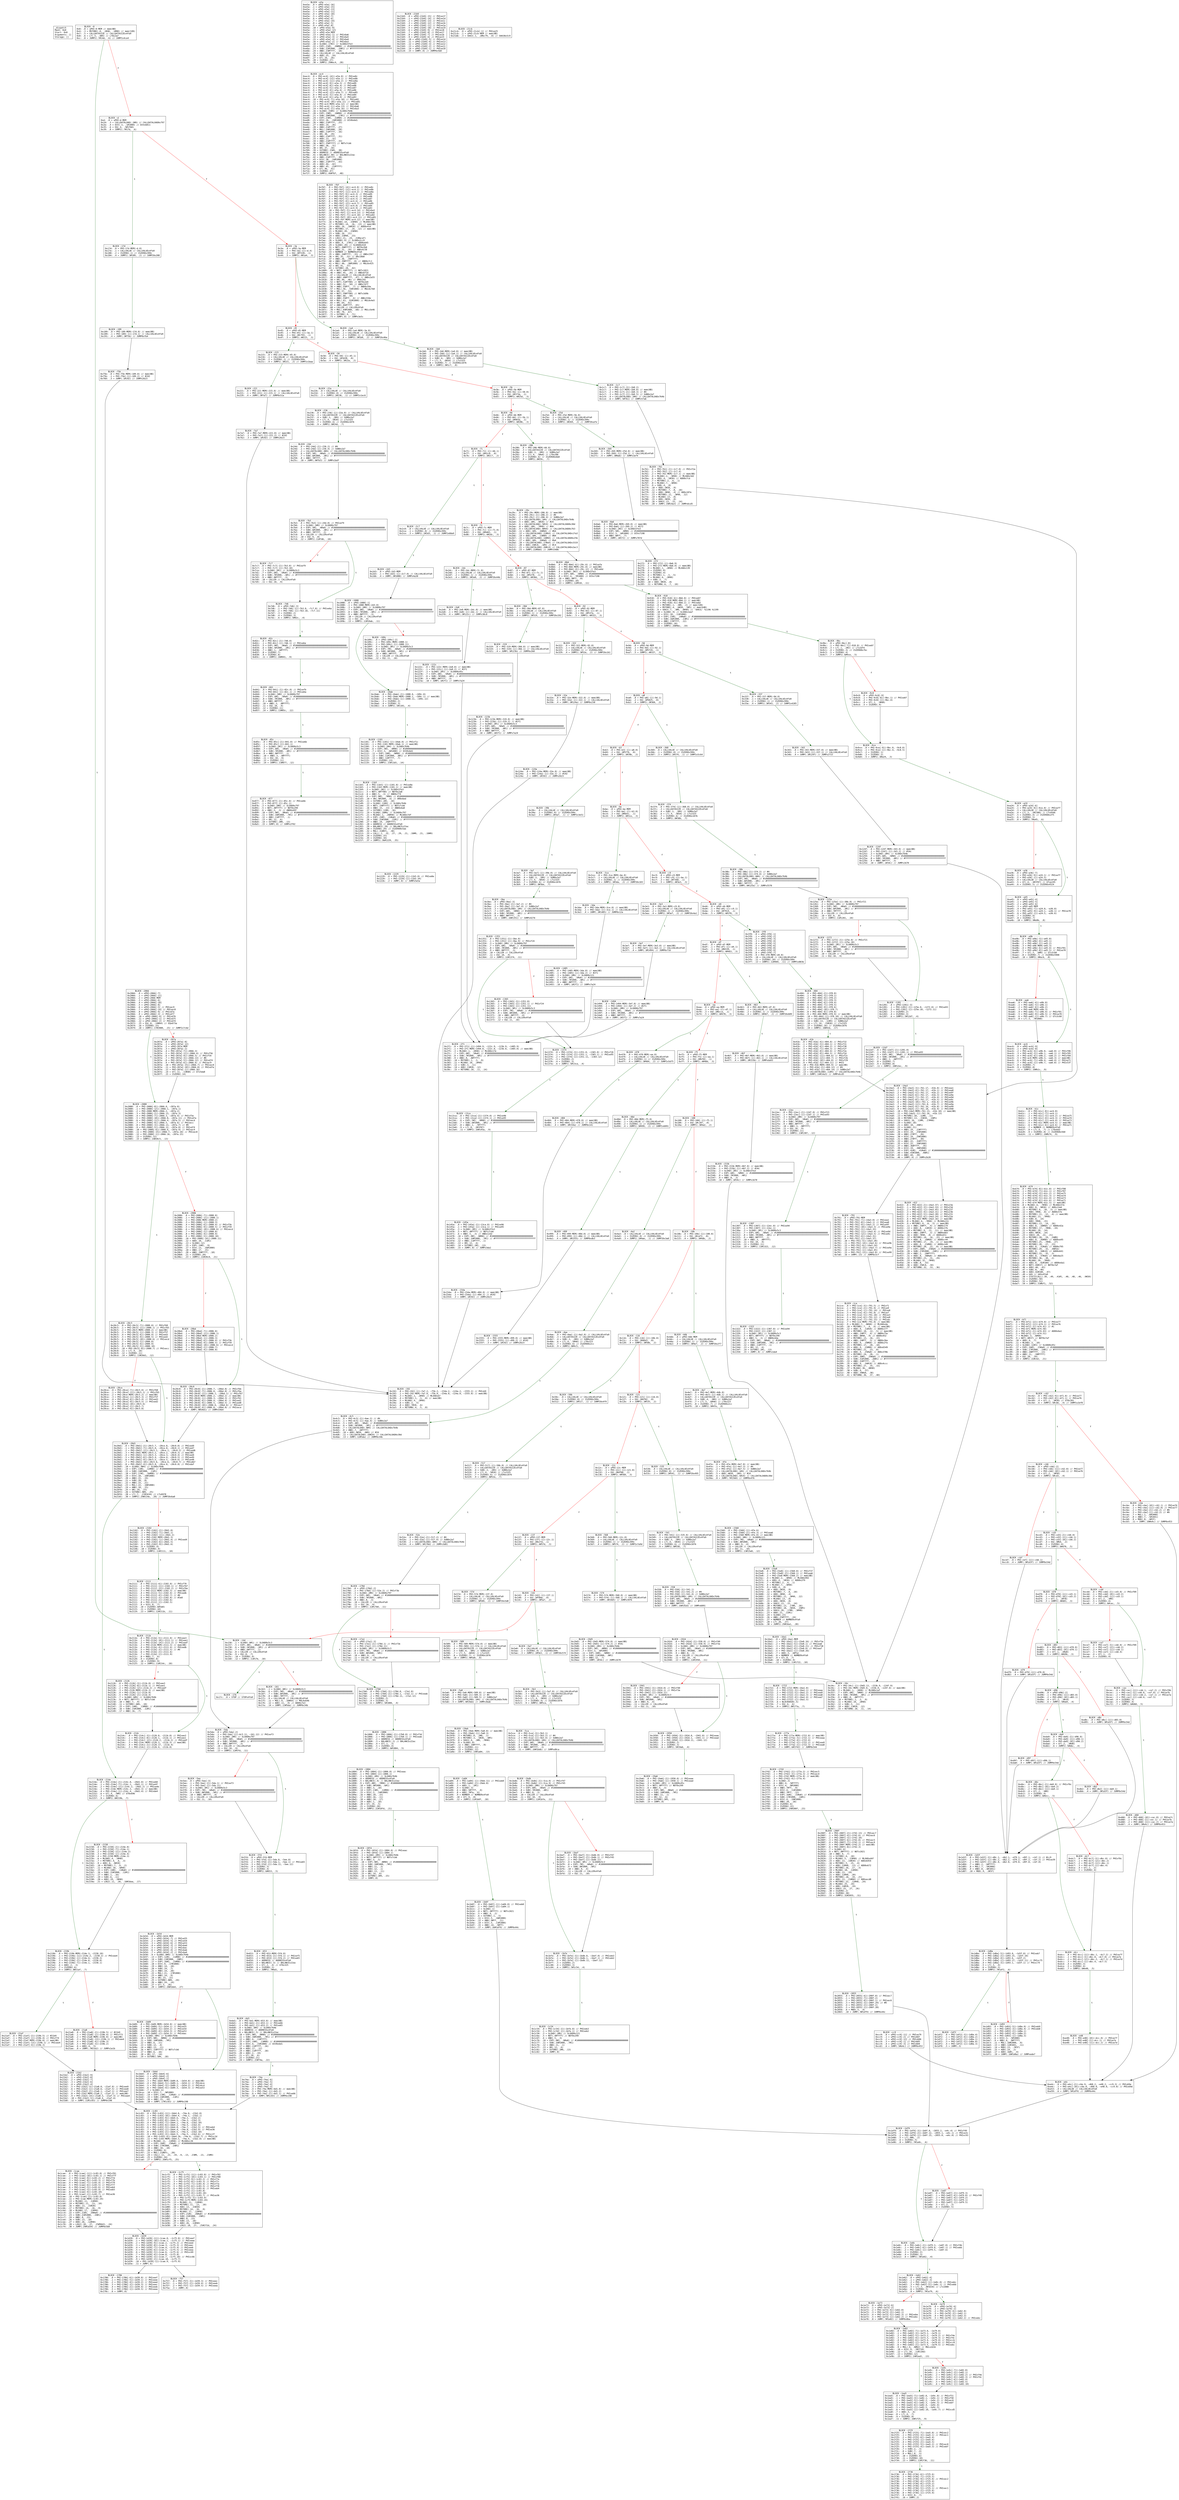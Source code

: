 
digraph G {
graph [fontname = "consolas"];
node  [fontname = "consolas"];
edge  [fontname = "consolas"];
ff [label="{_dispatch\lHash: 0x0\lStart: 0x0\lArguments: []\lStorage: []\l}", shape="record"];
block_0 [label="----- BLOCK ~0 -----\l0x0: .0 = uPHI~0-MEM // mem(0B)\l0x4: .3 = MSTORE(.0, .2#40, .1#80) // mem(32B)\l0x7: .5 = CALLDATASIZE // CALLDATASIZEx4fa9\l0x8: .6 = LT(.5, .4#4) // LT0x2a7\l0xc: .8 = JUMPI(.7#14d, .6) // JUMPIx4ce4\l", shape="record"];
block_d [label="----- BLOCK ~d -----\l0xd: .0 = uPHI~d-MEM\l0x2d: .3 = CALLDATALOAD(.2#0) // CALLDATALOAD0x797\l0x2e: .4 = DIV(.3, .1#1000) // DIVx6811\l0x35: .6 = EQ(.4, .5#1f60)\l0x39: .8 = JUMPI(.7#17d, .6)\l", shape="record"];
block_3a [label="----- BLOCK ~3a -----\l0x3a: .0 = uPHI~3a-MEM\l0x3a: .1 = PHI~3a[-1](~d.4)\l0x40: .3 = EQ(.2#7220, .1)\l0x44: .5 = JUMPI(.4#1a4, .3)\l", shape="record"];
block_45 [label="----- BLOCK ~45 -----\l0x45: .0 = uPHI~45-MEM\l0x45: .1 = PHI~45[-1](~3a.1)\l0x4b: .3 = EQ(.2#cf93, .1)\l0x4f: .5 = JUMPI(.4#215, .3)\l", shape="record"];
block_50 [label="----- BLOCK ~50 -----\l0x50: .0 = PHI~50[-1](~45.1)\l0x56: .2 = EQ(.1#1b58, .0)\l0x5a: .4 = JUMPI(.3#22a, .2)\l", shape="record"];
block_5b [label="----- BLOCK ~5b -----\l0x5b: .0 = uPHI~5b-MEM\l0x5b: .1 = PHI~5b[-1](~50.0)\l0x61: .3 = EQ(.2#1f3a, .1)\l0x65: .5 = JUMPI(.4#25d, .3)\l", shape="record"];
block_66 [label="----- BLOCK ~66 -----\l0x66: .0 = uPHI~66-MEM\l0x66: .1 = PHI~66[-1](~5b.1)\l0x6c: .3 = EQ(.2#403a, .1)\l0x70: .5 = JUMPI(.4#286, .3)\l", shape="record"];
block_71 [label="----- BLOCK ~71 -----\l0x71: .0 = PHI~71[-1](~66.1)\l0x77: .2 = EQ(.1#41c0, .0)\l0x7b: .4 = JUMPI(.3#2c7, .2)\l", shape="record"];
block_7c [label="----- BLOCK ~7c -----\l0x7c: .0 = uPHI~7c-MEM\l0x7c: .1 = PHI~7c[-1](~71.0)\l0x82: .3 = EQ(.2#4d61, .1)\l0x86: .5 = JUMPI(.4#2dc, .3)\l", shape="record"];
block_87 [label="----- BLOCK ~87 -----\l0x87: .0 = uPHI~87-MEM\l0x87: .1 = PHI~87[-1](~7c.1)\l0x8d: .3 = EQ(.2#5270, .1)\l0x91: .5 = JUMPI(.4#30d, .3)\l", shape="record"];
block_92 [label="----- BLOCK ~92 -----\l0x92: .0 = uPHI~92-MEM\l0x92: .1 = PHI~92[-1](~87.1)\l0x98: .3 = EQ(.2#537a, .1)\l0x9c: .5 = JUMPI(.4#322, .3)\l", shape="record"];
block_9d [label="----- BLOCK ~9d -----\l0x9d: .0 = uPHI~9d-MEM\l0x9d: .1 = PHI~9d[-1](~92.1)\l0xa3: .3 = EQ(.2#5724, .1)\l0xa7: .5 = JUMPI(.4#337, .3)\l", shape="record"];
block_a8 [label="----- BLOCK ~a8 -----\l0xa8: .0 = PHI~a8[-1](~9d.1)\l0xae: .2 = EQ(.1#5825, .0)\l0xb2: .4 = JUMPI(.3#368, .2)\l", shape="record"];
block_b3 [label="----- BLOCK ~b3 -----\l0xb3: .0 = PHI~b3[-1](~a8.0)\l0xb9: .2 = EQ(.1#5f7b, .0)\l0xbd: .4 = JUMPI(.3#39b, .2)\l", shape="record"];
block_be [label="----- BLOCK ~be -----\l0xbe: .0 = uPHI~be-MEM\l0xbe: .1 = PHI~be[-1](~b3.0)\l0xc4: .3 = EQ(.2#6b5c, .1)\l0xc8: .5 = JUMPI(.4#3ce, .3)\l", shape="record"];
block_c9 [label="----- BLOCK ~c9 -----\l0xc9: .0 = uPHI~c9-MEM\l0xc9: .1 = PHI~c9[-1](~be.1)\l0xcf: .3 = EQ(.2#7368, .1)\l0xd3: .5 = JUMPI(.4#3e3, .3)\l", shape="record"];
block_d4 [label="----- BLOCK ~d4 -----\l0xd4: .0 = uPHI~d4-MEM\l0xd4: .1 = PHI~d4[-1](~c9.1)\l0xda: .3 = EQ(.2#7914, .1)\l0xde: .5 = JUMPI(.4#3f8, .3)\l", shape="record"];
block_df [label="----- BLOCK ~df -----\l0xdf: .0 = uPHI~df-MEM\l0xdf: .1 = PHI~df[-1](~d4.1)\l0xe5: .3 = EQ(.2#b539, .1)\l0xe9: .5 = JUMPI(.4#463, .3)\l", shape="record"];
block_ea [label="----- BLOCK ~ea -----\l0xea: .0 = uPHI~ea-MEM\l0xea: .1 = PHI~ea[-1](~df.1)\l0xf0: .3 = EQ(.2#bcce, .1)\l0xf4: .5 = JUMPI(.4#478, .3)\l", shape="record"];
block_f5 [label="----- BLOCK ~f5 -----\l0xf5: .0 = uPHI~f5-MEM\l0xf5: .1 = PHI~f5[-1](~ea.1)\l0xfb: .3 = EQ(.2#bf02, .1)\l0xff: .5 = JUMPI(.4#48d, .3)\l", shape="record"];
block_100 [label="----- BLOCK ~100 -----\l0x100: .0 = PHI~100[-1](~f5.1)\l0x106: .2 = EQ(.1#c107, .0)\l0x10a: .4 = JUMPI(.3#4a2, .2)\l", shape="record"];
block_10b [label="----- BLOCK ~10b -----\l0x10b: .0 = PHI~10b[-1](~100.0)\l0x111: .2 = EQ(.1#ca72, .0)\l0x115: .4 = JUMPI(.3#4db, .2)\l", shape="record"];
block_116 [label="----- BLOCK ~116 -----\l0x116: .0 = PHI~116[-1](~10b.0)\l0x11c: .2 = EQ(.1#d6d3, .0)\l0x120: .4 = JUMPI(.3#50b, .2)\l", shape="record"];
block_121 [label="----- BLOCK ~121 -----\l0x121: .0 = PHI~121[-1](~116.0)\l0x127: .2 = EQ(.1#d702, .0)\l0x12b: .4 = JUMPI(.3#535, .2)\l", shape="record"];
block_12c [label="----- BLOCK ~12c -----\l0x12c: .0 = uPHI~12c-MEM\l0x12c: .1 = PHI~12c[-1](~121.0)\l0x132: .3 = EQ(.2#df88, .1)\l0x136: .5 = JUMPI(.4#568, .3)\l", shape="record"];
block_137 [label="----- BLOCK ~137 -----\l0x137: .0 = uPHI~137-MEM\l0x137: .1 = PHI~137[-1](~12c.1)\l0x13d: .3 = EQ(.2#e1fd, .1)\l0x141: .5 = JUMPI(.4#57d, .3)\l", shape="record"];
block_142 [label="----- BLOCK ~142 -----\l0x142: .0 = PHI~142[-1](~137.1)\l0x148: .2 = EQ(.1#f8bb, .0)\l0x14c: .4 = JUMPI(.3#5a7, .2)\l", shape="record"];
block_14d [label="----- BLOCK ~14d -----\l0x150: .1 = SLOAD(.0#1) // SLOAD0x5c3\l0x157: .5 = EXP(.4#2, .3#a0) // #10000000000000000000000000000000000000000\l0x158: .6 = SUB(.5#1000, .2#1) // #ffffffffffffffffffffffffffffffffffffffff\l0x159: .7 = AND(.6#ffff, .1)\l0x15a: .8 = CALLER // CALLERx4fa9\l0x15b: .9 = EQ(.8, .7)\l0x15c: .10 = ISZERO(.9)\l0x160: .12 = JUMPI(.11#17b, .10)\l", shape="record"];
block_161 [label="----- BLOCK ~161 -----\l0x163: .1 = SLOAD(.0#1) // SLOAD0x5c3\l0x16e: .6 = EXP(.5#2, .4#a0) // #10000000000000000000000000000000000000000\l0x16f: .7 = SUB(.6#1000, .3#1) // #ffffffffffffffffffffffffffffffffffffffff\l0x170: .8 = AND(.7#ffff, .1)\l0x171: .9 = CALLVALUE // CALLVALUEx4fa9\l0x175: .11 = MUL(.9, .10#64) // MUL0x646\l0x176: .12 = ADD(.11, .9) // ADD0x7e3\l0x17a: .14 = JUMP(.13#5da) // JUMP0x34b\l", shape="record"];
block_17b [label="----- BLOCK ~17b -----\l0x17c: .0 = STOP // STOPx4fa9\l", shape="record"];
block_17d [label="----- BLOCK ~17d -----\l0x17d: .0 = PHI~17d-MEM(~d.0)\l0x17e: .1 = CALLVALUE // CALLVALUEx4fa9\l0x180: .2 = ISZERO(.1) // ISZEROx399c\l0x184: .4 = JUMPI(.3#189, .2) // JUMPI0x208\l", shape="record"];
block_189 [label="----- BLOCK ~189 -----\l0x189: .0 = PHI~189-MEM(~17d.0) // mem(0B)\l0x189: .1 = PHI~189[-1](~17d.1) // CALLVALUEx4fa9\l0x191: .4 = JUMP(.3#75b) // JUMP0xfb4\l", shape="record"];
block_192 [label="----- BLOCK ~192 -----\l0x192: .0 = PHI~192[-1](~7a7.2, ~75b.2, ~154a.2, ~124a.2, ~1555.2) // PHIxb9\l0x192: .1 = PHI~192-MEM(~7a7.0, ~75b.0, ~154a.0, ~124a.0, ~1555.0) // mem(0B)\l0x196: .3 = MLOAD(.1, .2#40) // MLOADxb7\l0x199: .4 = MSTORE(.1, .3, .0) // mem(0B)\l0x19a: .5 = MLOAD(.4, .2#40)\l0x19e: .6 = SUB(.3, .5)\l0x1a1: .8 = ADD(.7#20, .6)\l0x1a3: .9 = RETURN(.4, .5, .8)\l", shape="record"];
block_1a4 [label="----- BLOCK ~1a4 -----\l0x1a4: .0 = PHI~1a4-MEM(~3a.0)\l0x1a5: .1 = CALLVALUE // CALLVALUEx4fa9\l0x1a7: .2 = ISZERO(.1) // ISZEROx399c\l0x1ab: .4 = JUMPI(.3#1b0, .2) // JUMPI0x46e\l", shape="record"];
block_1b0 [label="----- BLOCK ~1b0 -----\l0x1b0: .0 = PHI~1b0-MEM(~1a4.0) // mem(0B)\l0x1b0: .1 = PHI~1b0[-1](~1a4.1) // CALLVALUEx4fa9\l0x1b8: .4 = CALLDATASIZE // CALLDATASIZEx4fa9\l0x1b9: .5 = SUB(.4, .3#4) // SUB0x2a7\l0x1bd: .7 = LT(.5, .6#20) // LTx2325\l0x1be: .8 = ISZERO(.7) // ISZEROx1076\l0x1c2: .10 = JUMPI(.9#1c7, .8)\l", shape="record"];
block_1c7 [label="----- BLOCK ~1c7 -----\l0x1c7: .0 = PHI~1c7[-3](~1b0.2)\l0x1c7: .1 = PHI~1c7-MEM(~1b0.0) // mem(0B)\l0x1c7: .2 = PHI~1c7[-2](~1b0.3) // #4\l0x1c7: .3 = PHI~1c7[-1](~1b0.5) // SUB0x2a7\l0x1c9: .4 = CALLDATALOAD(.2#4) // CALLDATALOADx764b\l0x1cd: .6 = JUMP(.5#761) // JUMPx57a6\l", shape="record"];
block_1ce [label="----- BLOCK ~1ce -----\l0x1ce: .0 = PHI~1ce[-3](~791.5) // PHIxf1\l0x1ce: .1 = PHI~1ce[-2](~791.9) // PHIxe9\l0x1ce: .2 = PHI~1ce[-1](~791.14) // PHIxe8\l0x1ce: .3 = PHI~1ce[-4](~791.8) // PHIxe7\l0x1ce: .4 = PHI~1ce[-5](~791.10) // PHIxe3\l0x1ce: .5 = PHI~1ce[-6](~791.12) // PHIxe0\l0x1ce: .6 = PHI~1ce[-7](~791.15) // PHIxdc\l0x1ce: .7 = PHI~1ce-MEM(~791.0) // mem(0B)\l0x1d2: .9 = MLOAD(.7, .8#40) // MLOADxda\l0x1d5: .10 = MSTORE(.7, .9, .6) // mem(0B)\l0x1d9: .12 = ADD(.9, .11#20) // ADD0x177\l0x1dd: .13 = MSTORE(.10, .12, .5) // mem(0B)\l0x1e2: .15 = AND(.14#ff, .4) // AND0x75e\l0x1e5: .16 = ADD(.8#40, .9) // ADD0x452\l0x1e6: .17 = MSTORE(.13, .16, .15)\l0x1ea: .18 = AND(.14#ff, .3) // AND0x36e\l0x1ee: .20 = ADD(.9, .19#60) // ADD0x2fe\l0x1ef: .21 = MSTORE(.17, .20, .18)\l0x1f3: .23 = ADD(.9, .22#80) // ADDx6549\l0x1f4: .24 = MSTORE(.21, .23, .0)\l0x1f8: .26 = ADD(.9, .25#a0) // ADDx378b\l0x1fc: .27 = MSTORE(.24, .26, .1)\l0x203: .31 = EXP(.30#2, .29#a0) // #10000000000000000000000000000000000000000\l0x204: .32 = SUB(.31#1000, .28#1) // #ffffffffffffffffffffffffffffffffffffffff\l0x205: .33 = AND(.32#ffff, .2)\l0x209: .35 = ADD(.9, .34#c0) // ADDx4ccc\l0x20a: .36 = MSTORE(.27, .35, .33)\l0x20b: .37 = MLOAD(.36, .8#40)\l0x20f: .38 = SUB(.9, .37)\l0x212: .40 = ADD(.39#e0, .38)\l0x214: .41 = RETURN(.36, .37, .40)\l", shape="record"];
block_215 [label="----- BLOCK ~215 -----\l0x215: .0 = PHI~215-MEM(~45.0)\l0x216: .1 = CALLVALUE // CALLVALUEx4fa9\l0x218: .2 = ISZERO(.1) // ISZEROx399c\l0x21c: .4 = JUMPI(.3#221, .2) // JUMPIx1baa\l", shape="record"];
block_221 [label="----- BLOCK ~221 -----\l0x221: .0 = PHI~221-MEM(~215.0) // mem(0B)\l0x221: .1 = PHI~221[-1](~215.1) // CALLVALUEx4fa9\l0x229: .4 = JUMP(.3#7a7) // JUMP0x51a\l", shape="record"];
block_22a [label="----- BLOCK ~22a -----\l0x22b: .0 = CALLVALUE // CALLVALUEx4fa9\l0x22d: .1 = ISZERO(.0) // ISZEROx399c\l0x231: .3 = JUMPI(.2#236, .1) // JUMPIx1ec6\l", shape="record"];
block_236 [label="----- BLOCK ~236 -----\l0x236: .0 = PHI~236[-1](~22a.0) // CALLVALUEx4fa9\l0x23e: .3 = CALLDATASIZE // CALLDATASIZEx4fa9\l0x23f: .4 = SUB(.3, .2#4) // SUB0x2a7\l0x243: .6 = LT(.4, .5#20) // LTx2325\l0x244: .7 = ISZERO(.6) // ISZEROx1076\l0x248: .9 = JUMPI(.8#24d, .7)\l", shape="record"];
block_24d [label="----- BLOCK ~24d -----\l0x24d: .0 = PHI~24d[-2](~236.2) // #4\l0x24d: .1 = PHI~24d[-1](~236.4) // SUB0x2a7\l0x24f: .2 = CALLDATALOAD(.0#4) // CALLDATALOADx764b\l0x256: .6 = EXP(.5#2, .4#a0) // #10000000000000000000000000000000000000000\l0x257: .7 = SUB(.6#1000, .3#1) // #ffffffffffffffffffffffffffffffffffffffff\l0x258: .8 = AND(.7#ffff, .2)\l0x25c: .10 = JUMP(.9#7b3) // JUMPx1bdf\l", shape="record"];
block_25d [label="----- BLOCK ~25d -----\l0x25d: .0 = PHI~25d-MEM(~5b.0)\l0x25e: .1 = CALLVALUE // CALLVALUEx4fa9\l0x260: .2 = ISZERO(.1) // ISZEROx399c\l0x264: .4 = JUMPI(.3#269, .2) // JUMPI0xafe\l", shape="record"];
block_269 [label="----- BLOCK ~269 -----\l0x269: .0 = PHI~269-MEM(~25d.0) // mem(0B)\l0x269: .1 = PHI~269[-1](~25d.1) // CALLVALUEx4fa9\l0x271: .4 = JUMP(.3#8a6) // JUMPx1bf4\l", shape="record"];
block_272 [label="----- BLOCK ~272 -----\l0x272: .0 = PHI~272[-1](~8a6.9)\l0x272: .1 = PHI~272-MEM(~8a6.0) // mem(0B)\l0x276: .3 = MLOAD(.1, .2#40) // MLOADx139\l0x278: .4 = ISZERO(.0)\l0x279: .5 = ISZERO(.4)\l0x27b: .6 = MSTORE(.1, .3, .5)\l0x27c: .7 = MLOAD(.6, .2#40)\l0x280: .8 = SUB(.3, .7)\l0x283: .10 = ADD(.9#20, .8)\l0x285: .11 = RETURN(.6, .7, .10)\l", shape="record"];
block_286 [label="----- BLOCK ~286 -----\l0x286: .0 = PHI~286-MEM(~66.0)\l0x28d: .3 = CALLDATASIZE // CALLDATASIZEx4fa9\l0x28e: .4 = SUB(.3, .2#4) // SUB0x2a7\l0x292: .6 = LT(.4, .5#e0) // LT0x286\l0x293: .7 = ISZERO(.6) // ISZERO0x6b8\l0x297: .9 = JUMPI(.8#29c, .7)\l", shape="record"];
block_29c [label="----- BLOCK ~29c -----\l0x29c: .0 = PHI~29c-MEM(~286.0) // mem(0B)\l0x29c: .1 = PHI~29c[-2](~286.2) // #4\l0x29c: .2 = PHI~29c[-1](~286.4) // SUB0x2a7\l0x29f: .3 = CALLDATALOAD(.1#4) // CALLDATALOADx764b\l0x2a4: .5 = ADD(.1#4, .4#20) // #24\l0x2a5: .6 = CALLDATALOAD(.5#24) // CALLDATALOAD0x30d\l0x2aa: .8 = ADD(.1#4, .7#40) // #44\l0x2ab: .9 = CALLDATALOAD(.8#44) // CALLDATALOAD0x763\l0x2b0: .11 = ADD(.1#4, .10#60) // #64\l0x2b1: .12 = CALLDATALOAD(.11#64) // CALLDATALOADx1fa3\l0x2b6: .14 = ADD(.1#4, .13#80) // #84\l0x2b7: .15 = CALLDATALOAD(.14#84) // CALLDATALOAD0x25b\l0x2bc: .17 = ADD(.1#4, .16#a0) // #a4\l0x2bd: .18 = CALLDATALOAD(.17#a4) // CALLDATALOADx3319\l0x2c1: .20 = ADD(.19#c0, .1#4) // #c4\l0x2c2: .21 = CALLDATALOAD(.20#c4) // CALLDATALOADx2ac3\l0x2c6: .23 = JUMP(.22#8b6) // JUMPx5486\l", shape="record"];
block_2c7 [label="----- BLOCK ~2c7 -----\l0x2c8: .0 = CALLVALUE // CALLVALUEx4fa9\l0x2ca: .1 = ISZERO(.0) // ISZEROx399c\l0x2ce: .3 = JUMPI(.2#2d3, .1) // JUMPIx68a9\l", shape="record"];
block_2d3 [label="----- BLOCK ~2d3 -----\l0x2d3: .0 = uPHI~2d3-MEM\l0x2d3: .1 = PHI~2d3[-1](~2c7.0) // CALLVALUEx4fa9\l0x2db: .4 = JUMP(.3#1088) // JUMPx4a30\l", shape="record"];
block_2dc [label="----- BLOCK ~2dc -----\l0x2dc: .0 = PHI~2dc-MEM(~7c.0)\l0x2dd: .1 = CALLVALUE // CALLVALUEx4fa9\l0x2df: .2 = ISZERO(.1) // ISZEROx399c\l0x2e3: .4 = JUMPI(.3#2e8, .2) // JUMPI0x44b\l", shape="record"];
block_2e8 [label="----- BLOCK ~2e8 -----\l0x2e8: .0 = PHI~2e8-MEM(~2dc.0) // mem(0B)\l0x2e8: .1 = PHI~2e8[-1](~2dc.1) // CALLVALUEx4fa9\l0x2f0: .4 = JUMP(.3#122c) // JUMPx38c8\l", shape="record"];
block_2f1 [label="----- BLOCK ~2f1 -----\l0x2f1: .0 = PHI~2f1[-1](~1494.9, ~122c.9, ~123b.9, ~1485.9)\l0x2f1: .1 = PHI~2f1-MEM(~1494.0, ~122c.0, ~123b.0, ~1485.0) // mem(0B)\l0x2f5: .3 = MLOAD(.1, .2#40) // MLOADx17e\l0x2fc: .7 = EXP(.6#2, .5#a0) // #10000000000000000000000000000000000000000\l0x2fd: .8 = SUB(.7#1000, .4#1) // #ffffffffffffffffffffffffffffffffffffffff\l0x300: .9 = AND(.0, .8#ffff)\l0x302: .10 = MSTORE(.1, .3, .9)\l0x303: .11 = MLOAD(.10, .2#40)\l0x307: .12 = SUB(.3, .11)\l0x30a: .14 = ADD(.13#20, .12)\l0x30c: .15 = RETURN(.10, .11, .14)\l", shape="record"];
block_30d [label="----- BLOCK ~30d -----\l0x30d: .0 = PHI~30d-MEM(~87.0)\l0x30e: .1 = CALLVALUE // CALLVALUEx4fa9\l0x310: .2 = ISZERO(.1) // ISZEROx399c\l0x314: .4 = JUMPI(.3#319, .2) // JUMPI0x192\l", shape="record"];
block_319 [label="----- BLOCK ~319 -----\l0x319: .0 = PHI~319-MEM(~30d.0) // mem(0B)\l0x319: .1 = PHI~319[-1](~30d.1) // CALLVALUEx4fa9\l0x321: .4 = JUMP(.3#123b) // JUMP0x260\l", shape="record"];
block_322 [label="----- BLOCK ~322 -----\l0x322: .0 = PHI~322-MEM(~92.0)\l0x323: .1 = CALLVALUE // CALLVALUEx4fa9\l0x325: .2 = ISZERO(.1) // ISZEROx399c\l0x329: .4 = JUMPI(.3#32e, .2) // JUMPI0x161\l", shape="record"];
block_32e [label="----- BLOCK ~32e -----\l0x32e: .0 = PHI~32e-MEM(~322.0) // mem(0B)\l0x32e: .1 = PHI~32e[-1](~322.1) // CALLVALUEx4fa9\l0x336: .4 = JUMP(.3#124a) // JUMP0x230\l", shape="record"];
block_337 [label="----- BLOCK ~337 -----\l0x337: .0 = PHI~337-MEM(~9d.0)\l0x338: .1 = CALLVALUE // CALLVALUEx4fa9\l0x33a: .2 = ISZERO(.1) // ISZEROx399c\l0x33e: .4 = JUMPI(.3#343, .2) // JUMPIx4285\l", shape="record"];
block_343 [label="----- BLOCK ~343 -----\l0x343: .0 = PHI~343-MEM(~337.0) // mem(0B)\l0x343: .1 = PHI~343[-1](~337.1) // CALLVALUEx4fa9\l0x34b: .4 = JUMP(.3#124f) // JUMPx2715\l", shape="record"];
block_34c [label="----- BLOCK ~34c -----\l0x34c: .0 = PHI~34c[-1](~19d5.13, ~153b.9, ~124f.9)\l0x34c: .1 = PHI~34c-MEM(~19d5.0, ~153b.0, ~124f.0) // mem(0B)\l0x350: .3 = MLOAD(.1, .2#40) // MLOADx1af\l0x357: .7 = EXP(.6#2, .5#80) // #100000000000000000000000000000000\l0x358: .8 = SUB(.7#1000, .4#1) // #ffffffffffffffffffffffffffffffff\l0x35b: .9 = AND(.0, .8#ffff)\l0x35d: .10 = MSTORE(.1, .3, .9)\l0x35e: .11 = MLOAD(.10, .2#40)\l0x362: .12 = SUB(.3, .11)\l0x365: .14 = ADD(.13#20, .12)\l0x367: .15 = RETURN(.10, .11, .14)\l", shape="record"];
block_368 [label="----- BLOCK ~368 -----\l0x369: .0 = CALLVALUE // CALLVALUEx4fa9\l0x36b: .1 = ISZERO(.0) // ISZEROx399c\l0x36f: .3 = JUMPI(.2#374, .1) // JUMPIx5c64\l", shape="record"];
block_374 [label="----- BLOCK ~374 -----\l0x374: .0 = PHI~374[-1](~368.0) // CALLVALUEx4fa9\l0x37c: .3 = CALLDATASIZE // CALLDATASIZEx4fa9\l0x37d: .4 = SUB(.3, .2#4) // SUB0x2a7\l0x381: .6 = LT(.4, .5#20) // LTx2325\l0x382: .7 = ISZERO(.6) // ISZEROx1076\l0x386: .9 = JUMPI(.8#38b, .7)\l", shape="record"];
block_38b [label="----- BLOCK ~38b -----\l0x38b: .0 = PHI~38b[-2](~374.2) // #4\l0x38b: .1 = PHI~38b[-1](~374.4) // SUB0x2a7\l0x38d: .2 = CALLDATALOAD(.0#4) // CALLDATALOADx764b\l0x394: .6 = EXP(.5#2, .4#a0) // #10000000000000000000000000000000000000000\l0x395: .7 = SUB(.6#1000, .3#1) // #ffffffffffffffffffffffffffffffffffffffff\l0x396: .8 = AND(.7#ffff, .2)\l0x39a: .10 = JUMP(.9#125e) // JUMPx5570\l", shape="record"];
block_39b [label="----- BLOCK ~39b -----\l0x39c: .0 = CALLVALUE // CALLVALUEx4fa9\l0x39e: .1 = ISZERO(.0) // ISZEROx399c\l0x3a2: .3 = JUMPI(.2#3a7, .1) // JUMPIx3e51\l", shape="record"];
block_3a7 [label="----- BLOCK ~3a7 -----\l0x3a7: .0 = PHI~3a7[-1](~39b.0) // CALLVALUEx4fa9\l0x3af: .3 = CALLDATASIZE // CALLDATASIZEx4fa9\l0x3b0: .4 = SUB(.3, .2#4) // SUB0x2a7\l0x3b4: .6 = LT(.4, .5#20) // LTx2325\l0x3b5: .7 = ISZERO(.6) // ISZEROx1076\l0x3b9: .9 = JUMPI(.8#3be, .7)\l", shape="record"];
block_3be [label="----- BLOCK ~3be -----\l0x3be: .0 = uPHI~3be[-3]\l0x3be: .1 = PHI~3be[-2](~3a7.2) // #4\l0x3be: .2 = PHI~3be[-1](~3a7.4) // SUB0x2a7\l0x3c0: .3 = CALLDATALOAD(.1#4) // CALLDATALOADx764b\l0x3c7: .7 = EXP(.6#2, .5#80) // #100000000000000000000000000000000\l0x3c8: .8 = SUB(.7#1000, .4#1) // #ffffffffffffffffffffffffffffffff\l0x3c9: .9 = AND(.8#ffff, .3)\l0x3cd: .11 = JUMP(.10#1351) // JUMPx4276\l", shape="record"];
block_3ce [label="----- BLOCK ~3ce -----\l0x3ce: .0 = PHI~3ce-MEM(~be.0)\l0x3cf: .1 = CALLVALUE // CALLVALUEx4fa9\l0x3d1: .2 = ISZERO(.1) // ISZEROx399c\l0x3d5: .4 = JUMPI(.3#3da, .2) // JUMPI0x103\l", shape="record"];
block_3da [label="----- BLOCK ~3da -----\l0x3da: .0 = PHI~3da-MEM(~3ce.0) // mem(0B)\l0x3da: .1 = PHI~3da[-1](~3ce.1) // CALLVALUEx4fa9\l0x3e2: .4 = JUMP(.3#1485) // JUMP0x12a\l", shape="record"];
block_3e3 [label="----- BLOCK ~3e3 -----\l0x3e3: .0 = PHI~3e3-MEM(~c9.0)\l0x3e4: .1 = CALLVALUE // CALLVALUEx4fa9\l0x3e6: .2 = ISZERO(.1) // ISZEROx399c\l0x3ea: .4 = JUMPI(.3#3ef, .2) // JUMPI0x4a1\l", shape="record"];
block_3ef [label="----- BLOCK ~3ef -----\l0x3ef: .0 = PHI~3ef-MEM(~3e3.0) // mem(0B)\l0x3ef: .1 = PHI~3ef[-1](~3e3.1) // CALLVALUEx4fa9\l0x3f7: .4 = JUMP(.3#1494) // JUMP0x716\l", shape="record"];
block_3f8 [label="----- BLOCK ~3f8 -----\l0x3f8: .0 = uPHI~3f8[-1]\l0x3f8: .1 = uPHI~3f8[-2]\l0x3f8: .2 = uPHI~3f8[-3]\l0x3f8: .3 = uPHI~3f8[-4]\l0x3f8: .4 = uPHI~3f8[-5]\l0x3f8: .5 = uPHI~3f8[-6]\l0x3f8: .6 = uPHI~3f8[-8]\l0x3f8: .7 = uPHI~3f8[-9]\l0x3f8: .8 = uPHI~3f8[-7]\l0x3f8: .9 = PHI~3f8-MEM(~d4.0)\l0x3f9: .10 = CALLVALUE // CALLVALUEx4fa9\l0x3fb: .11 = ISZERO(.10) // ISZEROx399c\l0x3ff: .13 = JUMPI(.12#404, .11) // JUMPIx883b\l", shape="record"];
block_404 [label="----- BLOCK ~404 -----\l0x404: .0 = PHI~404[-2](~3f8.0)\l0x404: .1 = PHI~404[-3](~3f8.1)\l0x404: .2 = PHI~404[-4](~3f8.2)\l0x404: .3 = PHI~404[-5](~3f8.3)\l0x404: .4 = PHI~404[-6](~3f8.4)\l0x404: .5 = PHI~404[-7](~3f8.5)\l0x404: .6 = PHI~404[-9](~3f8.6)\l0x404: .7 = PHI~404[-10](~3f8.7)\l0x404: .8 = PHI~404[-8](~3f8.8)\l0x404: .9 = PHI~404-MEM(~3f8.9) // mem(0B)\l0x404: .10 = PHI~404[-1](~3f8.10) // CALLVALUEx4fa9\l0x40c: .13 = CALLDATASIZE // CALLDATASIZEx4fa9\l0x40d: .14 = SUB(.13, .12#4) // SUB0x2a7\l0x411: .16 = LT(.14, .15#20) // LTx2325\l0x412: .17 = ISZERO(.16) // ISZEROx1076\l0x416: .19 = JUMPI(.18#41b, .17)\l", shape="record"];
block_41b [label="----- BLOCK ~41b -----\l0x41b: .0 = PHI~41b[-4](~404.0) // PHIxf32\l0x41b: .1 = PHI~41b[-5](~404.1) // PHIxf31\l0x41b: .2 = PHI~41b[-6](~404.2) // PHIxf30\l0x41b: .3 = PHI~41b[-7](~404.3) // PHIxf2f\l0x41b: .4 = PHI~41b[-8](~404.4) // PHIxf2e\l0x41b: .5 = PHI~41b[-9](~404.5) // PHIxf2d\l0x41b: .6 = PHI~41b[-11](~404.6) // PHIxf2c\l0x41b: .7 = PHI~41b[-12](~404.7) // PHIxf2b\l0x41b: .8 = PHI~41b[-10](~404.8) // PHIxf29\l0x41b: .9 = PHI~41b[-3](~404.11) // #422\l0x41b: .10 = PHI~41b-MEM(~404.9) // mem(0B)\l0x41b: .11 = PHI~41b[-2](~404.12) // #4\l0x41b: .12 = PHI~41b[-1](~404.14) // SUB0x2a7\l0x41d: .13 = CALLDATALOAD(.11#4) // CALLDATALOADx764b\l0x421: .15 = JUMP(.14#14a3) // JUMPx6cd5\l", shape="record"];
block_422 [label="----- BLOCK ~422 -----\l0x422: .0 = PHI~422[-2](~14a3.37) // PHIx23e\l0x422: .1 = PHI~422[-3](~14a3.33) // PHIx23d\l0x422: .2 = PHI~422[-1](~14a3.45) // PHIx237\l0x422: .3 = PHI~422[-4](~14a3.31) // PHIx236\l0x422: .4 = PHI~422[-5](~14a3.28) // PHIx231\l0x422: .5 = PHI~422[-6](~14a3.24) // PHIx22e\l0x422: .6 = PHI~422-MEM(~14a3.16) // mem(0B)\l0x426: .8 = MLOAD(.6, .7#40) // MLOADx22c\l0x429: .9 = MSTORE(.6, .8, .5) // mem(0B)\l0x42e: .11 = AND(.10#ff, .4) // AND0x174\l0x432: .13 = ADD(.8, .12#20) // ADD0x1fb\l0x433: .14 = MSTORE(.9, .13, .11) // mem(0B)\l0x437: .15 = AND(.10#ff, .3) // AND0x683\l0x43a: .16 = ADD(.7#40, .8) // ADD0x651\l0x43b: .17 = MSTORE(.14, .16, .15) // mem(0B)\l0x43f: .19 = ADD(.8, .18#60) // ADD0xc44\l0x443: .20 = MSTORE(.17, .19, .1) // mem(0B)\l0x447: .22 = ADD(.8, .21#80) // ADD0x149\l0x448: .23 = MSTORE(.20, .22, .0) // mem(0B)\l0x44f: .27 = EXP(.26#2, .25#a0) // #10000000000000000000000000000000000000000\l0x450: .28 = SUB(.27#1000, .24#1) // #ffffffffffffffffffffffffffffffffffffffff\l0x453: .29 = AND(.2, .28#ffff)\l0x457: .31 = ADD(.8, .30#a0) // ADDx443c\l0x458: .32 = MSTORE(.23, .31, .29)\l0x459: .33 = MLOAD(.32, .7#40)\l0x45d: .34 = SUB(.8, .33)\l0x460: .36 = ADD(.35#c0, .34)\l0x462: .37 = RETURN(.32, .33, .36)\l", shape="record"];
block_463 [label="----- BLOCK ~463 -----\l0x463: .0 = PHI~463-MEM(~df.0)\l0x464: .1 = CALLVALUE // CALLVALUEx4fa9\l0x466: .2 = ISZERO(.1) // ISZEROx399c\l0x46a: .4 = JUMPI(.3#46f, .2) // JUMPI0x689\l", shape="record"];
block_46f [label="----- BLOCK ~46f -----\l0x46f: .0 = PHI~46f-MEM(~463.0) // mem(0B)\l0x46f: .1 = PHI~46f[-1](~463.1) // CALLVALUEx4fa9\l0x477: .4 = JUMP(.3#153b) // JUMPxda93\l", shape="record"];
block_478 [label="----- BLOCK ~478 -----\l0x478: .0 = PHI~478-MEM(~ea.0)\l0x479: .1 = CALLVALUE // CALLVALUEx4fa9\l0x47b: .2 = ISZERO(.1) // ISZEROx399c\l0x47f: .4 = JUMPI(.3#484, .2) // JUMPIx5d75\l", shape="record"];
block_484 [label="----- BLOCK ~484 -----\l0x484: .0 = PHI~484-MEM(~478.0) // mem(0B)\l0x484: .1 = PHI~484[-1](~478.1) // CALLVALUEx4fa9\l0x48c: .4 = JUMP(.3#154a) // JUMP0x141\l", shape="record"];
block_48d [label="----- BLOCK ~48d -----\l0x48d: .0 = PHI~48d-MEM(~f5.0)\l0x48e: .1 = CALLVALUE // CALLVALUEx4fa9\l0x490: .2 = ISZERO(.1) // ISZEROx399c\l0x494: .4 = JUMPI(.3#499, .2) // JUMPIx6091\l", shape="record"];
block_499 [label="----- BLOCK ~499 -----\l0x499: .0 = PHI~499-MEM(~48d.0) // mem(0B)\l0x499: .1 = PHI~499[-1](~48d.1) // CALLVALUEx4fa9\l0x4a1: .4 = JUMP(.3#1555) // JUMP0xdb3\l", shape="record"];
block_4a2 [label="----- BLOCK ~4a2 -----\l0x4a3: .0 = CALLVALUE // CALLVALUEx4fa9\l0x4a5: .1 = ISZERO(.0) // ISZEROx399c\l0x4a9: .3 = JUMPI(.2#4ae, .1) // JUMPI0x3a8\l", shape="record"];
block_4ae [label="----- BLOCK ~4ae -----\l0x4ae: .0 = PHI~4ae[-1](~4a2.0) // CALLVALUEx4fa9\l0x4b6: .3 = CALLDATASIZE // CALLDATASIZEx4fa9\l0x4b7: .4 = SUB(.3, .2#4) // SUB0x2a7\l0x4bb: .6 = LT(.4, .5#40) // LT0x223\l0x4bc: .7 = ISZERO(.6) // ISZERO0x2cc\l0x4c0: .9 = JUMPI(.8#4c5, .7)\l", shape="record"];
block_4c5 [label="----- BLOCK ~4c5 -----\l0x4c5: .0 = PHI~4c5[-2](~4ae.2) // #4\l0x4c5: .1 = PHI~4c5[-1](~4ae.4) // SUB0x2a7\l0x4cd: .5 = EXP(.4#2, .3#a0) // #10000000000000000000000000000000000000000\l0x4ce: .6 = SUB(.5#1000, .2#1) // #ffffffffffffffffffffffffffffffffffffffff\l0x4d0: .7 = CALLDATALOAD(.0#4) // CALLDATALOADx764b\l0x4d1: .8 = AND(.7, .6#ffff)\l0x4d5: .10 = ADD(.9#20, .0#4) // #24\l0x4d6: .11 = CALLDATALOAD(.10#24) // CALLDATALOAD0x30d\l0x4da: .13 = JUMP(.12#5da) // JUMP0x34b\l", shape="record"];
block_4db [label="----- BLOCK ~4db -----\l0x4db: .0 = uPHI~4db-MEM\l0x4dc: .1 = CALLVALUE // CALLVALUEx4fa9\l0x4de: .2 = ISZERO(.1) // ISZEROx399c\l0x4e2: .4 = JUMPI(.3#4e7, .2) // JUMPI0x2f7\l", shape="record"];
block_4e7 [label="----- BLOCK ~4e7 -----\l0x4e7: .0 = PHI~4e7-MEM(~4db.0)\l0x4e7: .1 = PHI~4e7[-1](~4db.1) // CALLVALUEx4fa9\l0x4ef: .4 = CALLDATASIZE // CALLDATASIZEx4fa9\l0x4f0: .5 = SUB(.4, .3#4) // SUB0x2a7\l0x4f4: .7 = LT(.5, .6#40) // LT0x223\l0x4f5: .8 = ISZERO(.7) // ISZERO0x2cc\l0x4f9: .10 = JUMPI(.9#4fe, .8)\l", shape="record"];
block_4fe [label="----- BLOCK ~4fe -----\l0x4fe: .0 = PHI~4fe-MEM(~4e7.0) // mem(0B)\l0x4fe: .1 = PHI~4fe[-2](~4e7.3) // #4\l0x4fe: .2 = PHI~4fe[-1](~4e7.5) // SUB0x2a7\l0x501: .3 = CALLDATALOAD(.1#4) // CALLDATALOADx764b\l0x505: .5 = ADD(.4#20, .1#4) // #24\l0x506: .6 = CALLDATALOAD(.5#24) // CALLDATALOAD0x30d\l0x50a: .8 = JUMP(.7#1560) // JUMP0x4f6\l", shape="record"];
block_50b [label="----- BLOCK ~50b -----\l0x50c: .0 = CALLVALUE // CALLVALUEx4fa9\l0x50e: .1 = ISZERO(.0) // ISZEROx399c\l0x512: .3 = JUMPI(.2#517, .1) // JUMPI0x4f9\l", shape="record"];
block_517 [label="----- BLOCK ~517 -----\l0x517: .0 = PHI~517[-1](~50b.0) // CALLVALUEx4fa9\l0x51f: .3 = CALLDATASIZE // CALLDATASIZEx4fa9\l0x520: .4 = SUB(.3, .2#4) // SUB0x2a7\l0x524: .6 = LT(.4, .5#20) // LTx2325\l0x525: .7 = ISZERO(.6) // ISZEROx1076\l0x529: .9 = JUMPI(.8#52e, .7)\l", shape="record"];
block_52e [label="----- BLOCK ~52e -----\l0x52e: .0 = PHI~52e[-2](~517.2) // #4\l0x52e: .1 = PHI~52e[-1](~517.4) // SUB0x2a7\l0x530: .2 = CALLDATALOAD(.0#4) // CALLDATALOADx764b\l0x534: .4 = JUMP(.3#178d) // JUMPx3d01\l", shape="record"];
block_535 [label="----- BLOCK ~535 -----\l0x536: .0 = CALLVALUE // CALLVALUEx4fa9\l0x538: .1 = ISZERO(.0) // ISZEROx399c\l0x53c: .3 = JUMPI(.2#541, .1) // JUMPI0x495\l", shape="record"];
block_541 [label="----- BLOCK ~541 -----\l0x541: .0 = PHI~541[-1](~535.0) // CALLVALUEx4fa9\l0x549: .3 = CALLDATASIZE // CALLDATASIZEx4fa9\l0x54a: .4 = SUB(.3, .2#4) // SUB0x2a7\l0x54e: .6 = LT(.4, .5#20) // LTx2325\l0x54f: .7 = ISZERO(.6) // ISZEROx1076\l0x553: .9 = JUMPI(.8#558, .7)\l", shape="record"];
block_558 [label="----- BLOCK ~558 -----\l0x558: .0 = PHI~558[-3](~541.1)\l0x558: .1 = PHI~558[-2](~541.2) // #4\l0x558: .2 = PHI~558[-1](~541.4) // SUB0x2a7\l0x55a: .3 = CALLDATALOAD(.1#4) // CALLDATALOADx764b\l0x561: .7 = EXP(.6#2, .5#a0) // #10000000000000000000000000000000000000000\l0x562: .8 = SUB(.7#1000, .4#1) // #ffffffffffffffffffffffffffffffffffffffff\l0x563: .9 = AND(.8#ffff, .3)\l0x567: .11 = JUMP(.10#192d) // JUMPx6091\l", shape="record"];
block_568 [label="----- BLOCK ~568 -----\l0x568: .0 = PHI~568-MEM(~12c.0)\l0x569: .1 = CALLVALUE // CALLVALUEx4fa9\l0x56b: .2 = ISZERO(.1) // ISZEROx399c\l0x56f: .4 = JUMPI(.3#574, .2) // JUMPIx7a9d\l", shape="record"];
block_574 [label="----- BLOCK ~574 -----\l0x574: .0 = PHI~574-MEM(~568.0) // mem(0B)\l0x574: .1 = PHI~574[-1](~568.1) // CALLVALUEx4fa9\l0x57c: .4 = JUMP(.3#19d5) // JUMPx39f6\l", shape="record"];
block_57d [label="----- BLOCK ~57d -----\l0x57d: .0 = PHI~57d-MEM(~137.0)\l0x57e: .1 = CALLVALUE // CALLVALUEx4fa9\l0x580: .2 = ISZERO(.1) // ISZEROx399c\l0x584: .4 = JUMPI(.3#589, .2) // JUMPI0x5d8\l", shape="record"];
block_589 [label="----- BLOCK ~589 -----\l0x589: .0 = PHI~589-MEM(~57d.0) // mem(0B)\l0x589: .1 = PHI~589[-1](~57d.1) // CALLVALUEx4fa9\l0x591: .4 = CALLDATASIZE // CALLDATASIZEx4fa9\l0x592: .5 = SUB(.4, .3#4) // SUB0x2a7\l0x596: .7 = LT(.5, .6#20) // LTx2325\l0x597: .8 = ISZERO(.7) // ISZEROx1076\l0x59b: .10 = JUMPI(.9#5a0, .8)\l", shape="record"];
block_5a0 [label="----- BLOCK ~5a0 -----\l0x5a0: .0 = PHI~5a0-MEM(~589.0) // mem(0B)\l0x5a0: .1 = PHI~5a0[-2](~589.3) // #4\l0x5a0: .2 = PHI~5a0[-1](~589.5) // SUB0x2a7\l0x5a2: .3 = CALLDATALOAD(.1#4) // CALLDATALOADx764b\l0x5a6: .5 = JUMP(.4#19eb) // JUMPx3bab\l", shape="record"];
block_5a7 [label="----- BLOCK ~5a7 -----\l0x5a8: .0 = CALLVALUE // CALLVALUEx4fa9\l0x5aa: .1 = ISZERO(.0) // ISZEROx399c\l0x5ae: .3 = JUMPI(.2#5b3, .1) // JUMPI0x574\l", shape="record"];
block_5b3 [label="----- BLOCK ~5b3 -----\l0x5b3: .0 = PHI~5b3[-1](~5a7.0) // CALLVALUEx4fa9\l0x5bb: .3 = CALLDATASIZE // CALLDATASIZEx4fa9\l0x5bc: .4 = SUB(.3, .2#4) // SUB0x2a7\l0x5c0: .6 = LT(.4, .5#20) // LTx2325\l0x5c1: .7 = ISZERO(.6) // ISZEROx1076\l0x5c5: .9 = JUMPI(.8#5ca, .7)\l", shape="record"];
block_5ca [label="----- BLOCK ~5ca -----\l0x5ca: .0 = PHI~5ca[-3](~5b3.1)\l0x5ca: .1 = PHI~5ca[-2](~5b3.2) // #4\l0x5ca: .2 = PHI~5ca[-1](~5b3.4) // SUB0x2a7\l0x5cc: .3 = CALLDATALOAD(.1#4) // CALLDATALOADx764b\l0x5d3: .7 = EXP(.6#2, .5#a0) // #10000000000000000000000000000000000000000\l0x5d4: .8 = SUB(.7#1000, .4#1) // #ffffffffffffffffffffffffffffffffffffffff\l0x5d5: .9 = AND(.8#ffff, .3)\l0x5d9: .11 = JUMP(.10#1bdb) // JUMPxd0ca\l", shape="record"];
block_5da [label="----- BLOCK ~5da -----\l0x5da: .0 = uPHI~5da[-2]\l0x5da: .1 = PHI~5da[-1](~4c5.11, ~161.12) // PHIxef3\l0x5dd: .3 = SLOAD(.2#0) // SLOAD0x797\l0x5e4: .7 = EXP(.6#2, .5#a0) // #10000000000000000000000000000000000000000\l0x5e5: .8 = SUB(.7#1000, .4#1) // #ffffffffffffffffffffffffffffffffffffffff\l0x5e6: .9 = AND(.8#ffff, .3)\l0x5e7: .10 = CALLER // CALLERx4fa9\l0x5e8: .11 = EQ(.10, .9)\l0x5ed: .13 = JUMPI(.12#5fd, .11)\l", shape="record"];
block_5ee [label="----- BLOCK ~5ee -----\l0x5ee: .0 = uPHI~5ee[-3]\l0x5ee: .1 = PHI~5ee[-2](~5da.1) // PHIxef3\l0x5ee: .2 = PHI~5ee[-1](~5da.11)\l0x5f1: .4 = SLOAD(.3#1) // SLOAD0x5c3\l0x5f8: .8 = EXP(.7#2, .6#a0) // #10000000000000000000000000000000000000000\l0x5f9: .9 = SUB(.8#1000, .5#1) // #ffffffffffffffffffffffffffffffffffffffff\l0x5fa: .10 = AND(.9#ffff, .4)\l0x5fb: .11 = CALLER // CALLERx4fa9\l0x5fc: .12 = EQ(.11, .10)\l", shape="record"];
block_5fd [label="----- BLOCK ~5fd -----\l0x5fd: .0 = uPHI~5fd-MEM\l0x5fd: .1 = PHI~5fd[-3](~5da.0, ~5ee.0)\l0x5fd: .2 = PHI~5fd[-2](~5da.1, ~5ee.1) // PHIxe65\l0x5fd: .3 = PHI~5fd[-1](~5da.11, ~5ee.12)\l0x5fe: .4 = ISZERO(.3)\l0x5ff: .5 = ISZERO(.4)\l0x603: .7 = JUMPI(.6#653, .5)\l", shape="record"];
block_653 [label="----- BLOCK ~653 -----\l0x653: .0 = PHI~653-MEM(~5fd.0)\l0x653: .1 = PHI~653[-2](~5fd.1) // PHIxef5\l0x653: .2 = PHI~653[-1](~5fd.2) // PHIxe65\l0x654: .3 = ADDRESS // ADDRESSx4fa9\l0x655: .4 = BALANCE(.3) // BALANCEx22ac\l0x657: .5 = GT(.2, .4) // GT0x325\l0x658: .6 = ISZERO(.5)\l0x65c: .8 = JUMPI(.7#6d1, .6)\l", shape="record"];
block_6d1 [label="----- BLOCK ~6d1 -----\l0x6d1: .0 = PHI~6d1-MEM(~653.0) // mem(0B)\l0x6d1: .1 = PHI~6d1[-2](~653.1) // PHIxe66\l0x6d1: .2 = PHI~6d1[-1](~653.2) // PHIxe65\l0x6d4: .4 = SLOAD(.3#4) // SLOADx764b\l0x6d5: .5 = ADDRESS // ADDRESSx4fa9\l0x6d6: .6 = BALANCE(.5) // BALANCEx22ac\l0x6dd: .10 = EXP(.9#2, .8#80) // #100000000000000000000000000000000\l0x6de: .11 = SUB(.10#1000, .7#1) // #ffffffffffffffffffffffffffffffff\l0x6e1: .12 = AND(.4, .11#ffff)\l0x6e6: .15 = EXP(.14#2, .13#80) // #100000000000000000000000000000000\l0x6e9: .16 = DIV(.4, .15#1000) // DIV0x6d1\l0x6eb: .17 = AND(.11#ffff, .16)\l0x6ef: .18 = ADD(.17, .12)\l0x6f2: .19 = AND(.11#ffff, .18)\l0x6f4: .20 = ADD(.2, .19)\l0x6f5: .21 = GT(.20, .6)\l0x6f6: .22 = ISZERO(.21)\l0x6fa: .24 = JUMPI(.23#74a, .22)\l", shape="record"];
block_74a [label="----- BLOCK ~74a -----\l0x74a: .0 = uPHI~74a[-6]\l0x74a: .1 = uPHI~74a[-5]\l0x74a: .2 = uPHI~74a[-4]\l0x74a: .3 = uPHI~74a[-3]\l0x74a: .4 = PHI~74a-MEM(~6d1.0) // mem(0B)\l0x74a: .5 = PHI~74a[-1](~6d1.2)\l0x74a: .6 = PHI~74a[-2](~6d1.1) // PHIxe66\l0x756: .10 = JUMP(.9#1c83) // JUMP0x198\l", shape="record"];
block_757 [label="----- BLOCK ~757 -----\l0x757: .0 = PHI~757[-3](~1d39.3) // PHIxeec\l0x757: .1 = PHI~757[-2](~1d39.4) // PHIxeeb\l0x757: .2 = PHI~757[-1](~1d39.5) // PHIxeea\l0x75a: .3 = JUMP(.0)\l", shape="record"];
block_75b [label="----- BLOCK ~75b -----\l0x75b: .0 = PHI~75b-MEM(~189.0) // mem(0B)\l0x75b: .1 = PHI~75b[-1](~189.2) // #192\l0x760: .3 = JUMP(.1#192) // JUMPx2623\l", shape="record"];
block_761 [label="----- BLOCK ~761 -----\l0x761: .0 = PHI~761[-2](~1c7.0) // PHIxf2a\l0x761: .1 = PHI~761[-1](~1c7.4)\l0x761: .2 = PHI~761-MEM(~1c7.1) // mem(0B)\l0x765: .4 = MLOAD(.2, .3#40) // MLOADx3d2\l0x76a: .6 = ADD(.4, .5#20) // ADD0x7cb\l0x76d: .7 = MSTORE(.2, .6, .1)\l0x76f: .8 = MLOAD(.7, .3#40)\l0x772: .9 = SUB(.4, .8)\l0x774: .10 = ADD(.5#20, .9)\l0x776: .11 = MSTORE(.7, .8, .10)\l0x779: .12 = ADD(.3#40, .4) // ADDx187e\l0x77c: .13 = MSTORE(.11, .3#40, .12)\l0x77e: .14 = MLOAD(.13, .8)\l0x780: .15 = ADD(.5#20, .8)\l0x781: .16 = SHA3(.13, .15, .14)\l0x790: .20 = JUMP(.19#14a3) // JUMPx6cd5\l", shape="record"];
block_791 [label="----- BLOCK ~791 -----\l0x791: .0 = uPHI~791-MEM\l0x791: .1 = PHI~791[-7](~14a3.0) // PHIxea1\l0x791: .2 = PHI~791[-8](~14a3.1) // PHIxea0\l0x791: .3 = PHI~791[-9](~14a3.2) // PHIxe9f\l0x791: .4 = PHI~791[-10](~14a3.3) // PHIxe9e\l0x791: .5 = PHI~791[-3](~14a3.33)\l0x791: .6 = PHI~791[-11](~14a3.4) // PHIxe9d\l0x791: .7 = PHI~791[-12](~14a3.5) // PHIxe9c\l0x791: .8 = PHI~791[-4](~14a3.31)\l0x791: .9 = PHI~791[-2](~14a3.37)\l0x791: .10 = PHI~791[-5](~14a3.28)\l0x791: .11 = PHI~791[-14](~14a3.6) // PHIxe9b\l0x791: .12 = PHI~791[-6](~14a3.24)\l0x791: .13 = PHI~791[-15](~14a3.7) // PHIxe9a\l0x791: .14 = PHI~791[-1](~14a3.45)\l0x791: .15 = PHI~791[-13](~14a3.8) // PHIxe99\l0x7a6: .16 = JUMP(.13) // JUMP0x3cf\l", shape="record"];
block_7a7 [label="----- BLOCK ~7a7 -----\l0x7a7: .0 = PHI~7a7-MEM(~221.0) // mem(0B)\l0x7a7: .1 = PHI~7a7[-1](~221.2) // #192\l0x7b2: .3 = JUMP(.1#192) // JUMPx2623\l", shape="record"];
block_7b3 [label="----- BLOCK ~7b3 -----\l0x7b3: .0 = PHI~7b3[-1](~24d.8) // PHIxef9\l0x7b6: .2 = SLOAD(.1#0) // SLOAD0x797\l0x7bd: .6 = EXP(.5#2, .4#a0) // #10000000000000000000000000000000000000000\l0x7be: .7 = SUB(.6#1000, .3#1) // #ffffffffffffffffffffffffffffffffffffffff\l0x7bf: .8 = AND(.7#ffff, .2)\l0x7c0: .9 = CALLER // CALLERx4fa9\l0x7c1: .10 = EQ(.9, .8)\l0x7c6: .12 = JUMPI(.11#7d6, .10)\l", shape="record"];
block_7c7 [label="----- BLOCK ~7c7 -----\l0x7c7: .0 = PHI~7c7[-2](~7b3.0) // PHIxef9\l0x7c7: .1 = PHI~7c7[-1](~7b3.10)\l0x7ca: .3 = SLOAD(.2#1) // SLOAD0x5c3\l0x7d1: .7 = EXP(.6#2, .5#a0) // #10000000000000000000000000000000000000000\l0x7d2: .8 = SUB(.7#1000, .4#1) // #ffffffffffffffffffffffffffffffffffffffff\l0x7d3: .9 = AND(.8#ffff, .3)\l0x7d4: .10 = CALLER // CALLERx4fa9\l0x7d5: .11 = EQ(.10, .9)\l", shape="record"];
block_7d6 [label="----- BLOCK ~7d6 -----\l0x7d6: .0 = uPHI~7d6[-3]\l0x7d6: .1 = PHI~7d6[-2](~7b3.0, ~7c7.0) // PHIxe6a\l0x7d6: .2 = PHI~7d6[-1](~7b3.10, ~7c7.11)\l0x7d7: .3 = ISZERO(.2)\l0x7d8: .4 = ISZERO(.3)\l0x7dc: .6 = JUMPI(.5#82c, .4)\l", shape="record"];
block_82c [label="----- BLOCK ~82c -----\l0x82c: .0 = PHI~82c[-2](~7d6.0)\l0x82c: .1 = PHI~82c[-1](~7d6.1) // PHIxe6a\l0x833: .5 = EXP(.4#2, .3#a0) // #10000000000000000000000000000000000000000\l0x834: .6 = SUB(.5#1000, .2#1) // #ffffffffffffffffffffffffffffffffffffffff\l0x836: .7 = AND(.1, .6#ffff)\l0x837: .8 = ISZERO(.7)\l0x838: .9 = ISZERO(.8)\l0x83c: .11 = JUMPI(.10#841, .9)\l", shape="record"];
block_841 [label="----- BLOCK ~841 -----\l0x841: .0 = PHI~841[-2](~82c.0) // PHIxefb\l0x841: .1 = PHI~841[-1](~82c.1) // PHIxe6a\l0x844: .3 = SLOAD(.2#0) // SLOAD0x797\l0x84b: .7 = EXP(.6#2, .5#a0) // #10000000000000000000000000000000000000000\l0x84c: .8 = SUB(.7#1000, .4#1) // #ffffffffffffffffffffffffffffffffffffffff\l0x84f: .9 = AND(.8#ffff, .1)\l0x851: .10 = AND(.3, .8#ffff)\l0x852: .11 = EQ(.10, .9)\l0x853: .12 = ISZERO(.11)\l0x857: .14 = JUMPI(.13#85c, .12)\l", shape="record"];
block_85c [label="----- BLOCK ~85c -----\l0x85c: .0 = PHI~85c[-2](~841.0) // PHIxe6b\l0x85c: .1 = PHI~85c[-1](~841.1)\l0x85f: .3 = SLOAD(.2#1) // SLOAD0x5c3\l0x866: .7 = EXP(.6#2, .5#a0) // #10000000000000000000000000000000000000000\l0x867: .8 = SUB(.7#1000, .4#1) // #ffffffffffffffffffffffffffffffffffffffff\l0x86a: .9 = AND(.8#ffff, .1)\l0x86c: .10 = AND(.3, .8#ffff)\l0x86d: .11 = EQ(.10, .9)\l0x86e: .12 = ISZERO(.11)\l0x872: .14 = JUMPI(.13#877, .12)\l", shape="record"];
block_877 [label="----- BLOCK ~877 -----\l0x877: .0 = PHI~877[-2](~85c.0) // PHIxe6b\l0x877: .1 = PHI~877[-1](~85c.1)\l0x87b: .3 = SLOAD(.2#0) // SLOAD0x797\l0x891: .5 = NOT(.4#ffff) // NOT0x299\l0x892: .6 = AND(.5, .3) // AND0x69f\l0x899: .10 = EXP(.9#2, .8#a0) // #10000000000000000000000000000000000000000\l0x89a: .11 = SUB(.10#1000, .7#1) // #ffffffffffffffffffffffffffffffffffffffff\l0x89e: .12 = AND(.11#ffff, .1)\l0x8a2: .13 = OR(.12, .6)\l0x8a4: .14 = SSTORE(.2#0, .13)\l0x8a5: .15 = JUMP(.0) // JUMPx2f02\l", shape="record"];
block_8a6 [label="----- BLOCK ~8a6 -----\l0x8a6: .0 = PHI~8a6-MEM(~269.0) // mem(0B)\l0x8a6: .1 = PHI~8a6[-1](~269.2) // #272\l0x8a9: .3 = SLOAD(.2#2) // SLOADx5fe3\l0x8ae: .6 = EXP(.5#2, .4#80) // #100000000000000000000000000000000\l0x8b0: .7 = DIV(.3, .6#1000) // DIVx7198\l0x8b3: .9 = AND(.8#ff, .7)\l0x8b5: .10 = JUMP(.1#272) // JUMPx707d\l", shape="record"];
block_8b6 [label="----- BLOCK ~8b6 -----\l0x8b6: .0 = PHI~8b6[-6](~29c.6) // PHIxefe\l0x8b6: .1 = PHI~8b6-MEM(~29c.0) // mem(0B)\l0x8b6: .2 = PHI~8b6[-4](~29c.12) // PHIxe6d\l0x8b9: .4 = SLOAD(.3#2) // SLOADx5fe3\l0x8be: .7 = EXP(.6#2, .5#80) // #100000000000000000000000000000000\l0x8c0: .8 = DIV(.4, .7#1000) // DIVx7198\l0x8c3: .10 = AND(.9#ff, .8)\l0x8c4: .11 = ISZERO(.10)\l0x8c8: .13 = JUMPI(.12#918, .11)\l", shape="record"];
block_918 [label="----- BLOCK ~918 -----\l0x918: .0 = PHI~918[-6](~8b6.0) // PHIxe6f\l0x918: .1 = PHI~918-MEM(~8b6.1) // mem(0B)\l0x918: .2 = PHI~918[-4](~8b6.2) // PHIxe6d\l0x91d: .4 = MSTORE(.1, .3#0, .2) // mem(32B)\l0x922: .7 = MSTORE(.4, .6#20, .5#5) // mem(64B)\l0x926: .9 = SHA3(.7, .3#0, .8#40) // 'SHA3i' %1196 %1199\l0x928: .10 = SLOAD(.9) // SLOADx1ea7\l0x938: .12 = DIV(.10, .11#1000)\l0x93f: .16 = EXP(.15#2, .14#a0) // #10000000000000000000000000000000000000000\l0x940: .17 = SUB(.16#1000, .13#1) // #ffffffffffffffffffffffffffffffffffffffff\l0x941: .18 = AND(.17#ffff, .12)\l0x942: .19 = ISZERO(.18)\l0x946: .21 = JUMPI(.20#9bc, .19)\l", shape="record"];
block_9bc [label="----- BLOCK ~9bc -----\l0x9bc: .0 = uPHI~9bc[-8]\l0x9bc: .1 = PHI~9bc[-7](~918.0) // PHIxe6f\l0x9c0: .3 = LT(.1, .2#2) // LTx2df4\l0x9c1: .4 = ISZERO(.3) // ISZERO0x7bc\l0x9c3: .5 = ISZERO(.4)\l0x9c7: .7 = JUMPI(.6#9ce, .5)\l", shape="record"];
block_9c8 [label="----- BLOCK ~9c8 -----\l0x9c8: .0 = uPHI~9c8[-9]\l0x9c8: .1 = PHI~9c8[-8](~9bc.1) // PHIxe6f\l0x9c8: .2 = PHI~9c8[-1](~9bc.4)\l0x9cc: .4 = GT(.1, .3#d8)\l0x9cd: .5 = ISZERO(.4)\l", shape="record"];
block_9ce [label="----- BLOCK ~9ce -----\l0x9ce: .0 = PHI~9ce[-9](~9bc.0, ~9c8.0)\l0x9ce: .1 = PHI~9ce[-1](~9bc.4, ~9c8.5)\l0x9cf: .2 = ISZERO(.1)\l0x9d0: .3 = ISZERO(.2)\l0x9d4: .5 = JUMPI(.4#a24, .3)\l", shape="record"];
block_a24 [label="----- BLOCK ~a24 -----\l0xa24: .0 = uPHI~a24[-6]\l0xa24: .1 = PHI~a24[-8](~9ce.0) // PHIxeff\l0xa2d: .3 = CALLVALUE // CALLVALUEx4fa9\l0xa2e: .4 = LT(.3, .2#2386) // LTx4566\l0xa2f: .5 = ISZERO(.4) // ISZERO0x2f5\l0xa31: .6 = ISZERO(.5)\l0xa35: .8 = JUMPI(.7#a45, .6)\l", shape="record"];
block_a36 [label="----- BLOCK ~a36 -----\l0xa36: .0 = uPHI~a36[-7]\l0xa36: .1 = PHI~a36[-9](~a24.1) // PHIxeff\l0xa36: .2 = PHI~a36[-1](~a24.5)\l0xa42: .4 = CALLVALUE // CALLVALUEx4fa9\l0xa43: .5 = GT(.4, .3#3f87) // GTxe195\l0xa44: .6 = ISZERO(.5) // ISZEROx4524\l", shape="record"];
block_a45 [label="----- BLOCK ~a45 -----\l0xa45: .0 = uPHI~a45[-4]\l0xa45: .1 = uPHI~a45[-5]\l0xa45: .2 = uPHI~a45[-6]\l0xa45: .3 = uPHI~a45-MEM\l0xa45: .4 = PHI~a45[-7](~a24.0, ~a36.0)\l0xa45: .5 = PHI~a45[-9](~a24.1, ~a36.1) // PHIxe70\l0xa45: .6 = PHI~a45[-1](~a24.5, ~a36.6)\l0xa46: .7 = ISZERO(.6)\l0xa47: .8 = ISZERO(.7)\l0xa4b: .10 = JUMPI(.9#a9b, .8)\l", shape="record"];
block_a9b [label="----- BLOCK ~a9b -----\l0xa9b: .0 = PHI~a9b[-3](~a45.0)\l0xa9b: .1 = PHI~a9b[-4](~a45.1)\l0xa9b: .2 = PHI~a9b[-5](~a45.2)\l0xa9b: .3 = PHI~a9b-MEM(~a45.3)\l0xa9b: .4 = PHI~a9b[-6](~a45.4) // PHIxf01\l0xa9b: .5 = PHI~a9b[-8](~a45.5) // PHIxe70\l0xa9f: .7 = GT(.5, .6#0) // GTx3c60\l0xaa1: .8 = ISZERO(.7) // ISZEROx5908\l0xaa5: .10 = JUMPI(.9#ac6, .8)\l", shape="record"];
block_aa6 [label="----- BLOCK ~aa6 -----\l0xaa6: .0 = PHI~aa6[-4](~a9b.0)\l0xaa6: .1 = PHI~aa6[-5](~a9b.1)\l0xaa6: .2 = PHI~aa6[-6](~a9b.2)\l0xaa6: .3 = PHI~aa6-MEM(~a9b.3)\l0xaa6: .4 = PHI~aa6[-7](~a9b.4) // PHIxf01\l0xaa6: .5 = PHI~aa6[-9](~a9b.5) // PHIxe70\l0xaa6: .6 = PHI~aa6[-1](~a9b.7) // GTx3c60\l0xac5: .8 = LT(.5, .7#1000)\l", shape="record"];
block_ac6 [label="----- BLOCK ~ac6 -----\l0xac6: .0 = uPHI~ac6[-9]\l0xac6: .1 = uPHI~ac6[-8]\l0xac6: .2 = PHI~ac6[-4](~a9b.0, ~aa6.0) // PHIxf06\l0xac6: .3 = PHI~ac6[-5](~a9b.1, ~aa6.1) // PHIxf05\l0xac6: .4 = PHI~ac6[-6](~a9b.2, ~aa6.2) // PHIxf04\l0xac6: .5 = PHI~ac6-MEM(~a9b.3, ~aa6.3) // mem(0B)\l0xac6: .6 = PHI~ac6[-7](~a9b.4, ~aa6.4) // PHIxe71\l0xac6: .7 = PHI~ac6[-1](~a9b.7, ~aa6.8) // PHIx53f\l0xac7: .8 = ISZERO(.7)\l0xac8: .9 = ISZERO(.8)\l0xacc: .11 = JUMPI(.10#b1c, .9)\l", shape="record"];
block_b1c [label="----- BLOCK ~b1c -----\l0xb1c: .0 = PHI~b1c[-8](~ac6.0)\l0xb1c: .1 = PHI~b1c[-7](~ac6.1)\l0xb1c: .2 = PHI~b1c[-3](~ac6.2) // PHIxe75\l0xb1c: .3 = PHI~b1c[-4](~ac6.3) // PHIxe74\l0xb1c: .4 = PHI~b1c[-5](~ac6.4) // PHIxe73\l0xb1c: .5 = PHI~b1c-MEM(~ac6.5) // mem(0B)\l0xb1c: .6 = PHI~b1c[-6](~ac6.6) // PHIxe71\l0xb1d: .7 = NUMBER // NUMBERx4fa9\l0xb1f: .8 = LT(.6, .7) // LT0x6d2\l0xb20: .9 = ISZERO(.8) // ISZERO0x560\l0xb24: .11 = JUMPI(.10#b74, .9)\l", shape="record"];
block_b74 [label="----- BLOCK ~b74 -----\l0xb74: .0 = PHI~b74[-8](~b1c.0) // PHIxf08\l0xb74: .1 = PHI~b74[-7](~b1c.1) // PHIxf07\l0xb74: .2 = PHI~b74[-3](~b1c.2) // PHIxe75\l0xb74: .3 = PHI~b74[-4](~b1c.3) // PHIxe74\l0xb74: .4 = PHI~b74[-5](~b1c.4) // PHIxe73\l0xb74: .5 = PHI~b74[-6](~b1c.6) // PHIxe71\l0xb74: .6 = PHI~b74-MEM(~b1c.5) // mem(0B)\l0xb78: .8 = MLOAD(.6, .7#40) // MLOADx57e\l0xb7d: .10 = ADD(.8, .9#20) // ADDx12e6\l0xb80: .11 = MSTORE(.6, .10, .5) // mem(0B)\l0xb83: .12 = ADD(.7#40, .8) // ADD0x57e\l0xb86: .13 = MSTORE(.11, .12, .4) // mem(0B)\l0xb88: .14 = MLOAD(.13, .7#40)\l0xb8b: .15 = SUB(.8, .14)\l0xb8d: .16 = ADD(.7#40, .15)\l0xb8f: .17 = MSTORE(.13, .14, .16)\l0xb93: .19 = ADD(.8, .18#60) // ADD0x42a\l0xb96: .20 = MSTORE(.17, .7#40, .19)\l0xb98: .21 = MLOAD(.20, .14)\l0xb9b: .22 = ADD(.9#20, .14)\l0xb9f: .23 = SHA3(.20, .22, .21)\l0xba4: .25 = MSTORE(.20, .19, .24#0)\l0xba8: .27 = ADD(.8, .26#80) // ADD0xe95\l0xbab: .28 = MSTORE(.25, .7#40, .27)\l0xbae: .29 = MSTORE(.28, .27, .23)\l0xbb4: .32 = ADD(.8, .31#a0) // ADD0x795\l0xbb5: .33 = MSTORE(.29, .32, .30#1b)\l0xbb9: .35 = ADD(.8, .34#c0) // ADD0x641\l0xbbc: .36 = MSTORE(.33, .35, .3)\l0xbc0: .38 = ADD(.8, .37#e0) // ADDx6e25\l0xbc3: .39 = MSTORE(.36, .38, .2)\l0xbc5: .40 = MLOAD(.39, .7#40)\l0xbce: .43 = ADD(.8, .42#100) // ADD0x6a1\l0xbd3: .45 = NOT(.44#1f) // NOT0x7af\l0xbd5: .46 = ADD(.40, .45)\l0xbd9: .47 = SUB(.8, .40)\l0xbdc: .48 = ADD(.42#100, .47)\l0xbdf: .49 = GAS // GASx4fa9\l0xbe0: .50 = STATICCALL(.39, .49, .41#1, .40, .48, .46, .9#20)\l0xbe1: .51 = ISZERO(.50)\l0xbe3: .52 = ISZERO(.51)\l0xbe7: .54 = JUMPI(.53#bf1, .52)\l", shape="record"];
block_bf1 [label="----- BLOCK ~bf1 -----\l0xbf1: .0 = PHI~bf1[-12](~b74.0) // PHIxe77\l0xbf1: .1 = PHI~bf1[-11](~b74.1) // PHIxe76\l0xbf1: .2 = PHI~bf1[-3](~b74.41) // #1\l0xbf1: .3 = PHI~bf1-MEM(~b74.50)\l0xbf1: .4 = PHI~bf1[-2](~b74.43) // ADD0x6a1\l0xbf1: .5 = PHI~bf1[-1](~b74.51)\l0xbf6: .7 = MLOAD(.3, .6#40)\l0xbf9: .9 = NOT(.8#1f) // NOT0x7af\l0xbfa: .10 = ADD(.9, .7)\l0xbfb: .11 = MLOAD(.3, .10)\l0xbfe: .13 = SLOAD(.12#3) // SLOAD0x45c\l0xc05: .17 = EXP(.16#2, .15#a0) // #10000000000000000000000000000000000000000\l0xc06: .18 = SUB(.17#1000, .14#1) // #ffffffffffffffffffffffffffffffffffffffff\l0xc09: .19 = AND(.18#ffff, .13)\l0xc0b: .20 = AND(.11, .18#ffff)\l0xc0c: .21 = EQ(.20, .19)\l0xc12: .23 = JUMPI(.22#c62, .21)\l", shape="record"];
block_c62 [label="----- BLOCK ~c62 -----\l0xc62: .0 = PHI~c62[-9](~bf1.0) // PHIxe77\l0xc62: .1 = PHI~c62[-8](~bf1.1) // PHIxe76\l0xc69: .4 = GT(.1, .3#28) // GT0x391\l0xc6d: .6 = JUMPI(.5#cb6, .4) // JUMPIx2ef8\l", shape="record"];
block_c6e [label="----- BLOCK ~c6e -----\l0xc6e: .0 = PHI~c6e[-10](~c62.1) // PHIxe76\l0xc6e: .1 = PHI~c6e[-11](~c62.0) // PHIxe77\l0xc6e: .2 = PHI~c6e[-2](~c62.2) // #0\l0xc6e: .3 = PHI~c6e[-1](~c62.2) // #0\l0xcae: .7 = MUL(.1, .6#2000)\l0xcaf: .8 = AND(.7, .5#1041)\l0xcb0: .9 = MOD(.8, .4#3f)\l0xcb5: .11 = JUMP(.10#e4c) // JUMP0x453\l", shape="record"];
block_cb6 [label="----- BLOCK ~cb6 -----\l0xcb6: .0 = uPHI~cb6[-2]\l0xcb6: .1 = PHI~cb6[-11](~c62.0) // PHIxe77\l0xcb6: .2 = PHI~cb6[-10](~c62.1) // PHIxe76\l0xcba: .4 = GT(.2, .3#50)\l0xcbe: .6 = JUMPI(.5#cd3, .4)\l", shape="record"];
block_cbf [label="----- BLOCK ~cbf -----\l0xcbf: .0 = PHI~cbf[-11](~cb6.1)\l0xcc8: .4 = JUMP(.3#1d3f) // JUMP0x54d\l", shape="record"];
block_cc9 [label="----- BLOCK ~cc9 -----\l0xcc9: .0 = uPHI~cc9[-11] // PHIxe79\l0xcc9: .1 = uPHI~cc9[-2] // PHIx607\l0xcc9: .2 = uPHI~cc9[-12] // PHIx606\l0xcc9: .3 = uPHI~cc9[-1] // PHIx605\l0xcc9: .4 = uPHI~cc9[-3] // PHIx604\l0xcd2: .6 = JUMP(.5#e4c) // JUMP0x453\l", shape="record"];
block_cd3 [label="----- BLOCK ~cd3 -----\l0xcd3: .0 = PHI~cd3[-2](~cb6.0)\l0xcd3: .1 = PHI~cd3[-11](~cb6.1)\l0xcd3: .2 = PHI~cd3[-10](~cb6.2)\l0xcd7: .4 = EQ(.3#64, .2)\l0xcd8: .5 = ISZERO(.4)\l0xcdc: .7 = JUMPI(.6#d70, .5)\l", shape="record"];
block_cdd [label="----- BLOCK ~cdd -----\l0xcdd: .0 = PHI~cdd[-2](~cd3.0) // PHIxf09\l0xcdd: .1 = PHI~cdd[-10](~cd3.2)\l0xcdd: .2 = PHI~cdd[-11](~cd3.1)\l0xce0: .4 = GT(.2, .3#0)\l0xce2: .5 = ISZERO(.4)\l0xce6: .7 = JUMPI(.6#cec, .5)\l", shape="record"];
block_ce7 [label="----- BLOCK ~ce7 -----\l0xce7: .0 = PHI~ce7[-3](~cdd.0) // PHIxf09\l0xce7: .1 = PHI~ce7[-12](~cdd.2)\l0xce7: .2 = PHI~ce7[-11](~cdd.1)\l0xce7: .3 = PHI~ce7[-1](~cdd.4)\l0xcea: .4 = GT(.1, .2)\l0xceb: .5 = ISZERO(.4)\l", shape="record"];
block_cec [label="----- BLOCK ~cec -----\l0xcec: .0 = PHI~cec[-11](~cdd.1, ~ce7.2) // PHIxf0b\l0xcec: .1 = PHI~cec[-3](~cdd.0, ~ce7.0) // PHIxe7b\l0xcec: .2 = PHI~cec[-12](~cdd.2, ~ce7.1) // PHIxe7a\l0xcec: .3 = PHI~cec[-1](~cdd.4, ~ce7.5)\l0xced: .4 = ISZERO(.3)\l0xcee: .5 = ISZERO(.4)\l0xcf2: .7 = JUMPI(.6#d68, .5)\l", shape="record"];
block_d68 [label="----- BLOCK ~d68 -----\l0xd68: .0 = PHI~d68[-10](~cec.0) // PHIxe7c\l0xd68: .1 = PHI~d68[-2](~cec.1) // PHIxe7b\l0xd68: .2 = PHI~d68[-11](~cec.2) // PHIxe7a\l0xd6f: .4 = JUMP(.3#e4c) // JUMP0x453\l", shape="record"];
block_d70 [label="----- BLOCK ~d70 -----\l0xd70: .0 = PHI~d70[-11](~cd3.1)\l0xd70: .1 = PHI~d70[-10](~cd3.2)\l0xd74: .3 = GT(.1, .2#78)\l0xd78: .5 = JUMPI(.4#d83, .3)\l", shape="record"];
block_d79 [label="----- BLOCK ~d79 -----\l0xd79: .0 = PHI~d79[-11](~d70.0)\l0xd82: .4 = JUMP(.3#1d3f) // JUMP0x54d\l", shape="record"];
block_d83 [label="----- BLOCK ~d83 -----\l0xd83: .0 = PHI~d83[-11](~d70.0)\l0xd83: .1 = PHI~d83[-10](~d70.1)\l0xd87: .3 = GT(.1, .2#a0)\l0xd8b: .5 = JUMPI(.4#d96, .3)\l", shape="record"];
block_d8c [label="----- BLOCK ~d8c -----\l0xd8c: .0 = PHI~d8c[-11](~d83.0)\l0xd95: .4 = JUMP(.3#1d3f) // JUMP0x54d\l", shape="record"];
block_d96 [label="----- BLOCK ~d96 -----\l0xd96: .0 = uPHI~d96[-2]\l0xd96: .1 = PHI~d96[-11](~d83.0)\l0xd96: .2 = PHI~d96[-10](~d83.1)\l0xd9a: .4 = GT(.2, .3#c8)\l0xd9e: .6 = JUMPI(.5#da9, .4)\l", shape="record"];
block_d9f [label="----- BLOCK ~d9f -----\l0xd9f: .0 = PHI~d9f[-11](~d96.1)\l0xda8: .4 = JUMP(.3#1d3f) // JUMP0x54d\l", shape="record"];
block_da9 [label="----- BLOCK ~da9 -----\l0xda9: .0 = PHI~da9[-2](~d96.0)\l0xda9: .1 = PHI~da9[-11](~d96.1)\l0xda9: .2 = PHI~da9[-10](~d96.2)\l0xdad: .4 = GT(.2, .3#d8)\l0xdb1: .6 = JUMPI(.5#dbc, .4)\l", shape="record"];
block_db2 [label="----- BLOCK ~db2 -----\l0xdb2: .0 = PHI~db2[-11](~da9.1)\l0xdbb: .4 = JUMP(.3#1d3f) // JUMP0x54d\l", shape="record"];
block_dbc [label="----- BLOCK ~dbc -----\l0xdbc: .0 = PHI~dbc[-2](~da9.0) // PHIxf0c\l0xdbc: .1 = PHI~dbc[-10](~da9.2)\l0xdbc: .2 = PHI~dbc[-11](~da9.1)\l0xdc0: .4 = GT(.2, .3#0)\l0xdc2: .5 = ISZERO(.4)\l0xdc6: .7 = JUMPI(.6#dcc, .5)\l", shape="record"];
block_dc7 [label="----- BLOCK ~dc7 -----\l0xdc7: .0 = PHI~dc7[-3](~dbc.0) // PHIxf0c\l0xdc7: .1 = PHI~dc7[-12](~dbc.2)\l0xdc7: .2 = PHI~dc7[-11](~dbc.1)\l0xdc7: .3 = PHI~dc7[-1](~dbc.4)\l0xdca: .4 = GT(.1, .2)\l0xdcb: .5 = ISZERO(.4)\l", shape="record"];
block_dcc [label="----- BLOCK ~dcc -----\l0xdcc: .0 = PHI~dcc[-11](~dbc.1, ~dc7.2) // PHIxe7f\l0xdcc: .1 = PHI~dcc[-3](~dbc.0, ~dc7.0) // PHIxe7e\l0xdcc: .2 = PHI~dcc[-12](~dbc.2, ~dc7.1) // PHIxe7d\l0xdcc: .3 = PHI~dcc[-1](~dbc.4, ~dc7.5)\l0xdcd: .4 = ISZERO(.3)\l0xdce: .5 = ISZERO(.4)\l0xdd2: .7 = JUMPI(.6#e48, .5)\l", shape="record"];
block_e48 [label="----- BLOCK ~e48 -----\l0xe48: .0 = PHI~e48[-10](~dcc.0) // PHIxe7f\l0xe48: .1 = PHI~e48[-2](~dcc.1) // PHIxe7e\l0xe48: .2 = PHI~e48[-11](~dcc.2) // PHIxe7d\l", shape="record"];
block_e4c [label="----- BLOCK ~e4c -----\l0xe4c: .0 = PHI~e4c[-2](~c6e.9, ~d68.2, ~e48.2, ~cc9.3) // PHIx69e\l0xe4c: .1 = PHI~e4c[-10](~c6e.0, ~d68.0, ~e48.0, ~cc9.0) // PHIx69d\l0xe53: .4 = CALLVALUE // CALLVALUEx4fa9\l0xe59: .6 = JUMP(.5#1df9) // JUMP0x44c\l", shape="record"];
block_e5a [label="----- BLOCK ~e5a -----\l0xe5a: .0 = uPHI~e5a[-16]\l0xe5a: .1 = uPHI~e5a[-15]\l0xe5a: .2 = uPHI~e5a[-13]\l0xe5a: .3 = uPHI~e5a[-11]\l0xe5a: .4 = uPHI~e5a[-10]\l0xe5a: .5 = uPHI~e5a[-7]\l0xe5a: .6 = uPHI~e5a[-6]\l0xe5a: .7 = uPHI~e5a[-14]\l0xe5a: .8 = uPHI~e5a[-5]\l0xe5a: .9 = uPHI~e5a[-8]\l0xe5a: .10 = uPHI~e5a[-9]\l0xe5a: .11 = uPHI~e5a[-12]\l0xe5a: .12 = uPHI~e5a-MEM\l0xe5a: .13 = uPHI~e5a[-1] // PHIx6a6\l0xe5a: .14 = uPHI~e5a[-3] // PHIx6a5\l0xe5a: .15 = uPHI~e5a[-4] // PHIx6a4\l0xe5a: .16 = uPHI~e5a[-2] // PHIx6a3\l0xe5d: .18 = SLOAD(.17#2) // SLOADx5fe3\l0xe69: .22 = EXP(.21#2, .20#80) // #100000000000000000000000000000000\l0xe6a: .23 = SUB(.22#1000, .19#1) // #ffffffffffffffffffffffffffffffff\l0xe6b: .24 = AND(.23#ffff, .18)\l0xe6c: .25 = CALLVALUE // CALLVALUEx4fa9\l0xe6d: .26 = ADD(.25, .24)\l0xe6f: .27 = GT(.16, .26)\l0xe70: .28 = ISZERO(.27)\l0xe74: .30 = JUMPI(.29#ec4, .28)\l", shape="record"];
block_ec4 [label="----- BLOCK ~ec4 -----\l0xec4: .0 = PHI~ec4[-14](~e5a.0) // PHIxe8c\l0xec4: .1 = PHI~ec4[-13](~e5a.1) // PHIxe8b\l0xec4: .2 = PHI~ec4[-11](~e5a.2) // PHIxe8a\l0xec4: .3 = PHI~ec4[-9](~e5a.3) // PHIxe89\l0xec4: .4 = PHI~ec4[-8](~e5a.4) // PHIxe88\l0xec4: .5 = PHI~ec4[-5](~e5a.5) // PHIxe87\l0xec4: .6 = PHI~ec4[-4](~e5a.6) // PHIxe86\l0xec4: .7 = PHI~ec4[-12](~e5a.7) // PHIxe85\l0xec4: .8 = PHI~ec4[-3](~e5a.8) // PHIxe84\l0xec4: .9 = PHI~ec4[-6](~e5a.9) // PHIxe83\l0xec4: .10 = PHI~ec4[-7](~e5a.10) // PHIxe82\l0xec4: .11 = PHI~ec4[-10](~e5a.11) // PHIxe81\l0xec4: .12 = PHI~ec4-MEM(~e5a.12) // mem(0B)\l0xec4: .13 = PHI~ec4[-1](~e5a.13) // PHIx6a6\l0xec4: .14 = PHI~ec4[-2](~e5a.16) // PHIx6a3\l0xec8: .16 = SLOAD(.15#4) // SLOADx764b\l0xecf: .20 = EXP(.19#2, .18#80) // #100000000000000000000000000000000\l0xed0: .21 = SUB(.20#1000, .17#1) // #ffffffffffffffffffffffffffffffff\l0xed5: .24 = EXP(.23#2, .22#80) // #100000000000000000000000000000000\l0xed8: .25 = DIV(.16, .24#1000) // DIV0x6d1\l0xeda: .26 = AND(.21#ffff, .25)\l0xedc: .27 = ADD(.14, .26)\l0xede: .28 = AND(.21#ffff, .27)\l0xee0: .29 = MUL(.24#1000, .28)\l0xee3: .30 = AND(.21#ffff, .16)\l0xee7: .31 = OR(.30, .29)\l0xeea: .32 = AND(.21#ffff, .31)\l0xeec: .33 = ADD(.13, .32)\l0xeee: .34 = AND(.21#ffff, .33)\l0xf00: .36 = NOT(.35#ffff) // NOTx7cb6\l0xf04: .37 = AND(.36, .31)\l0xf05: .38 = OR(.37, .34)\l0xf09: .39 = SSTORE(.15#4, .38)\l0xf0a: .40 = ADDRESS // ADDRESSx4fa9\l0xf0b: .41 = BALANCE(.40) // BALANCEx22ac\l0xf0e: .42 = AND(.21#ffff, .38)\l0xf12: .43 = DIV(.38, .24#1000)\l0xf14: .44 = AND(.21#ffff, .43)\l0xf18: .45 = ADD(.44, .42)\l0xf19: .46 = AND(.45, .21#ffff)\l0xf1a: .47 = GT(.46, .41)\l0xf1b: .48 = ISZERO(.47)\l0xf1f: .50 = JUMPI(.49#f6f, .48)\l", shape="record"];
block_f6f [label="----- BLOCK ~f6f -----\l0xf6f: .0 = PHI~f6f[-14](~ec4.0) // PHIxe8c\l0xf6f: .1 = PHI~f6f[-13](~ec4.1) // PHIxe8b\l0xf6f: .2 = PHI~f6f[-11](~ec4.2) // PHIxe8a\l0xf6f: .3 = PHI~f6f[-9](~ec4.3) // PHIxe89\l0xf6f: .4 = PHI~f6f[-8](~ec4.4) // PHIxe88\l0xf6f: .5 = PHI~f6f[-5](~ec4.5) // PHIxe87\l0xf6f: .6 = PHI~f6f[-4](~ec4.6) // PHIxe86\l0xf6f: .7 = PHI~f6f[-12](~ec4.7) // PHIxe85\l0xf6f: .8 = PHI~f6f[-3](~ec4.8) // PHIxe84\l0xf6f: .9 = PHI~f6f[-6](~ec4.9) // PHIxe83\l0xf6f: .10 = PHI~f6f[-2](~ec4.14) // PHIx6a3\l0xf6f: .11 = PHI~f6f[-1](~ec4.13) // PHIx6a6\l0xf6f: .12 = PHI~f6f[-7](~ec4.10) // PHIxe82\l0xf6f: .13 = PHI~f6f[-10](~ec4.11) // PHIxe81\l0xf6f: .14 = PHI~f6f-MEM(~ec4.12) // mem(0B)\l0xf73: .16 = MLOAD(.14, .15#40) // MLOADx70e\l0xf76: .17 = MSTORE(.14, .16, .13) // mem(0B)\l0xf7a: .19 = ADD(.16, .18#20) // ADD0x41d\l0xf7d: .20 = MSTORE(.17, .19, .12) // mem(0B)\l0xf7f: .21 = MLOAD(.20, .15#40)\l0xfa5: .23 = SUB(.16, .21)\l0xfa8: .24 = ADD(.15#40, .23)\l0xfaa: .25 = LOG1(.21, .24, .22#acaf)\l0xfae: .26 = SLOAD(.9) // SLOADx2cc9\l0xfb2: .28 = ADD(.9, .27#1) // ADD0x645\l0xfb4: .29 = SLOAD(.28) // SLOAD0x410\l0xfbb: .31 = NOT(.30#ffff) // NOT0x2b0\l0xfbc: .32 = AND(.31, .29) // ANDx4c58\l0xfbd: .33 = NUMBER // NUMBERx4fa9\l0xfc6: .35 = AND(.34#ffff, .33) // ANDx1567\l0xfca: .36 = OR(.35, .32) // ORx18b8\l0xfcb: .37 = AND(.36, .34#ffff)\l0xff2: .40 = AND(.39#ffff, .8) // AND0x7c1\l0xff6: .41 = MUL(.40, .38#1000) // MUL0x425\l0xffa: .42 = OR(.41, .37)\l0xffd: .43 = SSTORE(.28, .42)\l0x1009: .45 = NOT(.44#ffff) // NOTx1021\l0x100a: .46 = AND(.45, .26) // ANDx6f2d\l0x100b: .47 = CALLVALUE // CALLVALUEx4fa9\l0x1017: .49 = AND(.48#ffff, .47) // ANDx2a55\l0x1018: .50 = OR(.49, .46) // OR0x192\l0x1025: .52 = NOT(.51#ff00) // NOT0x2d4\l0x1026: .53 = AND(.52, .50) // ANDx7d7f\l0x1037: .56 = AND(.55#ff, .7) // AND0x59a\l0x1038: .57 = MUL(.56, .54#1000) // MUL0x7b8\l0x1039: .58 = OR(.57, .53)\l0x1047: .60 = NOT(.59#ff00) // NOTx3d9b\l0x1048: .61 = AND(.60, .58)\l0x1059: .63 = AND(.55#ff, .6) // ANDx334e\l0x105a: .64 = MUL(.63, .62#1000) // MUL0x4e5\l0x105e: .65 = OR(.64, .61)\l0x106c: .67 = AND(.66#ffff, .65)\l0x106d: .68 = CALLER // CALLERx4fa9\l0x107c: .70 = MUL(.69#1000, .68) // MULx3e46\l0x107d: .71 = OR(.70, .67)\l0x107f: .72 = SSTORE(.9, .71)\l0x1087: .73 = JUMP(.0) // JUMPx3e5c\l", shape="record"];
block_1088 [label="----- BLOCK ~1088 -----\l0x1088: .0 = uPHI~1088[-1]\l0x1088: .1 = PHI~1088-MEM(~2d3.0)\l0x108b: .3 = SLOAD(.2#0) // SLOAD0x797\l0x1092: .7 = EXP(.6#2, .5#a0) // #10000000000000000000000000000000000000000\l0x1093: .8 = SUB(.7#1000, .4#1) // #ffffffffffffffffffffffffffffffffffffffff\l0x1094: .9 = AND(.8#ffff, .3)\l0x1095: .10 = CALLER // CALLERx4fa9\l0x1096: .11 = EQ(.10, .9)\l0x109b: .13 = JUMPI(.12#10ab, .11)\l", shape="record"];
block_109c [label="----- BLOCK ~109c -----\l0x109c: .0 = uPHI~109c[-2]\l0x109c: .1 = PHI~109c-MEM(~1088.1)\l0x109c: .2 = PHI~109c[-1](~1088.11)\l0x109f: .4 = SLOAD(.3#1) // SLOAD0x5c3\l0x10a6: .8 = EXP(.7#2, .6#a0) // #10000000000000000000000000000000000000000\l0x10a7: .9 = SUB(.8#1000, .5#1) // #ffffffffffffffffffffffffffffffffffffffff\l0x10a8: .10 = AND(.9#ffff, .4)\l0x10a9: .11 = CALLER // CALLERx4fa9\l0x10aa: .12 = EQ(.11, .10)\l", shape="record"];
block_10ab [label="----- BLOCK ~10ab -----\l0x10ab: .0 = PHI~10ab[-2](~1088.0, ~109c.0)\l0x10ab: .1 = PHI~10ab-MEM(~1088.1, ~109c.1) // mem(0B)\l0x10ab: .2 = PHI~10ab[-1](~1088.11, ~109c.12)\l0x10ac: .3 = ISZERO(.2)\l0x10ad: .4 = ISZERO(.3)\l0x10b1: .6 = JUMPI(.5#1101, .4)\l", shape="record"];
block_1101 [label="----- BLOCK ~1101 -----\l0x1101: .0 = PHI~1101[-1](~10ab.0) // PHIxf1c\l0x1101: .1 = PHI~1101-MEM(~10ab.1) // mem(0B)\l0x1104: .3 = SLOAD(.2#4) // SLOADx764b\l0x1109: .6 = EXP(.5#2, .4#80) // #100000000000000000000000000000000\l0x110b: .7 = DIV(.3, .6#1000) // DIV0x6d1\l0x1112: .11 = EXP(.10#2, .9#80) // #100000000000000000000000000000000\l0x1113: .12 = SUB(.11#1000, .8#1) // #ffffffffffffffffffffffffffffffff\l0x1114: .13 = AND(.12#ffff, .7)\l0x1115: .14 = ISZERO(.13)\l0x1119: .16 = JUMPI(.15#11b5, .14)\l", shape="record"];
block_11b5 [label="----- BLOCK ~11b5 -----\l0x11b5: .0 = PHI~11b5[-1](~1101.0) // PHIxe8e\l0x11b5: .1 = PHI~11b5-MEM(~1101.1) // mem(0B)\l0x11b9: .3 = SLOAD(.2#2) // SLOADx5fe3\l0x11cc: .5 = NOT(.4#ff00) // NOT0x2a8\l0x11cd: .6 = AND(.5, .3) // AND0x774\l0x11d2: .9 = EXP(.8#2, .7#80) // #100000000000000000000000000000000\l0x11d3: .10 = OR(.9#1000, .6) // OR0x6ed\l0x11d5: .11 = SSTORE(.2#2, .10)\l0x11d9: .13 = SLOAD(.12#4) // SLOADx764b\l0x11eb: .15 = NOT(.14#ffff) // NOTx7cb6\l0x11ec: .16 = AND(.15, .13) // AND0x6a0\l0x11ee: .17 = SSTORE(.12#4, .16)\l0x11f2: .19 = SLOAD(.18#0) // SLOAD0x797\l0x11f5: .21 = MLOAD(.1, .20#40) // MLOADx7df\l0x11fc: .25 = EXP(.24#2, .23#a0) // #10000000000000000000000000000000000000000\l0x11fd: .26 = SUB(.25#1000, .22#1) // #ffffffffffffffffffffffffffffffffffffffff\l0x1200: .27 = AND(.19, .26#ffff)\l0x1202: .28 = ADDRESS // ADDRESSx4fa9\l0x1203: .29 = BALANCE(.28) // BALANCEx22ac\l0x1205: .30 = ISZERO(.29) // ISZERO0x5ae\l0x1209: .32 = MUL(.31#8fc, .30)\l0x1213: .33 = CALL(.1, .32, .27, .29, .21, .18#0, .21, .18#0)\l0x1219: .34 = ISZERO(.33)\l0x121b: .35 = ISZERO(.34)\l0x121f: .37 = JUMPI(.36#1229, .35)\l", shape="record"];
block_1229 [label="----- BLOCK ~1229 -----\l0x1229: .0 = PHI~1229[-2](~11b5.0) // PHIxe8e\l0x1229: .1 = PHI~1229[-1](~11b5.34)\l0x122b: .2 = JUMP(.0) // JUMPx5e5a\l", shape="record"];
block_122c [label="----- BLOCK ~122c -----\l0x122c: .0 = PHI~122c-MEM(~2e8.0) // mem(0B)\l0x122c: .1 = PHI~122c[-1](~2e8.2) // #2f1\l0x122f: .3 = SLOAD(.2#3) // SLOAD0x45c\l0x1236: .7 = EXP(.6#2, .5#a0) // #10000000000000000000000000000000000000000\l0x1237: .8 = SUB(.7#1000, .4#1) // #ffffffffffffffffffffffffffffffffffffffff\l0x1238: .9 = AND(.8#ffff, .3)\l0x123a: .10 = JUMP(.1#2f1) // JUMPx7a24\l", shape="record"];
block_123b [label="----- BLOCK ~123b -----\l0x123b: .0 = PHI~123b-MEM(~319.0) // mem(0B)\l0x123b: .1 = PHI~123b[-1](~319.2) // #2f1\l0x123e: .3 = SLOAD(.2#1) // SLOAD0x5c3\l0x1245: .7 = EXP(.6#2, .5#a0) // #10000000000000000000000000000000000000000\l0x1246: .8 = SUB(.7#1000, .4#1) // #ffffffffffffffffffffffffffffffffffffffff\l0x1247: .9 = AND(.8#ffff, .3)\l0x1249: .10 = JUMP(.1#2f1) // JUMPx7a24\l", shape="record"];
block_124a [label="----- BLOCK ~124a -----\l0x124a: .0 = PHI~124a-MEM(~32e.0) // mem(0B)\l0x124a: .1 = PHI~124a[-1](~32e.2) // #192\l0x124e: .3 = JUMP(.1#192) // JUMPx2623\l", shape="record"];
block_124f [label="----- BLOCK ~124f -----\l0x124f: .0 = PHI~124f-MEM(~343.0) // mem(0B)\l0x124f: .1 = PHI~124f[-1](~343.2) // #34c\l0x1252: .3 = SLOAD(.2#4) // SLOADx764b\l0x1259: .7 = EXP(.6#2, .5#80) // #100000000000000000000000000000000\l0x125a: .8 = SUB(.7#1000, .4#1) // #ffffffffffffffffffffffffffffffff\l0x125b: .9 = AND(.8#ffff, .3)\l0x125d: .10 = JUMP(.1#34c) // JUMPx1670\l", shape="record"];
block_125e [label="----- BLOCK ~125e -----\l0x125e: .0 = PHI~125e[-1](~38b.8) // PHIxf21\l0x1261: .2 = SLOAD(.1#0) // SLOAD0x797\l0x1268: .6 = EXP(.5#2, .4#a0) // #10000000000000000000000000000000000000000\l0x1269: .7 = SUB(.6#1000, .3#1) // #ffffffffffffffffffffffffffffffffffffffff\l0x126a: .8 = AND(.7#ffff, .2)\l0x126b: .9 = CALLER // CALLERx4fa9\l0x126c: .10 = EQ(.9, .8)\l0x1271: .12 = JUMPI(.11#1281, .10)\l", shape="record"];
block_1272 [label="----- BLOCK ~1272 -----\l0x1272: .0 = PHI~1272[-2](~125e.0) // PHIxf21\l0x1272: .1 = PHI~1272[-1](~125e.10)\l0x1275: .3 = SLOAD(.2#1) // SLOAD0x5c3\l0x127c: .7 = EXP(.6#2, .5#a0) // #10000000000000000000000000000000000000000\l0x127d: .8 = SUB(.7#1000, .4#1) // #ffffffffffffffffffffffffffffffffffffffff\l0x127e: .9 = AND(.8#ffff, .3)\l0x127f: .10 = CALLER // CALLERx4fa9\l0x1280: .11 = EQ(.10, .9)\l", shape="record"];
block_1281 [label="----- BLOCK ~1281 -----\l0x1281: .0 = uPHI~1281[-3]\l0x1281: .1 = PHI~1281[-2](~125e.0, ~1272.0) // PHIxe93\l0x1281: .2 = PHI~1281[-1](~125e.10, ~1272.11)\l0x1282: .3 = ISZERO(.2)\l0x1283: .4 = ISZERO(.3)\l0x1287: .6 = JUMPI(.5#12d7, .4)\l", shape="record"];
block_12d7 [label="----- BLOCK ~12d7 -----\l0x12d7: .0 = PHI~12d7[-2](~1281.0)\l0x12d7: .1 = PHI~12d7[-1](~1281.1) // PHIxe93\l0x12de: .5 = EXP(.4#2, .3#a0) // #10000000000000000000000000000000000000000\l0x12df: .6 = SUB(.5#1000, .2#1) // #ffffffffffffffffffffffffffffffffffffffff\l0x12e1: .7 = AND(.1, .6#ffff)\l0x12e2: .8 = ISZERO(.7)\l0x12e3: .9 = ISZERO(.8)\l0x12e7: .11 = JUMPI(.10#12ec, .9)\l", shape="record"];
block_12ec [label="----- BLOCK ~12ec -----\l0x12ec: .0 = PHI~12ec[-2](~12d7.0) // PHIxf23\l0x12ec: .1 = PHI~12ec[-1](~12d7.1) // PHIxe93\l0x12ef: .3 = SLOAD(.2#0) // SLOAD0x797\l0x12f6: .7 = EXP(.6#2, .5#a0) // #10000000000000000000000000000000000000000\l0x12f7: .8 = SUB(.7#1000, .4#1) // #ffffffffffffffffffffffffffffffffffffffff\l0x12fa: .9 = AND(.8#ffff, .1)\l0x12fc: .10 = AND(.3, .8#ffff)\l0x12fd: .11 = EQ(.10, .9)\l0x12fe: .12 = ISZERO(.11)\l0x1302: .14 = JUMPI(.13#1307, .12)\l", shape="record"];
block_1307 [label="----- BLOCK ~1307 -----\l0x1307: .0 = PHI~1307[-2](~12ec.0) // PHIxe94\l0x1307: .1 = PHI~1307[-1](~12ec.1)\l0x130a: .3 = SLOAD(.2#1) // SLOAD0x5c3\l0x1311: .7 = EXP(.6#2, .5#a0) // #10000000000000000000000000000000000000000\l0x1312: .8 = SUB(.7#1000, .4#1) // #ffffffffffffffffffffffffffffffffffffffff\l0x1315: .9 = AND(.8#ffff, .1)\l0x1317: .10 = AND(.3, .8#ffff)\l0x1318: .11 = EQ(.10, .9)\l0x1319: .12 = ISZERO(.11)\l0x131d: .14 = JUMPI(.13#1322, .12)\l", shape="record"];
block_1322 [label="----- BLOCK ~1322 -----\l0x1322: .0 = PHI~1322[-2](~1307.0) // PHIxe94\l0x1322: .1 = PHI~1322[-1](~1307.1)\l0x1326: .3 = SLOAD(.2#1) // SLOAD0x5c3\l0x133c: .5 = NOT(.4#ffff) // NOT0x299\l0x133d: .6 = AND(.5, .3) // AND0x4da\l0x1344: .10 = EXP(.9#2, .8#a0) // #10000000000000000000000000000000000000000\l0x1345: .11 = SUB(.10#1000, .7#1) // #ffffffffffffffffffffffffffffffffffffffff\l0x1349: .12 = AND(.11#ffff, .1)\l0x134d: .13 = OR(.12, .6)\l0x134f: .14 = SSTORE(.2#1, .13)\l0x1350: .15 = JUMP(.0) // JUMPx1da4\l", shape="record"];
block_1351 [label="----- BLOCK ~1351 -----\l0x1351: .0 = PHI~1351[-2](~3be.0)\l0x1351: .1 = PHI~1351[-1](~3be.9) // PHIxf24\l0x1354: .3 = SLOAD(.2#0) // SLOAD0x797\l0x135b: .7 = EXP(.6#2, .5#a0) // #10000000000000000000000000000000000000000\l0x135c: .8 = SUB(.7#1000, .4#1) // #ffffffffffffffffffffffffffffffffffffffff\l0x135d: .9 = AND(.8#ffff, .3)\l0x135e: .10 = CALLER // CALLERx4fa9\l0x135f: .11 = EQ(.10, .9)\l0x1364: .13 = JUMPI(.12#1374, .11)\l", shape="record"];
block_1365 [label="----- BLOCK ~1365 -----\l0x1365: .0 = PHI~1365[-3](~1351.0)\l0x1365: .1 = PHI~1365[-2](~1351.1) // PHIxf24\l0x1365: .2 = PHI~1365[-1](~1351.11)\l0x1368: .4 = SLOAD(.3#1) // SLOAD0x5c3\l0x136f: .8 = EXP(.7#2, .6#a0) // #10000000000000000000000000000000000000000\l0x1370: .9 = SUB(.8#1000, .5#1) // #ffffffffffffffffffffffffffffffffffffffff\l0x1371: .10 = AND(.9#ffff, .4)\l0x1372: .11 = CALLER // CALLERx4fa9\l0x1373: .12 = EQ(.11, .10)\l", shape="record"];
block_1374 [label="----- BLOCK ~1374 -----\l0x1374: .0 = PHI~1374[-3](~1351.0, ~1365.0) // PHIxf26\l0x1374: .1 = PHI~1374[-2](~1351.1, ~1365.1) // PHIxe95\l0x1374: .2 = PHI~1374[-1](~1351.11, ~1365.12)\l0x1375: .3 = ISZERO(.2)\l0x1376: .4 = ISZERO(.3)\l0x137a: .6 = JUMPI(.5#13ca, .4)\l", shape="record"];
block_13ca [label="----- BLOCK ~13ca -----\l0x13ca: .0 = PHI~13ca[-2](~1374.0) // PHIxe96\l0x13ca: .1 = PHI~13ca[-1](~1374.1) // PHIxe95\l0x13dc: .6 = EXP(.5#2, .4#80) // #100000000000000000000000000000000\l0x13dd: .7 = SUB(.6#1000, .3#1) // #ffffffffffffffffffffffffffffffff\l0x13df: .8 = AND(.1, .7#ffff)\l0x13e0: .9 = LT(.8, .2#3f87)\l0x13e4: .11 = JUMPI(.10#145a, .9)\l", shape="record"];
block_145a [label="----- BLOCK ~145a -----\l0x145a: .0 = PHI~145a[-2](~13ca.0) // PHIxe96\l0x145a: .1 = PHI~145a[-1](~13ca.1) // PHIxe95\l0x145e: .3 = SLOAD(.2#2) // SLOADx5fe3\l0x1470: .5 = NOT(.4#ffff) // NOTx7cb6\l0x1471: .6 = AND(.5, .3) // ANDx12d2\l0x1478: .10 = EXP(.9#2, .8#80) // #100000000000000000000000000000000\l0x1479: .11 = SUB(.10#1000, .7#1) // #ffffffffffffffffffffffffffffffff\l0x147d: .12 = AND(.11#ffff, .1)\l0x1481: .13 = OR(.12, .6)\l0x1483: .14 = SSTORE(.2#2, .13)\l0x1484: .15 = JUMP(.0) // JUMPx3da1\l", shape="record"];
block_1485 [label="----- BLOCK ~1485 -----\l0x1485: .0 = PHI~1485-MEM(~3da.0) // mem(0B)\l0x1485: .1 = PHI~1485[-1](~3da.2) // #2f1\l0x1488: .3 = SLOAD(.2#6) // SLOAD0x121\l0x148f: .7 = EXP(.6#2, .5#a0) // #10000000000000000000000000000000000000000\l0x1490: .8 = SUB(.7#1000, .4#1) // #ffffffffffffffffffffffffffffffffffffffff\l0x1491: .9 = AND(.8#ffff, .3)\l0x1493: .10 = JUMP(.1#2f1) // JUMPx7a24\l", shape="record"];
block_1494 [label="----- BLOCK ~1494 -----\l0x1494: .0 = PHI~1494-MEM(~3ef.0) // mem(0B)\l0x1494: .1 = PHI~1494[-1](~3ef.2) // #2f1\l0x1497: .3 = SLOAD(.2#0) // SLOAD0x797\l0x149e: .7 = EXP(.6#2, .5#a0) // #10000000000000000000000000000000000000000\l0x149f: .8 = SUB(.7#1000, .4#1) // #ffffffffffffffffffffffffffffffffffffffff\l0x14a0: .9 = AND(.8#ffff, .3)\l0x14a2: .10 = JUMP(.1#2f1) // JUMPx7a24\l", shape="record"];
block_14a3 [label="----- BLOCK ~14a3 -----\l0x14a3: .0 = PHI~14a3[-3](~761.17, ~41b.0) // PHIxea1\l0x14a3: .1 = PHI~14a3[-4](~761.17, ~41b.1) // PHIxea0\l0x14a3: .2 = PHI~14a3[-5](~761.17, ~41b.2) // PHIxe9f\l0x14a3: .3 = PHI~14a3[-6](~761.17, ~41b.3) // PHIxe9e\l0x14a3: .4 = PHI~14a3[-7](~761.17, ~41b.4) // PHIxe9d\l0x14a3: .5 = PHI~14a3[-8](~761.17, ~41b.5) // PHIxe9c\l0x14a3: .6 = PHI~14a3[-10](~761.1, ~41b.6) // PHIxe9b\l0x14a3: .7 = PHI~14a3[-11](~761.0, ~41b.7) // PHIxe9a\l0x14a3: .8 = PHI~14a3[-9](~761.16, ~41b.8) // PHIxe99\l0x14a3: .9 = PHI~14a3[-2](~761.18, ~41b.9) // PHIx940\l0x14a3: .10 = PHI~14a3-MEM(~761.13, ~41b.10) // mem(0B)\l0x14a3: .11 = PHI~14a3[-1](~761.16, ~41b.13)\l0x14a8: .13 = MSTORE(.10, .12#0, .11)\l0x14ad: .16 = MSTORE(.13, .15#20, .14#5)\l0x14b1: .18 = SHA3(.16, .12#0, .17#40)\l0x14b3: .19 = SLOAD(.18)\l0x14b8: .21 = ADD(.18, .20#1)\l0x14b9: .22 = SLOAD(.21)\l0x14c6: .24 = AND(.19, .23#ffff)\l0x14d5: .26 = DIV(.19, .25#1000)\l0x14da: .28 = AND(.27#ff, .26)\l0x14ea: .30 = DIV(.19, .29#1000)\l0x14ed: .31 = AND(.27#ff, .30)\l0x14f6: .33 = AND(.22, .32#ffff)\l0x1501: .35 = DIV(.22, .34#1000)\l0x151e: .37 = AND(.36#ffff, .35)\l0x152f: .39 = DIV(.19, .38#1000)\l0x1536: .43 = EXP(.42#2, .41#a0) // #10000000000000000000000000000000000000000\l0x1537: .44 = SUB(.43#1000, .40#1)\l0x1538: .45 = AND(.44, .39)\l0x153a: .46 = JUMP(.9) // JUMPx2b28\l", shape="record"];
block_153b [label="----- BLOCK ~153b -----\l0x153b: .0 = PHI~153b-MEM(~46f.0) // mem(0B)\l0x153b: .1 = PHI~153b[-1](~46f.2) // #34c\l0x153e: .3 = SLOAD(.2#2) // SLOADx5fe3\l0x1545: .7 = EXP(.6#2, .5#80) // #100000000000000000000000000000000\l0x1546: .8 = SUB(.7#1000, .4#1)\l0x1547: .9 = AND(.8, .3)\l0x1549: .10 = JUMP(.1#34c) // JUMPx1670\l", shape="record"];
block_154a [label="----- BLOCK ~154a -----\l0x154a: .0 = PHI~154a-MEM(~484.0) // mem(0B)\l0x154a: .1 = PHI~154a[-1](~484.2) // #192\l0x1554: .3 = JUMP(.1#192) // JUMPx2623\l", shape="record"];
block_1555 [label="----- BLOCK ~1555 -----\l0x1555: .0 = PHI~1555-MEM(~499.0) // mem(0B)\l0x1555: .1 = PHI~1555[-1](~499.2) // #192\l0x155f: .3 = JUMP(.1#192) // JUMPx2623\l", shape="record"];
block_1560 [label="----- BLOCK ~1560 -----\l0x1560: .0 = PHI~1560[-1](~4fe.6)\l0x1560: .1 = PHI~1560[-2](~4fe.3) // PHIxea6\l0x1560: .2 = PHI~1560-MEM(~4fe.0) // mem(0B)\l0x1563: .4 = SLOAD(.3#6) // SLOAD0x121\l0x156a: .8 = EXP(.7#2, .6#a0) // #10000000000000000000000000000000000000000\l0x156b: .9 = SUB(.8#1000, .5#1)\l0x156c: .10 = AND(.9, .4)\l0x156d: .11 = CALLER // CALLERx4fa9\l0x156e: .12 = EQ(.11, .10)\l0x1572: .14 = JUMPI(.13#15e8, .12)\l", shape="record"];
block_15e8 [label="----- BLOCK ~15e8 -----\l0x15e8: .0 = PHI~15e8[-1](~1560.0) // PHIxf37\l0x15e8: .1 = PHI~15e8[-2](~1560.1) // PHIxea6\l0x15e8: .2 = PHI~15e8-MEM(~1560.2) // mem(0B)\l0x15ec: .4 = MLOAD(.2, .3#40) // MLOADx992\l0x15f1: .6 = ADD(.4, .5#20) // ADD0x2f9\l0x15f4: .7 = MSTORE(.2, .6, .1)\l0x15f6: .8 = MLOAD(.7, .3#40)\l0x15f9: .9 = SUB(.4, .8)\l0x15fb: .10 = ADD(.5#20, .9)\l0x15fd: .11 = MSTORE(.7, .8, .10)\l0x1600: .12 = ADD(.3#40, .4)\l0x1602: .13 = MSTORE(.11, .3#40, .12)\l0x1604: .14 = MLOAD(.13, .8)\l0x1607: .15 = ADD(.5#20, .8)\l0x160b: .16 = SHA3(.13, .15, .14)\l0x1610: .18 = MSTORE(.13, .17#0, .16)\l0x1615: .20 = MSTORE(.18, .5#20, .19#5)\l0x1618: .21 = SHA3(.20, .17#0, .3#40)\l0x161c: .23 = ADD(.21, .22#1)\l0x161d: .24 = SLOAD(.23)\l0x1624: .26 = AND(.25#ffff, .24)\l0x1625: .27 = NUMBER // NUMBERx4fa9\l0x1627: .28 = LT(.26, .27)\l0x162b: .30 = JUMPI(.29#16a1, .28)\l", shape="record"];
block_16a1 [label="----- BLOCK ~16a1 -----\l0x16a1: .0 = uPHI~16a1-MEM\l0x16a1: .1 = PHI~16a1[-3](~15e8.16) // PHIxf3a\l0x16a1: .2 = PHI~16a1[-5](~15e8.1) // PHIxea6\l0x16a1: .3 = PHI~16a1[-2](~15e8.21) // PHIxf38\l0x16a1: .4 = PHI~16a1[-4](~15e8.0) // PHIxea7\l0x16a1: .5 = PHI~16a1[-1](~15e8.26)\l0x16a5: .7 = ADD(.5, .6#fa)\l0x16a6: .8 = NUMBER // NUMBERx4fa9\l0x16a7: .9 = GT(.8, .7)\l0x16a8: .10 = ISZERO(.9)\l0x16ac: .12 = JUMPI(.11#1722, .10)\l", shape="record"];
block_1722 [label="----- BLOCK ~1722 -----\l0x1722: .0 = PHI~1722-MEM(~16a1.0)\l0x1722: .1 = PHI~1722[-3](~16a1.1) // PHIxeaa\l0x1722: .2 = PHI~1722[-5](~16a1.2) // PHIxea9\l0x1722: .3 = PHI~1722[-2](~16a1.3) // PHIxea8\l0x1722: .4 = PHI~1722[-4](~16a1.4) // PHIxea7\l0x1722: .5 = PHI~1722[-1](~16a1.5)\l0x1724: .6 = BLOCKHASH(.5)\l0x1726: .7 = EQ(.4, .6)\l0x172a: .9 = JUMPI(.8#177a, .7)\l", shape="record"];
block_177a [label="----- BLOCK ~177a -----\l0x177a: .0 = PHI~177a-MEM(~1722.0) // mem(0B)\l0x177a: .1 = PHI~177a[-3](~1722.1) // PHIxeaa\l0x177a: .2 = PHI~177a[-4](~1722.4)\l0x177a: .3 = PHI~177a[-5](~1722.2) // PHIxea9\l0x177a: .4 = PHI~177a[-2](~1722.3) // PHIxea8\l0x1785: .7 = JUMP(.6#1f42) // JUMP0x544\l", shape="record"];
block_1786 [label="----- BLOCK ~1786 -----\l0x1786: .0 = PHI~1786[-6](~1d39.0) // PHIxeef\l0x1786: .1 = PHI~1786[-5](~1d39.1) // PHIxeee\l0x1786: .2 = PHI~1786[-4](~1d39.2) // PHIxeed\l0x1786: .3 = PHI~1786[-3](~1d39.3) // PHIxeec\l0x1786: .4 = PHI~1786[-2](~1d39.4) // PHIxeeb\l0x1786: .5 = PHI~1786[-1](~1d39.5) // PHIxeea\l0x178c: .6 = JUMP(.0)\l", shape="record"];
block_178d [label="----- BLOCK ~178d -----\l0x178d: .0 = uPHI~178d[-2]\l0x178d: .1 = PHI~178d[-1](~52e.2) // PHIxf3b\l0x1790: .3 = SLOAD(.2#0) // SLOAD0x797\l0x1797: .7 = EXP(.6#2, .5#a0) // #10000000000000000000000000000000000000000\l0x1798: .8 = SUB(.7#1000, .4#1)\l0x1799: .9 = AND(.8, .3)\l0x179a: .10 = CALLER // CALLERx4fa9\l0x179b: .11 = EQ(.10, .9)\l0x17a0: .13 = JUMPI(.12#17b0, .11)\l", shape="record"];
block_17a1 [label="----- BLOCK ~17a1 -----\l0x17a1: .0 = uPHI~17a1[-3]\l0x17a1: .1 = PHI~17a1[-2](~178d.1) // PHIxf3b\l0x17a1: .2 = PHI~17a1[-1](~178d.11)\l0x17a4: .4 = SLOAD(.3#1) // SLOAD0x5c3\l0x17ab: .8 = EXP(.7#2, .6#a0) // #10000000000000000000000000000000000000000\l0x17ac: .9 = SUB(.8#1000, .5#1)\l0x17ad: .10 = AND(.9, .4)\l0x17ae: .11 = CALLER // CALLERx4fa9\l0x17af: .12 = EQ(.11, .10)\l", shape="record"];
block_17b0 [label="----- BLOCK ~17b0 -----\l0x17b0: .0 = PHI~17b0[-3](~178d.0, ~17a1.0)\l0x17b0: .1 = PHI~17b0[-2](~178d.1, ~17a1.1) // PHIxeab\l0x17b0: .2 = PHI~17b0[-1](~178d.11, ~17a1.12)\l0x17b1: .3 = ISZERO(.2)\l0x17b2: .4 = ISZERO(.3)\l0x17b6: .6 = JUMPI(.5#1806, .4)\l", shape="record"];
block_1806 [label="----- BLOCK ~1806 -----\l0x1806: .0 = PHI~1806[-2](~17b0.0) // PHIxf3d\l0x1806: .1 = PHI~1806[-1](~17b0.1) // PHIxeab\l0x1807: .2 = ADDRESS // ADDRESSx4fa9\l0x1808: .3 = BALANCE(.2) // BALANCEx22ac\l0x180a: .4 = GT(.1, .3)\l0x180b: .5 = ISZERO(.4)\l0x180f: .7 = JUMPI(.6#1884, .5)\l", shape="record"];
block_1884 [label="----- BLOCK ~1884 -----\l0x1884: .0 = PHI~1884[-2](~1806.0) // PHIxeac\l0x1884: .1 = PHI~1884[-1](~1806.1)\l0x1887: .3 = SLOAD(.2#4) // SLOADx764b\l0x1888: .4 = ADDRESS // ADDRESSx4fa9\l0x1889: .5 = BALANCE(.4) // BALANCEx22ac\l0x1890: .9 = EXP(.8#2, .7#80) // #100000000000000000000000000000000\l0x1891: .10 = SUB(.9#1000, .6#1)\l0x1894: .11 = AND(.3, .10)\l0x1899: .14 = EXP(.13#2, .12#80) // #100000000000000000000000000000000\l0x189c: .15 = DIV(.3, .14#1000)\l0x189e: .16 = AND(.10, .15)\l0x18a2: .17 = ADD(.16, .11)\l0x18a5: .18 = AND(.10, .17)\l0x18a7: .19 = ADD(.1, .18)\l0x18a8: .20 = GT(.19, .5)\l0x18a9: .21 = ISZERO(.20)\l0x18ad: .23 = JUMPI(.22#18fd, .21)\l", shape="record"];
block_18fd [label="----- BLOCK ~18fd -----\l0x18fd: .0 = PHI~18fd[-2](~1884.0) // PHIxeac\l0x18fd: .1 = PHI~18fd[-1](~1884.1)\l0x1901: .3 = SLOAD(.2#4) // SLOADx764b\l0x1913: .5 = NOT(.4#ffff) // NOTx7cb6\l0x1915: .6 = AND(.3, .5)\l0x191c: .10 = EXP(.9#2, .8#80) // #100000000000000000000000000000000\l0x191d: .11 = SUB(.10#1000, .7#1)\l0x1920: .12 = AND(.11, .3)\l0x1924: .13 = ADD(.12, .1)\l0x1925: .14 = AND(.13, .11)\l0x1929: .15 = OR(.14, .6)\l0x192b: .16 = SSTORE(.2#4, .15)\l0x192c: .17 = JUMP(.0)\l", shape="record"];
block_192d [label="----- BLOCK ~192d -----\l0x192d: .0 = PHI~192d[-2](~558.0) // PHIxf40\l0x192d: .1 = PHI~192d[-1](~558.9) // PHIxf3e\l0x1930: .3 = SLOAD(.2#0) // SLOAD0x797\l0x1937: .7 = EXP(.6#2, .5#a0) // #10000000000000000000000000000000000000000\l0x1938: .8 = SUB(.7#1000, .4#1)\l0x1939: .9 = AND(.8, .3)\l0x193a: .10 = CALLER // CALLERx4fa9\l0x193b: .11 = EQ(.10, .9)\l0x1940: .13 = JUMPI(.12#1950, .11)\l", shape="record"];
block_1941 [label="----- BLOCK ~1941 -----\l0x1941: .0 = PHI~1941[-3](~192d.0) // PHIxf40\l0x1941: .1 = PHI~1941[-2](~192d.1) // PHIxf3e\l0x1941: .2 = PHI~1941[-1](~192d.11)\l0x1944: .4 = SLOAD(.3#1) // SLOAD0x5c3\l0x194b: .8 = EXP(.7#2, .6#a0) // #10000000000000000000000000000000000000000\l0x194c: .9 = SUB(.8#1000, .5#1)\l0x194d: .10 = AND(.9, .4)\l0x194e: .11 = CALLER // CALLERx4fa9\l0x194f: .12 = EQ(.11, .10)\l", shape="record"];
block_1950 [label="----- BLOCK ~1950 -----\l0x1950: .0 = PHI~1950[-3](~192d.0, ~1941.0) // PHIxeae\l0x1950: .1 = PHI~1950[-2](~192d.1, ~1941.1) // PHIxead\l0x1950: .2 = PHI~1950[-1](~192d.11, ~1941.12)\l0x1951: .3 = ISZERO(.2)\l0x1952: .4 = ISZERO(.3)\l0x1956: .6 = JUMPI(.5#19a6, .4)\l", shape="record"];
block_19a6 [label="----- BLOCK ~19a6 -----\l0x19a6: .0 = PHI~19a6[-2](~1950.0) // PHIxeae\l0x19a6: .1 = PHI~19a6[-1](~1950.1) // PHIxead\l0x19aa: .3 = SLOAD(.2#3) // SLOAD0x45c\l0x19c0: .5 = NOT(.4#ffff) // NOT0x299\l0x19c1: .6 = AND(.5, .3)\l0x19c8: .10 = EXP(.9#2, .8#a0) // #10000000000000000000000000000000000000000\l0x19c9: .11 = SUB(.10#1000, .7#1)\l0x19cd: .12 = AND(.11, .1)\l0x19d1: .13 = OR(.12, .6)\l0x19d3: .14 = SSTORE(.2#3, .13)\l0x19d4: .15 = JUMP(.0)\l", shape="record"];
block_19d5 [label="----- BLOCK ~19d5 -----\l0x19d5: .0 = PHI~19d5-MEM(~574.0) // mem(0B)\l0x19d5: .1 = PHI~19d5[-1](~574.2) // #34c\l0x19d8: .3 = SLOAD(.2#4) // SLOADx764b\l0x19dd: .6 = EXP(.5#2, .4#80) // #100000000000000000000000000000000\l0x19df: .7 = DIV(.3, .6#1000)\l0x19e6: .11 = EXP(.10#2, .9#80) // #100000000000000000000000000000000\l0x19e7: .12 = SUB(.11#1000, .8#1)\l0x19e8: .13 = AND(.12, .7)\l0x19ea: .14 = JUMP(.1#34c) // JUMPx1670\l", shape="record"];
block_19eb [label="----- BLOCK ~19eb -----\l0x19eb: .0 = PHI~19eb-MEM(~5a0.0) // mem(0B)\l0x19eb: .1 = PHI~19eb[-1](~5a0.3)\l0x19f0: .3 = MSTORE(.0, .2#0, .1)\l0x19f5: .6 = MSTORE(.3, .5#20, .4#5)\l0x19f9: .8 = SHA3(.6, .2#0, .7#40)\l0x19fb: .9 = SLOAD(.8)\l0x1a07: .11 = AND(.10#ffff, .9)\l0x1a09: .12 = ISZERO(.11)\l0x1a0a: .13 = ISZERO(.12)\l0x1a0e: .15 = JUMPI(.14#1a84, .13)\l", shape="record"];
block_1a84 [label="----- BLOCK ~1a84 -----\l0x1a84: .0 = PHI~1a84[-1](~19eb.11) // PHIxeb0\l0x1a84: .1 = PHI~1a84[-2](~19eb.8)\l0x1a88: .3 = ADD(.1, .2#1)\l0x1a89: .4 = SLOAD(.3)\l0x1a90: .6 = AND(.5#ffff, .4)\l0x1a93: .8 = ADD(.7#fa, .6)\l0x1a94: .9 = NUMBER // NUMBERx4fa9\l0x1a95: .10 = GT(.9, .8)\l0x1a99: .12 = JUMPI(.11#1b0f, .10)\l", shape="record"];
block_1b0f [label="----- BLOCK ~1b0f -----\l0x1b0f: .0 = PHI~1b0f[-1](~1a84.0) // PHIxeb0\l0x1b0f: .1 = PHI~1b0f[-2](~1a84.1)\l0x1b11: .2 = SLOAD(.1)\l0x1b1d: .4 = NOT(.3#ffff) // NOTx1021\l0x1b1e: .5 = AND(.4, .2)\l0x1b21: .6 = SSTORE(.1, .5)\l0x1b3c: .11 = DIV(.5, .10#1000)\l0x1b3e: .12 = AND(.9#ff, .11)\l0x1b4e: .14 = DIV(.5, .13#1000)\l0x1b4f: .15 = AND(.14, .9#ff)\l0x1b53: .17 = JUMP(.16#1df9) // JUMP0x44c\l", shape="record"];
block_1b54 [label="----- BLOCK ~1b54 -----\l0x1b54: .0 = uPHI~1b54-MEM\l0x1b54: .1 = uPHI~1b54[-7] // PHIxe55\l0x1b54: .2 = uPHI~1b54[-5] // PHIxe54\l0x1b54: .3 = uPHI~1b54[-6] // PHIxe53\l0x1b54: .4 = uPHI~1b54[-3] // PHIxbad\l0x1b54: .5 = uPHI~1b54[-1] // PHIxbac\l0x1b54: .6 = uPHI~1b54[-4] // PHIxbab\l0x1b54: .7 = uPHI~1b54[-2] // PHIxba4\l0x1b58: .9 = SLOAD(.8#4) // SLOADx764b\l0x1b5f: .13 = EXP(.12#2, .11#80) // #100000000000000000000000000000000\l0x1b60: .14 = SUB(.13#1000, .10#1)\l0x1b65: .17 = EXP(.16#2, .15#80) // #100000000000000000000000000000000\l0x1b68: .18 = DIV(.9, .17#1000)\l0x1b6a: .19 = AND(.14, .18)\l0x1b6d: .20 = SUB(.19, .7)\l0x1b6f: .21 = AND(.14, .20)\l0x1b70: .22 = MUL(.21, .17#1000)\l0x1b73: .23 = AND(.14, .9)\l0x1b77: .24 = OR(.23, .22)\l0x1b7b: .25 = SSTORE(.8#4, .24)\l0x1b82: .26 = AND(.24, .14)\l0x1b84: .27 = GT(.5, .26)\l0x1b88: .29 = JUMPI(.28#1bb4, .27)\l", shape="record"];
block_1b89 [label="----- BLOCK ~1b89 -----\l0x1b89: .0 = PHI~1b89-MEM(~1b54.0) // mem(0B)\l0x1b89: .1 = PHI~1b89[-5](~1b54.1) // PHIxe55\l0x1b89: .2 = PHI~1b89[-3](~1b54.2) // PHIxe54\l0x1b89: .3 = PHI~1b89[-4](~1b54.3) // PHIxe53\l0x1b89: .4 = PHI~1b89[-1](~1b54.5) // PHIxbac\l0x1b8c: .6 = SLOAD(.5#4) // SLOADx764b\l0x1b93: .10 = EXP(.9#2, .8#80) // #100000000000000000000000000000000\l0x1b94: .11 = SUB(.10#1000, .7#1)\l0x1b97: .12 = AND(.6, .11)\l0x1b9a: .13 = SUB(.12, .4)\l0x1b9b: .14 = AND(.13, .11)\l0x1bad: .16 = NOT(.15#ffff) // NOTx7cb6\l0x1bb0: .17 = AND(.6, .16)\l0x1bb1: .18 = OR(.17, .14)\l0x1bb3: .19 = SSTORE(.5#4, .18)\l", shape="record"];
block_1bb4 [label="----- BLOCK ~1bb4 -----\l0x1bb4: .0 = uPHI~1bb4[-6]\l0x1bb4: .1 = uPHI~1bb4[-2]\l0x1bb4: .2 = uPHI~1bb4[-1]\l0x1bb4: .3 = PHI~1bb4-MEM(~1b89.0, ~1b54.0) // mem(0B)\l0x1bb4: .4 = PHI~1bb4[-5](~1b89.1, ~1b54.1) // PHIxbce\l0x1bb4: .5 = PHI~1bb4[-3](~1b89.2, ~1b54.2) // PHIxbcd\l0x1bb4: .6 = PHI~1bb4[-4](~1b89.3, ~1b54.3) // PHIxe53\l0x1bb6: .7 = SLOAD(.6)\l0x1bca: .10 = DIV(.7, .9#1000)\l0x1bd1: .14 = EXP(.13#2, .12#a0) // #10000000000000000000000000000000000000000\l0x1bd2: .15 = SUB(.14#1000, .11#1)\l0x1bd3: .16 = AND(.15, .10)\l0x1bda: .18 = JUMP(.17#1c83) // JUMP0x198\l", shape="record"];
block_1bdb [label="----- BLOCK ~1bdb -----\l0x1bdb: .0 = PHI~1bdb[-2](~5ca.0) // PHIxf47\l0x1bdb: .1 = PHI~1bdb[-1](~5ca.9) // PHIxf45\l0x1bde: .3 = SLOAD(.2#0) // SLOAD0x797\l0x1be5: .7 = EXP(.6#2, .5#a0) // #10000000000000000000000000000000000000000\l0x1be6: .8 = SUB(.7#1000, .4#1)\l0x1be7: .9 = AND(.8, .3)\l0x1be8: .10 = CALLER // CALLERx4fa9\l0x1be9: .11 = EQ(.10, .9)\l0x1bee: .13 = JUMPI(.12#1bfe, .11)\l", shape="record"];
block_1bef [label="----- BLOCK ~1bef -----\l0x1bef: .0 = PHI~1bef[-3](~1bdb.0) // PHIxf47\l0x1bef: .1 = PHI~1bef[-2](~1bdb.1) // PHIxf45\l0x1bef: .2 = PHI~1bef[-1](~1bdb.11)\l0x1bf2: .4 = SLOAD(.3#1) // SLOAD0x5c3\l0x1bf9: .8 = EXP(.7#2, .6#a0) // #10000000000000000000000000000000000000000\l0x1bfa: .9 = SUB(.8#1000, .5#1)\l0x1bfb: .10 = AND(.9, .4)\l0x1bfc: .11 = CALLER // CALLERx4fa9\l0x1bfd: .12 = EQ(.11, .10)\l", shape="record"];
block_1bfe [label="----- BLOCK ~1bfe -----\l0x1bfe: .0 = PHI~1bfe[-3](~1bdb.0, ~1bef.0) // PHIxeb3\l0x1bfe: .1 = PHI~1bfe[-2](~1bdb.1, ~1bef.1) // PHIxeb2\l0x1bfe: .2 = PHI~1bfe[-1](~1bdb.11, ~1bef.12)\l0x1bff: .3 = ISZERO(.2)\l0x1c00: .4 = ISZERO(.3)\l0x1c04: .6 = JUMPI(.5#1c54, .4)\l", shape="record"];
block_1c54 [label="----- BLOCK ~1c54 -----\l0x1c54: .0 = PHI~1c54[-2](~1bfe.0) // PHIxeb3\l0x1c54: .1 = PHI~1c54[-1](~1bfe.1) // PHIxeb2\l0x1c58: .3 = SLOAD(.2#6) // SLOAD0x121\l0x1c6e: .5 = NOT(.4#ffff) // NOT0x299\l0x1c6f: .6 = AND(.5, .3)\l0x1c76: .10 = EXP(.9#2, .8#a0) // #10000000000000000000000000000000000000000\l0x1c77: .11 = SUB(.10#1000, .7#1)\l0x1c7b: .12 = AND(.11, .1)\l0x1c7f: .13 = OR(.12, .6)\l0x1c81: .14 = SSTORE(.2#6, .13)\l0x1c82: .15 = JUMP(.0)\l", shape="record"];
block_1c83 [label="----- BLOCK ~1c83 -----\l0x1c83: .0 = PHI~1c83[-11](~1bb4.0, ~74a.0, ~21b2.0)\l0x1c83: .1 = PHI~1c83[-10](~1bb4.4, ~74a.1, ~21b2.1)\l0x1c83: .2 = PHI~1c83[-9](~1bb4.6, ~74a.2, ~21b2.2)\l0x1c83: .3 = PHI~1c83[-8](~1bb4.5, ~74a.3, ~21b2.3)\l0x1c83: .4 = PHI~1c83[-7](~1bb4.1, ~74a.6, ~21b2.10)\l0x1c83: .5 = PHI~1c83[-6](~1bb4.2, ~74a.5, ~21b2.4)\l0x1c83: .6 = PHI~1c83[-5](~1bb4.8, ~74a.7, ~21b2.5) // PHIxeb4\l0x1c83: .7 = PHI~1c83[-1](~1bb4.4, ~74a.8, ~21b2.9) // PHIxe36\l0x1c83: .8 = PHI~1c83[-2](~1bb4.5, ~74a.5, ~21b2.10)\l0x1c83: .9 = PHI~1c83[-3](~1bb4.5, ~74a.5, ~21b2.6) // PHIxc2f\l0x1c83: .10 = PHI~1c83[-4](~1bb4.16, ~74a.6, ~21b2.7) // PHIxc2d\l0x1c83: .11 = PHI~1c83-MEM(~1bb4.3, ~74a.4, ~21b2.8) // mem(0B)\l0x1c86: .13 = MLOAD(.11, .12#40) // MLOADxc26\l0x1c8d: .17 = EXP(.16#2, .15#a0) // #10000000000000000000000000000000000000000\l0x1c8e: .18 = SUB(.17#1000, .14#1)\l0x1c90: .19 = AND(.10, .18)\l0x1c93: .20 = ISZERO(.9)\l0x1c97: .22 = MUL(.21#8fc, .20)\l0x1ca3: .24 = CALL(.11, .22, .19, .9, .13, .23#0, .13, .23#0)\l0x1ca9: .25 = ISZERO(.24)\l0x1cad: .27 = JUMPI(.26#1cf5, .25)\l", shape="record"];
block_1cae [label="----- BLOCK ~1cae -----\l0x1cae: .0 = PHI~1cae[-11](~1c83.0) // PHIxf81\l0x1cae: .1 = PHI~1cae[-10](~1c83.1) // PHIxf7f\l0x1cae: .2 = PHI~1cae[-9](~1c83.2) // PHIxf7d\l0x1cae: .3 = PHI~1cae[-8](~1c83.3) // PHIxf7b\l0x1cae: .4 = PHI~1cae[-7](~1c83.4) // PHIxf79\l0x1cae: .5 = PHI~1cae[-6](~1c83.5) // PHIxf77\l0x1cae: .6 = PHI~1cae[-5](~1c83.6) // PHIxeb4\l0x1cae: .7 = PHI~1cae[-3](~1c83.9) // PHIxeb5\l0x1cae: .8 = PHI~1cae[-4](~1c83.10)\l0x1cae: .9 = PHI~1cae[-1](~1c83.7) // PHIxe36\l0x1cae: .10 = PHI~1cae[-2](~1c83.8)\l0x1cae: .11 = PHI~1cae-MEM(~1c83.24)\l0x1cb1: .13 = MLOAD(.11, .12#40)\l0x1cb4: .14 = MSTORE(.11, .13, .10)\l0x1cb8: .16 = ADD(.13, .15#20)\l0x1cbb: .17 = MSTORE(.14, .16, .9)\l0x1cbd: .18 = MLOAD(.17, .12#40)\l0x1cc4: .22 = EXP(.21#2, .20#a0) // #10000000000000000000000000000000000000000\l0x1cc5: .23 = SUB(.22#1000, .19#1)\l0x1cc7: .24 = AND(.8, .23)\l0x1ced: .26 = SUB(.13, .18)\l0x1cee: .27 = ADD(.26, .12#40)\l0x1cf0: .28 = LOG2(.18, .27, .25#9643, .24)\l0x1cf4: .30 = JUMP(.29#1d39) // JUMP0x5b0\l", shape="record"];
block_1cf5 [label="----- BLOCK ~1cf5 -----\l0x1cf5: .0 = PHI~1cf5[-11](~1c83.0) // PHIxf82\l0x1cf5: .1 = PHI~1cf5[-10](~1c83.1) // PHIxf80\l0x1cf5: .2 = PHI~1cf5[-9](~1c83.2) // PHIxf7e\l0x1cf5: .3 = PHI~1cf5[-8](~1c83.3) // PHIxf7c\l0x1cf5: .4 = PHI~1cf5[-7](~1c83.4) // PHIxf7a\l0x1cf5: .5 = PHI~1cf5[-6](~1c83.5) // PHIxf78\l0x1cf5: .6 = PHI~1cf5[-5](~1c83.6) // PHIxeb4\l0x1cf5: .7 = PHI~1cf5[-2](~1c83.8)\l0x1cf5: .8 = PHI~1cf5[-4](~1c83.10)\l0x1cf5: .9 = PHI~1cf5[-1](~1c83.7) // PHIxe36\l0x1cf5: .10 = PHI~1cf5[-3](~1c83.9)\l0x1cf5: .11 = PHI~1cf5-MEM(~1c83.24)\l0x1cf9: .13 = MLOAD(.11, .12#40)\l0x1cfc: .14 = MSTORE(.11, .13, .10)\l0x1d00: .16 = ADD(.13, .15#20)\l0x1d03: .17 = MSTORE(.14, .16, .9)\l0x1d05: .18 = MLOAD(.17, .12#40)\l0x1d0c: .22 = EXP(.21#2, .20#a0) // #10000000000000000000000000000000000000000\l0x1d0d: .23 = SUB(.22#1000, .19#1)\l0x1d0f: .24 = AND(.8, .23)\l0x1d35: .26 = SUB(.13, .18)\l0x1d36: .27 = ADD(.26, .12#40)\l0x1d38: .28 = LOG2(.18, .27, .25#272d, .24)\l", shape="record"];
block_1d39 [label="----- BLOCK ~1d39 -----\l0x1d39: .0 = PHI~1d39[-11](~1cae.0, ~1cf5.0) // PHIxeef\l0x1d39: .1 = PHI~1d39[-10](~1cae.1, ~1cf5.1) // PHIxeee\l0x1d39: .2 = PHI~1d39[-9](~1cae.2, ~1cf5.2) // PHIxeed\l0x1d39: .3 = PHI~1d39[-8](~1cae.3, ~1cf5.3) // PHIxeec\l0x1d39: .4 = PHI~1d39[-7](~1cae.4, ~1cf5.4) // PHIxeeb\l0x1d39: .5 = PHI~1d39[-6](~1cae.5, ~1cf5.5) // PHIxeea\l0x1d39: .6 = PHI~1d39[-5](~1cae.6, ~1cf5.6) // PHIxc69\l0x1d39: .7 = PHI~1d39[-4](~1cae.8, ~1cf5.8)\l0x1d39: .8 = PHI~1d39[-3](~1cae.7, ~1cf5.10) // PHIxc66\l0x1d39: .9 = PHI~1d39[-2](~1cae.10, ~1cf5.7)\l0x1d39: .10 = PHI~1d39[-1](~1cae.9, ~1cf5.9)\l0x1d3e: .11 = JUMP(.6)\l", shape="record"];
block_1d3f [label="----- BLOCK ~1d3f -----\l0x1d3f: .0 = PHI~1d3f[-3](~d8c.1, ~db2.1, ~d79.1, ~d9f.1, ~cbf.1) // #cc9\l0x1d3f: .1 = PHI~1d3f[-1](~d8c.2, ~db2.2, ~d79.2, ~d9f.2, ~cbf.2) // PHIxe39\l0x1d3f: .2 = PHI~1d3f[-2](~d8c.0, ~db2.0, ~d79.0, ~d9f.0, ~cbf.0)\l0x1d84: .7 = AND(.2, .6#ffff)\l0x1d85: .8 = MUL(.7, .5#2000)\l0x1d86: .9 = AND(.8, .4#1041)\l0x1d87: .10 = MOD(.9, .3#3f)\l", shape="record"];
block_1d8a [label="----- BLOCK ~1d8a -----\l0x1d8a: .0 = PHI~1d8a[-5](~1d93.0, ~1d3f.0) // PHIxeb7\l0x1d8a: .1 = PHI~1d8a[-2](~1d93.15, ~1d3f.10)\l0x1d8a: .2 = PHI~1d8a[-4](~1d93.6, ~1d3f.2)\l0x1d8a: .3 = PHI~1d8a[-1](~1d93.17, ~1d3f.11) // PHIxc75\l0x1d8a: .4 = PHI~1d8a[-3](~1d93.1, ~1d3f.1) // PHIxc74\l0x1d8d: .5 = LT(.3, .4)\l0x1d8e: .6 = ISZERO(.5)\l0x1d92: .8 = JUMPI(.7#1df2, .6)\l", shape="record"];
block_1d93 [label="----- BLOCK ~1d93 -----\l0x1d93: .0 = PHI~1d93[-5](~1d8a.0) // PHIxeb9\l0x1d93: .1 = PHI~1d93[-3](~1d8a.4) // PHIxeb8\l0x1d93: .2 = PHI~1d93[-2](~1d8a.1)\l0x1d93: .3 = PHI~1d93[-4](~1d8a.2)\l0x1d93: .4 = PHI~1d93[-1](~1d8a.3)\l0x1d9c: .6 = DIV(.3, .5#1000)\l0x1da7: .9 = AND(.6, .8#ffff)\l0x1dc3: .11 = MUL(.10#2000, .9)\l0x1de4: .13 = AND(.12#1041, .11)\l0x1de5: .14 = MOD(.13, .7#3f)\l0x1de9: .15 = ADD(.14, .2)\l0x1ded: .17 = ADD(.16#1, .4)\l0x1df1: .19 = JUMP(.18#1d8a) // JUMPxede7\l", shape="record"];
block_1df2 [label="----- BLOCK ~1df2 -----\l0x1df2: .0 = PHI~1df2[-3](~1d8a.4)\l0x1df2: .1 = PHI~1df2[-4](~1d8a.2)\l0x1df2: .2 = PHI~1df2[-2](~1d8a.1)\l0x1df2: .3 = PHI~1df2[-5](~1d8a.0)\l0x1df2: .4 = PHI~1df2[-1](~1d8a.3)\l0x1df8: .5 = JUMP(.3)\l", shape="record"];
block_1df9 [label="----- BLOCK ~1df9 -----\l0x1df9: .0 = PHI~1df9[-3](~1b0f.0, ~2055.2, ~e4c.4) // PHIxf49\l0x1df9: .1 = PHI~1df9[-2](~1b0f.12, ~2055.1, ~e4c.1) // PHIxe3c\l0x1df9: .2 = PHI~1df9[-1](~1b0f.15, ~2055.0, ~e4c.0) // PHIxc93\l0x1e00: .5 = LT(.4#0, .2)\l0x1e02: .6 = ISZERO(.5)\l0x1e06: .8 = JUMPI(.7#1e0c, .6)\l", shape="record"];
block_1e07 [label="----- BLOCK ~1e07 -----\l0x1e07: .0 = PHI~1e07[-2](~1df9.3)\l0x1e07: .1 = PHI~1e07[-6](~1df9.0) // PHIxf49\l0x1e07: .2 = PHI~1e07[-4](~1df9.2)\l0x1e07: .3 = PHI~1e07[-5](~1df9.1)\l0x1e07: .4 = PHI~1e07[-1](~1df9.5)\l0x1e0a: .5 = GT(.2, .3)\l0x1e0b: .6 = ISZERO(.5)\l", shape="record"];
block_1e0c [label="----- BLOCK ~1e0c -----\l0x1e0c: .0 = PHI~1e0c[-2](~1df9.3, ~1e07.0) // PHIxf4b\l0x1e0c: .1 = PHI~1e0c[-6](~1df9.0, ~1e07.1) // PHIxebb\l0x1e0c: .2 = PHI~1e0c[-1](~1df9.5, ~1e07.6)\l0x1e0d: .3 = ISZERO(.2)\l0x1e0e: .4 = ISZERO(.3)\l0x1e12: .6 = JUMPI(.5#1e62, .4)\l", shape="record"];
block_1e62 [label="----- BLOCK ~1e62 -----\l0x1e62: .0 = uPHI~1e62[-4]\l0x1e62: .1 = uPHI~1e62[-3]\l0x1e62: .2 = PHI~1e62[-1](~1e0c.0) // PHIxebc\l0x1e62: .3 = PHI~1e62[-5](~1e0c.1) // PHIxebb\l0x1e6d: .5 = LT(.3, .4#1634) // LTx1080\l0x1e6e: .6 = ISZERO(.5)\l0x1e72: .8 = JUMPI(.7#1e79, .6)\l", shape="record"];
block_1e73 [label="----- BLOCK ~1e73 -----\l0x1e73: .0 = uPHI~1e73[-6]\l0x1e73: .1 = uPHI~1e73[-2]\l0x1e73: .2 = PHI~1e73[-4](~1e62.0)\l0x1e73: .3 = PHI~1e73[-3](~1e62.1)\l0x1e73: .4 = PHI~1e73[-5](~1e62.3) // PHIxebe\l0x1e73: .5 = PHI~1e73[-1](~1e62.2) // PHIxebc\l0x1e78: .8 = JUMP(.7#1e82) // JUMP0x8be\l", shape="record"];
block_1e79 [label="----- BLOCK ~1e79 -----\l0x1e79: .0 = uPHI~1e79[-6]\l0x1e79: .1 = uPHI~1e79[-2]\l0x1e79: .2 = PHI~1e79[-4](~1e62.0)\l0x1e79: .3 = PHI~1e79[-3](~1e62.1)\l0x1e79: .4 = PHI~1e79[-5](~1e62.3)\l0x1e79: .5 = PHI~1e79[-1](~1e62.2) // PHIxebc\l", shape="record"];
block_1e82 [label="----- BLOCK ~1e82 -----\l0x1e82: .0 = PHI~1e82[-7](~1e73.0, ~1e79.0)\l0x1e82: .1 = PHI~1e82[-3](~1e73.1, ~1e79.1)\l0x1e82: .2 = PHI~1e82[-5](~1e73.2, ~1e79.2) // PHIxf4e\l0x1e82: .3 = PHI~1e82[-4](~1e73.3, ~1e79.3) // PHIxf4c\l0x1e82: .4 = PHI~1e82[-6](~1e73.4, ~1e79.4) // PHIxccb\l0x1e82: .5 = PHI~1e82[-1](~1e73.6, ~1e79.6) // PHIxcc8\l0x1e82: .6 = PHI~1e82[-2](~1e73.5, ~1e79.5) // PHIxebc\l0x1e8b: .9 = MUL(.4, .8#62) // MULx2d16\l0x1e8c: .10 = DIV(.9, .7#2710)\l0x1e96: .12 = LT(.10, .11#110d)\l0x1e97: .13 = ISZERO(.12)\l0x1e9b: .15 = JUMPI(.14#1ea5, .13)\l", shape="record"];
block_1e9c [label="----- BLOCK ~1e9c -----\l0x1e9c: .0 = PHI~1e9c[-7](~1e82.0)\l0x1e9c: .1 = PHI~1e9c[-3](~1e82.1)\l0x1e9c: .2 = PHI~1e9c[-5](~1e82.2) // PHIxf4e\l0x1e9c: .3 = PHI~1e9c[-4](~1e82.3) // PHIxf4c\l0x1e9c: .4 = PHI~1e9c[-6](~1e82.4)\l0x1e9c: .5 = PHI~1e9c[-2](~1e82.5)\l0x1e9c: .6 = PHI~1e9c[-1](~1e82.10)\l", shape="record"];
block_1ea5 [label="----- BLOCK ~1ea5 -----\l0x1ea5: .0 = PHI~1ea5[-7](~1e82.0, ~1e9c.0) // PHIxf51\l0x1ea5: .1 = PHI~1ea5[-3](~1e82.1, ~1e9c.1) // PHIxf50\l0x1ea5: .2 = PHI~1ea5[-5](~1e82.2, ~1e9c.2) // PHIxec0\l0x1ea5: .3 = PHI~1ea5[-4](~1e82.3, ~1e9c.3) // PHIxebf\l0x1ea5: .4 = PHI~1ea5[-6](~1e82.4, ~1e9c.4)\l0x1ea5: .5 = PHI~1ea5[-2](~1e82.5, ~1e9c.5)\l0x1ea5: .6 = PHI~1ea5[-1](~1e82.10, ~1e9c.7) // PHIxcd5\l0x1ea8: .7 = ADD(.5, .6)\l0x1eaa: .8 = LT(.4, .7)\l0x1eab: .9 = ISZERO(.8)\l0x1eaf: .11 = JUMPI(.10#1f25, .9)\l", shape="record"];
block_1f25 [label="----- BLOCK ~1f25 -----\l0x1f25: .0 = PHI~1f25[-7](~1ea5.0) // PHIxec2\l0x1f25: .1 = PHI~1f25[-3](~1ea5.1) // PHIxec1\l0x1f25: .2 = PHI~1f25[-6](~1ea5.4)\l0x1f25: .3 = PHI~1f25[-1](~1ea5.6)\l0x1f25: .4 = PHI~1f25[-2](~1ea5.5)\l0x1f25: .5 = PHI~1f25[-5](~1ea5.2) // PHIxec0\l0x1f25: .6 = PHI~1f25[-4](~1ea5.3) // PHIxebf\l0x1f2b: .7 = SUB(.2, .3)\l0x1f2c: .8 = SUB(.7, .4)\l0x1f2d: .9 = MUL(.8, .5)\l0x1f2f: .10 = ISZERO(.6)\l0x1f30: .11 = ISZERO(.10)\l0x1f34: .13 = JUMPI(.12#1f36, .11)\l", shape="record"];
block_1f36 [label="----- BLOCK ~1f36 -----\l0x1f36: .0 = PHI~1f36[-6](~1f25.6)\l0x1f36: .1 = PHI~1f36[-7](~1f25.5)\l0x1f36: .2 = PHI~1f36[-9](~1f25.0) // PHIxec2\l0x1f36: .3 = PHI~1f36[-4](~1f25.4)\l0x1f36: .4 = PHI~1f36[-8](~1f25.2)\l0x1f36: .5 = PHI~1f36[-3](~1f25.3)\l0x1f36: .6 = PHI~1f36[-5](~1f25.1) // PHIxec1\l0x1f36: .7 = PHI~1f36[-2](~1f25.6)\l0x1f36: .8 = PHI~1f36[-1](~1f25.9)\l0x1f37: .9 = DIV(.8, .7)\l0x1f41: .10 = JUMP(.2)\l", shape="record"];
block_1f42 [label="----- BLOCK ~1f42 -----\l0x1f42: .0 = PHI~1f42[-2](~177a.2) // PHIxec5\l0x1f42: .1 = PHI~1f42[-3](~177a.3) // PHIxec4\l0x1f42: .2 = PHI~1f42-MEM(~177a.0) // mem(0B)\l0x1f42: .3 = PHI~1f42[-4](~177a.4)\l0x1f44: .4 = SLOAD(.3)\l0x1f51: .6 = AND(.4, .5#ffff)\l0x1f62: .9 = DIV(.4, .8#1000)\l0x1f64: .10 = AND(.7#ff, .9)\l0x1f74: .12 = DIV(.4, .11#1000)\l0x1f77: .13 = AND(.7#ff, .12)\l0x1f7f: .17 = EXP(.16#2, .15#a0) // #10000000000000000000000000000000000000000\l0x1f80: .18 = SUB(.17#1000, .14#1)\l0x1f91: .20 = DIV(.4, .19#1000)\l0x1f92: .21 = AND(.20, .18)\l0x1f94: .22 = ISZERO(.6)\l0x1f95: .23 = ISZERO(.22)\l0x1f99: .25 = JUMPI(.24#200f, .23)\l", shape="record"];
block_200f [label="----- BLOCK ~200f -----\l0x200f: .0 = PHI~200f[-2](~1f42.13) // PHIxec7\l0x200f: .1 = PHI~200f[-4](~1f42.6) // PHIxec6\l0x200f: .2 = PHI~200f[-3](~1f42.10)\l0x200f: .3 = PHI~200f[-6](~1f42.0) // PHIxec5\l0x200f: .4 = PHI~200f[-7](~1f42.1) // PHIxec4\l0x200f: .5 = PHI~200f-MEM(~1f42.2) // mem(0B)\l0x200f: .6 = PHI~200f[-8](~1f42.3)\l0x2011: .7 = SLOAD(.6)\l0x201d: .9 = NOT(.8#ffff) // NOTx1021\l0x201e: .10 = AND(.9, .7)\l0x2020: .11 = SSTORE(.6, .10)\l0x2024: .13 = MLOAD(.5, .12#40) // MLOADxd4f\l0x2029: .15 = ADD(.13, .14#20) // ADDx6454\l0x202c: .16 = MSTORE(.5, .15, .4)\l0x202f: .17 = ADD(.12#40, .13) // ADD0x672\l0x2032: .18 = MSTORE(.16, .17, .3)\l0x2034: .19 = MLOAD(.18, .12#40)\l0x2037: .20 = SUB(.13, .19)\l0x2039: .21 = ADD(.12#40, .20)\l0x203b: .22 = MSTORE(.18, .19, .21)\l0x2040: .24 = ADD(.13, .23#60) // ADDxecd8\l0x2043: .25 = MSTORE(.22, .12#40, .24)\l0x2045: .26 = MLOAD(.25, .19)\l0x2047: .27 = ADD(.14#20, .19)\l0x2048: .28 = SHA3(.25, .27, .26)\l0x204e: .30 = ISZERO(.2)\l0x204f: .31 = ISZERO(.30)\l0x2053: .33 = JUMPI(.32#2055, .31)\l", shape="record"];
block_2055 [label="----- BLOCK ~2055 -----\l0x2055: .0 = PHI~2055[-6](~200f.0) // PHIxec7\l0x2055: .1 = PHI~2055[-7](~200f.2)\l0x2055: .2 = PHI~2055[-8](~200f.1) // PHIxec6\l0x2055: .3 = PHI~2055[-3](~200f.29) // #0\l0x2055: .4 = PHI~2055[-2](~200f.2)\l0x2055: .5 = PHI~2055[-1](~200f.28)\l0x2056: .6 = MOD(.5, .4)\l0x2065: .10 = JUMP(.9#1df9) // JUMP0x44c\l", shape="record"];
block_2066 [label="----- BLOCK ~2066 -----\l0x2066: .0 = uPHI~2066[-7]\l0x2066: .1 = uPHI~2066[-11]\l0x2066: .2 = uPHI~2066-MEM\l0x2066: .3 = uPHI~2066[-6]\l0x2066: .4 = uPHI~2066[-10]\l0x2066: .5 = uPHI~2066[-8]\l0x2066: .6 = uPHI~2066[-5] // PHIxec9\l0x2066: .7 = uPHI~2066[-14] // PHIxec8\l0x2066: .8 = uPHI~2066[-9] // PHIxd7a\l0x2066: .9 = uPHI~2066[-3] // PHIxd77\l0x2066: .10 = uPHI~2066[-4] // PHIxd76\l0x2066: .11 = uPHI~2066[-1] // PHIxd75\l0x2066: .12 = uPHI~2066[-2] // PHIxd74\l0x2072: .15 = EQ(.8, .14#64) // EQx673a\l0x2074: .16 = ISZERO(.15)\l0x2079: .18 = JUMPI(.17#2080, .15) // JUMPIx7c6d\l", shape="record"];
block_207a [label="----- BLOCK ~207a -----\l0x207a: .0 = uPHI~207a[-8]\l0x207a: .1 = uPHI~207a[-12]\l0x207a: .2 = uPHI~207a-MEM\l0x207a: .3 = uPHI~207a[-2]\l0x207a: .4 = PHI~207a[-7](~2066.3)\l0x207a: .5 = PHI~207a[-11](~2066.4) // PHIxf56\l0x207a: .6 = PHI~207a[-9](~2066.5) // PHIxf54\l0x207a: .7 = PHI~207a[-3](~2066.13) // #0\l0x207a: .8 = PHI~207a[-5](~2066.12) // PHIxd74\l0x207a: .9 = PHI~207a[-6](~2066.6) // PHIxec9\l0x207a: .10 = PHI~207a[-15](~2066.7) // PHIxec8\l0x207a: .11 = PHI~207a[-10](~2066.8) // PHIxd7a\l0x207a: .12 = PHI~207a[-1](~2066.16)\l0x207e: .14 = GT(.11, .13#d8) // GTx5da8\l0x207f: .15 = ISZERO(.14)\l", shape="record"];
block_2080 [label="----- BLOCK ~2080 -----\l0x2080: .0 = PHI~2080[-8](~2066.0, ~207a.0)\l0x2080: .1 = PHI~2080[-12](~2066.1, ~207a.1)\l0x2080: .2 = PHI~2080-MEM(~2066.2, ~207a.2)\l0x2080: .3 = PHI~2080[-2](~2066.13, ~207a.3)\l0x2080: .4 = PHI~2080[-7](~2066.3, ~207a.4) // PHIxf5e\l0x2080: .5 = PHI~2080[-10](~2066.8, ~207a.11) // PHIxd7a\l0x2080: .6 = PHI~2080[-11](~2066.4, ~207a.5) // PHIxecd\l0x2080: .7 = PHI~2080[-9](~2066.5, ~207a.6) // PHIxecc\l0x2080: .8 = PHI~2080[-3](~2066.13, ~207a.7) // #0\l0x2080: .9 = PHI~2080[-5](~2066.12, ~207a.8) // PHIxd74\l0x2080: .10 = PHI~2080[-6](~2066.6, ~207a.9) // PHIxec9\l0x2080: .11 = PHI~2080[-15](~2066.7, ~207a.10) // PHIxec8\l0x2080: .12 = PHI~2080[-1](~2066.16, ~207a.15)\l0x2081: .13 = ISZERO(.12)\l0x2085: .15 = JUMPI(.14#20c5, .13)\l", shape="record"];
block_2086 [label="----- BLOCK ~2086 -----\l0x2086: .0 = PHI~2086[-7](~2080.0)\l0x2086: .1 = PHI~2086[-11](~2080.1)\l0x2086: .2 = PHI~2086-MEM(~2080.2)\l0x2086: .3 = PHI~2086[-1](~2080.3)\l0x2086: .4 = PHI~2086[-6](~2080.4) // PHIxf5b\l0x2086: .5 = PHI~2086[-9](~2080.5) // PHIxf59\l0x2086: .6 = PHI~2086[-10](~2080.6) // PHIxecd\l0x2086: .7 = PHI~2086[-2](~2080.8)\l0x2086: .8 = PHI~2086[-4](~2080.9)\l0x2086: .9 = PHI~2086[-5](~2080.10)\l0x2086: .10 = PHI~2086[-14](~2080.11)\l0x2089: .12 = ADD(.10, .11#1)\l0x208a: .13 = SLOAD(.12)\l0x208f: .15 = EXP(.14#2, .9)\l0x2099: .17 = DIV(.13, .16#1000)\l0x209a: .18 = AND(.17, .15)\l0x20b7: .20 = AND(.19#ffff, .18)\l0x20b8: .21 = ISZERO(.20)\l0x20bc: .23 = JUMPI(.22#20c0, .21)\l", shape="record"];
block_20bd [label="----- BLOCK ~20bd -----\l0x20bd: .0 = PHI~20bd[-7](~2086.0)\l0x20bd: .1 = PHI~20bd[-11](~2086.1)\l0x20bd: .2 = PHI~20bd-MEM(~2086.2)\l0x20bd: .3 = PHI~20bd[-1](~2086.3)\l0x20bd: .4 = PHI~20bd[-6](~2086.4) // PHIxf5b\l0x20bd: .5 = PHI~20bd[-9](~2086.5) // PHIxf59\l0x20bd: .6 = PHI~20bd[-10](~2086.6) // PHIxecd\l0x20bd: .7 = PHI~20bd[-2](~2086.7)\l0x20bd: .8 = PHI~20bd[-4](~2086.8)\l", shape="record"];
block_20c0 [label="----- BLOCK ~20c0 -----\l0x20c0: .0 = PHI~20c0[-2](~2086.7, ~20bd.8) // PHIxf6b\l0x20c0: .1 = PHI~20c0[-7](~2086.0, ~20bd.0) // PHIxf6a\l0x20c0: .2 = PHI~20c0[-11](~2086.1, ~20bd.1) // PHIxf67\l0x20c0: .3 = PHI~20c0-MEM(~2086.2, ~20bd.2) // mem(0B)\l0x20c0: .4 = PHI~20c0[-1](~2086.3, ~20bd.3) // PHIxf61\l0x20c0: .5 = PHI~20c0[-6](~2086.4, ~20bd.4) // PHIxed1\l0x20c0: .6 = PHI~20c0[-9](~2086.5, ~20bd.5) // PHIxed0\l0x20c0: .7 = PHI~20c0[-10](~2086.6, ~20bd.6) // PHIxecf\l0x20c0: .8 = PHI~20c0[-4](~2086.8, ~20bd.8) // PHIxece\l0x20c4: .10 = JUMP(.9#20d1) // JUMPx54b4\l", shape="record"];
block_20c5 [label="----- BLOCK ~20c5 -----\l0x20c5: .0 = PHI~20c5[-7](~2080.0) // PHIxf68\l0x20c5: .1 = PHI~20c5[-11](~2080.1) // PHIxf65\l0x20c5: .2 = PHI~20c5-MEM(~2080.2) // mem(0B)\l0x20c5: .3 = PHI~20c5[-1](~2080.3) // PHIxf5f\l0x20c5: .4 = PHI~20c5[-6](~2080.4) // PHIxed3\l0x20c5: .5 = PHI~20c5[-9](~2080.5) // PHIxed2\l0x20c5: .6 = PHI~20c5[-10](~2080.6) // PHIxecd\l0x20c5: .7 = PHI~20c5[-2](~2080.8)\l0x20c5: .8 = PHI~20c5[-4](~2080.9)\l0x20c5: .9 = PHI~20c5[-5](~2080.10)\l0x20c5: .10 = PHI~20c5[-8](~2080.7) // PHIxecc\l0x20c8: .11 = LT(.9, .10)\l0x20c9: .12 = ISZERO(.11)\l0x20cd: .14 = JUMPI(.13#20d1, .12)\l", shape="record"];
block_20ce [label="----- BLOCK ~20ce -----\l0x20ce: .0 = PHI~20ce[-7](~20c5.0) // PHIxf68\l0x20ce: .1 = PHI~20ce[-11](~20c5.1) // PHIxf65\l0x20ce: .2 = PHI~20ce-MEM(~20c5.2) // mem(0B)\l0x20ce: .3 = PHI~20ce[-1](~20c5.3) // PHIxf5f\l0x20ce: .4 = PHI~20ce[-6](~20c5.4) // PHIxed3\l0x20ce: .5 = PHI~20ce[-9](~20c5.5) // PHIxed2\l0x20ce: .6 = PHI~20ce[-10](~20c5.6)\l0x20ce: .7 = PHI~20ce[-2](~20c5.7)\l0x20ce: .8 = PHI~20ce[-4](~20c5.8)\l", shape="record"];
block_20d1 [label="----- BLOCK ~20d1 -----\l0x20d1: .0 = PHI~20d1[-2](~20c5.7, ~20ce.8, ~20c0.0) // PHIxed9\l0x20d1: .1 = PHI~20d1[-7](~20c5.0, ~20ce.0, ~20c0.1) // PHIxed7\l0x20d1: .2 = PHI~20d1[-11](~20c5.1, ~20ce.1, ~20c0.2) // PHIxed6\l0x20d1: .3 = PHI~20d1-MEM(~20c5.2, ~20ce.2, ~20c0.3) // mem(0B)\l0x20d1: .4 = PHI~20d1[-1](~20c5.3, ~20ce.3, ~20c0.4) // PHIxed4\l0x20d1: .5 = PHI~20d1[-6](~20c5.4, ~20ce.4, ~20c0.5) // PHIxe49\l0x20d1: .6 = PHI~20d1[-9](~20c5.5, ~20ce.5, ~20c0.6) // PHIxe48\l0x20d1: .7 = PHI~20d1[-10](~20c5.6, ~20ce.6, ~20c0.7) // PHIxdb7\l0x20d1: .8 = PHI~20d1[-4](~20c5.8, ~20ce.8, ~20c0.8) // PHIxdaf\l0x20d5: .10 = SLOAD(.9#4) // SLOADx764b\l0x20dc: .14 = EXP(.13#2, .12#80) // #100000000000000000000000000000000\l0x20dd: .15 = SUB(.14#1000, .11#1)\l0x20e2: .18 = EXP(.17#2, .16#80) // #100000000000000000000000000000000\l0x20e5: .19 = DIV(.10, .18#1000)\l0x20e7: .20 = AND(.15, .19)\l0x20ea: .21 = SUB(.20, .8)\l0x20ec: .22 = AND(.15, .21)\l0x20ed: .23 = MUL(.22, .18#1000)\l0x20ef: .24 = AND(.10, .15)\l0x20f0: .25 = OR(.24, .23)\l0x20f2: .26 = SSTORE(.9#4, .25)\l0x20fd: .28 = LT(.7, .27#1634) // LTx6978\l0x2101: .30 = JUMPI(.29#214e, .28) // JUMPI0x6a0\l", shape="record"];
block_2102 [label="----- BLOCK ~2102 -----\l0x2102: .0 = PHI~2102[-2](~20d1.0)\l0x2102: .1 = PHI~2102[-7](~20d1.1)\l0x2102: .2 = PHI~2102[-11](~20d1.2)\l0x2102: .3 = PHI~2102-MEM(~20d1.3)\l0x2102: .4 = PHI~2102[-1](~20d1.4) // PHIxed4\l0x2102: .5 = PHI~2102[-6](~20d1.5)\l0x2102: .6 = PHI~2102[-9](~20d1.6)\l0x210a: .9 = ISZERO(.6)\l0x210b: .10 = ISZERO(.9)\l0x210f: .12 = JUMPI(.11#2111, .10)\l", shape="record"];
block_2111 [label="----- BLOCK ~2111 -----\l0x2111: .0 = PHI~2111[-6](~2102.0) // PHIxf70\l0x2111: .1 = PHI~2111[-11](~2102.1) // PHIxf6f\l0x2111: .2 = PHI~2111[-15](~2102.2) // PHIxf6e\l0x2111: .3 = PHI~2111-MEM(~2102.3) // mem(0B)\l0x2111: .4 = PHI~2111[-5](~2102.4) // PHIxedb\l0x2111: .5 = PHI~2111[-4](~2102.7) // #0\l0x2111: .6 = PHI~2111[-3](~2102.8) // #3e8\l0x2111: .7 = PHI~2111[-2](~2102.6)\l0x2111: .8 = PHI~2111[-1](~2102.5)\l0x2112: .9 = DIV(.8, .7)\l0x2114: .10 = ISZERO(.6#3e8)\l0x2115: .11 = ISZERO(.10)\l0x2119: .13 = JUMPI(.12#211b, .11)\l", shape="record"];
block_211b [label="----- BLOCK ~211b -----\l0x211b: .0 = PHI~211b[-5](~2111.0) // PHIxee3\l0x211b: .1 = PHI~211b[-10](~2111.1) // PHIxee1\l0x211b: .2 = PHI~211b[-14](~2111.2) // PHIxedf\l0x211b: .3 = PHI~211b-MEM(~2111.3) // mem(0B)\l0x211b: .4 = PHI~211b[-4](~2111.4) // PHIxedb\l0x211b: .5 = PHI~211b[-3](~2111.5) // #0\l0x211b: .6 = PHI~211b[-2](~2111.6)\l0x211b: .7 = PHI~211b[-1](~2111.9)\l0x211c: .8 = MOD(.7, .6)\l0x2120: .9 = ISZERO(.8)\l0x2121: .10 = ISZERO(.9)\l0x2125: .12 = JUMPI(.11#214c, .10)\l", shape="record"];
block_2126 [label="----- BLOCK ~2126 -----\l0x2126: .0 = PHI~2126[-3](~211b.0) // PHIxee3\l0x2126: .1 = PHI~2126[-8](~211b.1) // PHIxee1\l0x2126: .2 = PHI~2126[-12](~211b.2) // PHIxedf\l0x2126: .3 = PHI~2126-MEM(~211b.3) // mem(0B)\l0x2126: .4 = PHI~2126[-1](~211b.8)\l0x2126: .5 = PHI~2126[-2](~211b.4)\l0x2129: .7 = SLOAD(.6#4) // SLOADx764b\l0x213b: .9 = NOT(.8#ffff) // NOTx7cb6\l0x213d: .10 = AND(.7, .9)\l0x2140: .11 = SSTORE(.6#4, .10)\l0x2147: .15 = EXP(.14#2, .13#80) // #100000000000000000000000000000000\l0x2148: .16 = SUB(.15#1000, .12#1)\l0x2149: .17 = AND(.16, .7)\l", shape="record"];
block_214c [label="----- BLOCK ~214c -----\l0x214c: .0 = PHI~214c[-3](~2126.0, ~211b.0) // PHIxee3\l0x214c: .1 = PHI~214c[-8](~2126.1, ~211b.1) // PHIxee1\l0x214c: .2 = PHI~214c[-12](~2126.2, ~211b.2) // PHIxedf\l0x214c: .3 = PHI~214c-MEM(~2126.3, ~211b.3) // mem(0B)\l0x214c: .4 = PHI~214c[-2](~2126.17, ~211b.4)\l0x214c: .5 = PHI~214c[-1](~2126.4, ~211b.8)\l", shape="record"];
block_214e [label="----- BLOCK ~214e -----\l0x214e: .0 = PHI~214e[-2](~214c.0, ~20d1.0) // PHIxe60\l0x214e: .1 = PHI~214e[-7](~214c.1, ~20d1.1) // PHIxe4f\l0x214e: .2 = PHI~214e[-11](~214c.2, ~20d1.2) // PHIxe4e\l0x214e: .3 = PHI~214e-MEM(~214c.3, ~20d1.3) // mem(0B)\l0x214e: .4 = PHI~214e[-1](~214c.4, ~20d1.4) // PHIxde4\l0x2152: .6 = GT(.4, .5#0) // GT0x696\l0x2153: .7 = ISZERO(.6)\l0x2157: .9 = JUMPI(.8#219b, .7)\l", shape="record"];
block_2158 [label="----- BLOCK ~2158 -----\l0x2158: .0 = PHI~2158[-2](~214e.0)\l0x2158: .1 = PHI~2158[-7](~214e.1)\l0x2158: .2 = PHI~2158[-11](~214e.2)\l0x2158: .3 = PHI~2158[-1](~214e.4)\l0x2158: .4 = PHI~2158-MEM(~214e.3)\l0x215b: .6 = MLOAD(.4, .5#40)\l0x215e: .7 = MSTORE(.4, .6, .3)\l0x2162: .9 = ADD(.6, .8#20)\l0x2165: .10 = MSTORE(.7, .9, .2)\l0x2167: .11 = MLOAD(.10, .5#40)\l0x216e: .15 = EXP(.14#2, .13#a0) // #10000000000000000000000000000000000000000\l0x216f: .16 = SUB(.15#1000, .12#1)\l0x2171: .17 = AND(.1, .16)\l0x2197: .19 = SUB(.6, .11)\l0x2198: .20 = ADD(.19, .5#40)\l0x219a: .21 = LOG2(.11, .20, .18#16ea, .17)\l", shape="record"];
block_219b [label="----- BLOCK ~219b -----\l0x219b: .0 = PHI~219b-MEM(~214e.3, ~2158.10)\l0x219b: .1 = PHI~219b[-11](~214e.2, ~2158.2) // PHIxee4\l0x219b: .2 = PHI~219b[-1](~214e.4, ~2158.3)\l0x219b: .3 = PHI~219b[-2](~214e.0, ~2158.0)\l0x219b: .4 = PHI~219b[-7](~214e.1, ~2158.1)\l0x21a2: .6 = ADD(.2, .3)\l0x21a3: .7 = ISZERO(.6)\l0x21a7: .9 = JUMPI(.8#21af, .7)\l", shape="record"];
block_21a8 [label="----- BLOCK ~21a8 -----\l0x21a8: .0 = PHI~21a8[-2](~219b.5) // #21b9\l0x21a8: .1 = PHI~21a8[-1](~219b.4) // PHIxf73\l0x21a8: .2 = PHI~21a8-MEM(~219b.0) // mem(0B)\l0x21a8: .3 = PHI~21a8[-13](~219b.1) // PHIxee4\l0x21a8: .4 = PHI~21a8[-4](~219b.3)\l0x21a8: .5 = PHI~21a8[-3](~219b.2)\l0x21aa: .6 = ADD(.4, .5)\l0x21ae: .8 = JUMP(.7#21b2) // JUMPx1e1b\l", shape="record"];
block_21af [label="----- BLOCK ~21af -----\l0x21af: .0 = PHI~21af[-2](~219b.5) // #21b9\l0x21af: .1 = PHI~21af[-1](~219b.4) // PHIxf74\l0x21af: .2 = PHI~21af-MEM(~219b.0) // mem(0B)\l0x21af: .3 = PHI~21af[-13](~219b.1) // PHIxee4\l0x21af: .4 = PHI~21af[-4](~219b.3)\l", shape="record"];
block_21b2 [label="----- BLOCK ~21b2 -----\l0x21b2: .0 = uPHI~21b2[-9]\l0x21b2: .1 = uPHI~21b2[-8]\l0x21b2: .2 = uPHI~21b2[-7]\l0x21b2: .3 = uPHI~21b2[-6]\l0x21b2: .4 = uPHI~21b2[-4]\l0x21b2: .5 = PHI~21b2[-3](~21a8.0, ~21af.0) // PHIxee9\l0x21b2: .6 = PHI~21b2[-1](~21a8.6, ~21af.5) // PHIxee8\l0x21b2: .7 = PHI~21b2[-2](~21a8.1, ~21af.1) // PHIxee7\l0x21b2: .8 = PHI~21b2-MEM(~21a8.2, ~21af.2) // mem(0B)\l0x21b2: .9 = PHI~21b2[-14](~21a8.3, ~21af.3) // PHIxee4\l0x21b2: .10 = PHI~21b2[-5](~21a8.4, ~21af.4)\l0x21b8: .12 = JUMP(.11#1c83) // JUMP0x198\l", shape="record"];
block_21b9 [label="----- BLOCK ~21b9 -----\l0x21b9: .0 = uPHI~21b9[-15] // PHIxe1f\l0x21b9: .1 = uPHI~21b9[-14] // PHIxe1d\l0x21b9: .2 = uPHI~21b9[-13] // PHIxe1c\l0x21b9: .3 = uPHI~21b9[-12] // PHIxe1b\l0x21b9: .4 = uPHI~21b9[-11] // PHIxe1a\l0x21b9: .5 = uPHI~21b9[-10] // PHIxe19\l0x21b9: .6 = uPHI~21b9[-9] // PHIxe18\l0x21b9: .7 = uPHI~21b9[-8] // PHIxe17\l0x21b9: .8 = uPHI~21b9[-7] // PHIxe16\l0x21b9: .9 = uPHI~21b9[-6] // PHIxe15\l0x21b9: .10 = uPHI~21b9[-5] // PHIxe14\l0x21b9: .11 = uPHI~21b9[-4] // PHIxe13\l0x21b9: .12 = uPHI~21b9[-3] // PHIxe12\l0x21b9: .13 = uPHI~21b9[-2] // PHIxe11\l0x21b9: .14 = uPHI~21b9[-1] // PHIxe10\l0x21c8: .15 = JUMP(.0) // JUMP0x5b8\l", shape="record"];
block_21cb [label="----- BLOCK ~21cb -----\l0x21cb: .0 = uPHI~21cb[-1] // PHIxe25\l0x21cb: .1 = uPHI~21cb-MEM // mem(0B)\l0x21db: .3 = SHA3(.1, .2#6c79, .0) // SHA30x5c9\l", shape="record"];
block_0 -> block_d [label=" f", color="red"];
block_0 -> block_14d [label=" t", color="darkgreen"];
block_d -> block_3a [label=" f", color="red"];
block_d -> block_17d [label=" t", color="darkgreen"];
block_3a -> block_45 [label=" f", color="red"];
block_3a -> block_1a4 [label=" t", color="darkgreen"];
block_45 -> block_50 [label=" f", color="red"];
block_45 -> block_215 [label=" t", color="darkgreen"];
block_50 -> block_5b [label=" f", color="red"];
block_50 -> block_22a [label=" t", color="darkgreen"];
block_5b -> block_66 [label=" f", color="red"];
block_5b -> block_25d [label=" t", color="darkgreen"];
block_66 -> block_71 [label=" f", color="red"];
block_66 -> block_286 [label=" t", color="darkgreen"];
block_71 -> block_7c [label=" f", color="red"];
block_71 -> block_2c7 [label=" t", color="darkgreen"];
block_7c -> block_87 [label=" f", color="red"];
block_7c -> block_2dc [label=" t", color="darkgreen"];
block_87 -> block_92 [label=" f", color="red"];
block_87 -> block_30d [label=" t", color="darkgreen"];
block_92 -> block_9d [label=" f", color="red"];
block_92 -> block_322 [label=" t", color="darkgreen"];
block_9d -> block_a8 [label=" f", color="red"];
block_9d -> block_337 [label=" t", color="darkgreen"];
block_a8 -> block_b3 [label=" f", color="red"];
block_a8 -> block_368 [label=" t", color="darkgreen"];
block_b3 -> block_be [label=" f", color="red"];
block_b3 -> block_39b [label=" t", color="darkgreen"];
block_be -> block_c9 [label=" f", color="red"];
block_be -> block_3ce [label=" t", color="darkgreen"];
block_c9 -> block_d4 [label=" f", color="red"];
block_c9 -> block_3e3 [label=" t", color="darkgreen"];
block_d4 -> block_df [label=" f", color="red"];
block_d4 -> block_3f8 [label=" t", color="darkgreen"];
block_df -> block_ea [label=" f", color="red"];
block_df -> block_463 [label=" t", color="darkgreen"];
block_ea -> block_f5 [label=" f", color="red"];
block_ea -> block_478 [label=" t", color="darkgreen"];
block_f5 -> block_100 [label=" f", color="red"];
block_f5 -> block_48d [label=" t", color="darkgreen"];
block_100 -> block_10b [label=" f", color="red"];
block_100 -> block_4a2 [label=" t", color="darkgreen"];
block_10b -> block_116 [label=" f", color="red"];
block_10b -> block_4db [label=" t", color="darkgreen"];
block_116 -> block_121 [label=" f", color="red"];
block_116 -> block_50b [label=" t", color="darkgreen"];
block_121 -> block_12c [label=" f", color="red"];
block_121 -> block_535 [label=" t", color="darkgreen"];
block_12c -> block_137 [label=" f", color="red"];
block_12c -> block_568 [label=" t", color="darkgreen"];
block_137 -> block_142 [label=" f", color="red"];
block_137 -> block_57d [label=" t", color="darkgreen"];
block_142 -> block_14d [label=" f", color="red"];
block_142 -> block_5a7 [label=" t", color="darkgreen"];
block_14d -> block_161 [label=" f", color="red"];
block_14d -> block_17b [label=" t", color="darkgreen"];
block_161 -> block_5da;
block_17d -> block_189 [label=" t", color="darkgreen"];
block_189 -> block_75b;
block_1a4 -> block_1b0 [label=" t", color="darkgreen"];
block_1b0 -> block_1c7 [label=" t", color="darkgreen"];
block_1c7 -> block_761;
block_215 -> block_221 [label=" t", color="darkgreen"];
block_221 -> block_7a7;
block_22a -> block_236 [label=" t", color="darkgreen"];
block_236 -> block_24d [label=" t", color="darkgreen"];
block_24d -> block_7b3;
block_25d -> block_269 [label=" t", color="darkgreen"];
block_269 -> block_8a6;
block_286 -> block_29c [label=" t", color="darkgreen"];
block_29c -> block_8b6;
block_2c7 -> block_2d3 [label=" t", color="darkgreen"];
block_2d3 -> block_1088;
block_2dc -> block_2e8 [label=" t", color="darkgreen"];
block_2e8 -> block_122c;
block_30d -> block_319 [label=" t", color="darkgreen"];
block_319 -> block_123b;
block_322 -> block_32e [label=" t", color="darkgreen"];
block_32e -> block_124a;
block_337 -> block_343 [label=" t", color="darkgreen"];
block_343 -> block_124f;
block_368 -> block_374 [label=" t", color="darkgreen"];
block_374 -> block_38b [label=" t", color="darkgreen"];
block_38b -> block_125e;
block_39b -> block_3a7 [label=" t", color="darkgreen"];
block_3a7 -> block_3be [label=" t", color="darkgreen"];
block_3be -> block_1351;
block_3ce -> block_3da [label=" t", color="darkgreen"];
block_3da -> block_1485;
block_3e3 -> block_3ef [label=" t", color="darkgreen"];
block_3ef -> block_1494;
block_3f8 -> block_404 [label=" t", color="darkgreen"];
block_404 -> block_41b [label=" t", color="darkgreen"];
block_41b -> block_14a3;
block_463 -> block_46f [label=" t", color="darkgreen"];
block_46f -> block_153b;
block_478 -> block_484 [label=" t", color="darkgreen"];
block_484 -> block_154a;
block_48d -> block_499 [label=" t", color="darkgreen"];
block_499 -> block_1555;
block_4a2 -> block_4ae [label=" t", color="darkgreen"];
block_4ae -> block_4c5 [label=" t", color="darkgreen"];
block_4c5 -> block_5da;
block_4db -> block_4e7 [label=" t", color="darkgreen"];
block_4e7 -> block_4fe [label=" t", color="darkgreen"];
block_4fe -> block_1560;
block_50b -> block_517 [label=" t", color="darkgreen"];
block_517 -> block_52e [label=" t", color="darkgreen"];
block_52e -> block_178d;
block_535 -> block_541 [label=" t", color="darkgreen"];
block_541 -> block_558 [label=" t", color="darkgreen"];
block_558 -> block_192d;
block_568 -> block_574 [label=" t", color="darkgreen"];
block_574 -> block_19d5;
block_57d -> block_589 [label=" t", color="darkgreen"];
block_589 -> block_5a0 [label=" t", color="darkgreen"];
block_5a0 -> block_19eb;
block_5a7 -> block_5b3 [label=" t", color="darkgreen"];
block_5b3 -> block_5ca [label=" t", color="darkgreen"];
block_5ca -> block_1bdb;
block_5da -> block_5ee [label=" f", color="red"];
block_5da -> block_5fd [label=" t", color="darkgreen"];
block_5ee -> block_5fd;
block_5fd -> block_653 [label=" t", color="darkgreen"];
block_653 -> block_6d1 [label=" t", color="darkgreen"];
block_6d1 -> block_74a [label=" t", color="darkgreen"];
block_74a -> block_1c83;
block_75b -> block_192;
block_761 -> block_14a3;
block_791 -> block_1ce;
block_7a7 -> block_192;
block_7b3 -> block_7c7 [label=" f", color="red"];
block_7b3 -> block_7d6 [label=" t", color="darkgreen"];
block_7c7 -> block_7d6;
block_7d6 -> block_82c [label=" t", color="darkgreen"];
block_82c -> block_841 [label=" t", color="darkgreen"];
block_841 -> block_85c [label=" t", color="darkgreen"];
block_85c -> block_877 [label=" t", color="darkgreen"];
block_8a6 -> block_272;
block_8b6 -> block_918 [label=" t", color="darkgreen"];
block_918 -> block_9bc [label=" t", color="darkgreen"];
block_9bc -> block_9c8 [label=" f", color="red"];
block_9bc -> block_9ce [label=" t", color="darkgreen"];
block_9c8 -> block_9ce;
block_9ce -> block_a24 [label=" t", color="darkgreen"];
block_a24 -> block_a36 [label=" f", color="red"];
block_a24 -> block_a45 [label=" t", color="darkgreen"];
block_a36 -> block_a45;
block_a45 -> block_a9b [label=" t", color="darkgreen"];
block_a9b -> block_aa6 [label=" f", color="red"];
block_a9b -> block_ac6 [label=" t", color="darkgreen"];
block_aa6 -> block_ac6;
block_ac6 -> block_b1c [label=" t", color="darkgreen"];
block_b1c -> block_b74 [label=" t", color="darkgreen"];
block_b74 -> block_bf1 [label=" t", color="darkgreen"];
block_bf1 -> block_c62 [label=" t", color="darkgreen"];
block_c62 -> block_c6e [label=" f", color="red"];
block_c62 -> block_cb6 [label=" t", color="darkgreen"];
block_c6e -> block_e4c;
block_cb6 -> block_cbf [label=" f", color="red"];
block_cb6 -> block_cd3 [label=" t", color="darkgreen"];
block_cbf -> block_1d3f;
block_cc9 -> block_e4c;
block_cd3 -> block_cdd [label=" f", color="red"];
block_cd3 -> block_d70 [label=" t", color="darkgreen"];
block_cdd -> block_ce7 [label=" f", color="red"];
block_cdd -> block_cec [label=" t", color="darkgreen"];
block_ce7 -> block_cec;
block_cec -> block_d68 [label=" t", color="darkgreen"];
block_d68 -> block_e4c;
block_d70 -> block_d79 [label=" f", color="red"];
block_d70 -> block_d83 [label=" t", color="darkgreen"];
block_d79 -> block_1d3f;
block_d83 -> block_d8c [label=" f", color="red"];
block_d83 -> block_d96 [label=" t", color="darkgreen"];
block_d8c -> block_1d3f;
block_d96 -> block_d9f [label=" f", color="red"];
block_d96 -> block_da9 [label=" t", color="darkgreen"];
block_d9f -> block_1d3f;
block_da9 -> block_db2 [label=" f", color="red"];
block_da9 -> block_dbc [label=" t", color="darkgreen"];
block_db2 -> block_1d3f;
block_dbc -> block_dc7 [label=" f", color="red"];
block_dbc -> block_dcc [label=" t", color="darkgreen"];
block_dc7 -> block_dcc;
block_dcc -> block_e48 [label=" t", color="darkgreen"];
block_e48 -> block_e4c;
block_e4c -> block_1df9;
block_e5a -> block_ec4 [label=" t", color="darkgreen"];
block_ec4 -> block_f6f [label=" t", color="darkgreen"];
block_1088 -> block_109c [label=" f", color="red"];
block_1088 -> block_10ab [label=" t", color="darkgreen"];
block_109c -> block_10ab;
block_10ab -> block_1101 [label=" t", color="darkgreen"];
block_1101 -> block_11b5 [label=" t", color="darkgreen"];
block_11b5 -> block_1229 [label=" t", color="darkgreen"];
block_122c -> block_2f1;
block_123b -> block_2f1;
block_124a -> block_192;
block_124f -> block_34c;
block_125e -> block_1272 [label=" f", color="red"];
block_125e -> block_1281 [label=" t", color="darkgreen"];
block_1272 -> block_1281;
block_1281 -> block_12d7 [label=" t", color="darkgreen"];
block_12d7 -> block_12ec [label=" t", color="darkgreen"];
block_12ec -> block_1307 [label=" t", color="darkgreen"];
block_1307 -> block_1322 [label=" t", color="darkgreen"];
block_1351 -> block_1365 [label=" f", color="red"];
block_1351 -> block_1374 [label=" t", color="darkgreen"];
block_1365 -> block_1374;
block_1374 -> block_13ca [label=" t", color="darkgreen"];
block_13ca -> block_145a [label=" t", color="darkgreen"];
block_1485 -> block_2f1;
block_1494 -> block_2f1;
block_14a3 -> block_791;
block_14a3 -> block_422;
block_153b -> block_34c;
block_154a -> block_192;
block_1555 -> block_192;
block_1560 -> block_15e8 [label=" t", color="darkgreen"];
block_15e8 -> block_16a1 [label=" t", color="darkgreen"];
block_16a1 -> block_1722 [label=" t", color="darkgreen"];
block_1722 -> block_177a [label=" t", color="darkgreen"];
block_177a -> block_1f42;
block_178d -> block_17a1 [label=" f", color="red"];
block_178d -> block_17b0 [label=" t", color="darkgreen"];
block_17a1 -> block_17b0;
block_17b0 -> block_1806 [label=" t", color="darkgreen"];
block_1806 -> block_1884 [label=" t", color="darkgreen"];
block_1884 -> block_18fd [label=" t", color="darkgreen"];
block_192d -> block_1941 [label=" f", color="red"];
block_192d -> block_1950 [label=" t", color="darkgreen"];
block_1941 -> block_1950;
block_1950 -> block_19a6 [label=" t", color="darkgreen"];
block_19d5 -> block_34c;
block_19eb -> block_1a84 [label=" t", color="darkgreen"];
block_1a84 -> block_1b0f [label=" t", color="darkgreen"];
block_1b0f -> block_1df9;
block_1b54 -> block_1b89 [label=" f", color="red"];
block_1b54 -> block_1bb4 [label=" t", color="darkgreen"];
block_1b89 -> block_1bb4;
block_1bb4 -> block_1c83;
block_1bdb -> block_1bef [label=" f", color="red"];
block_1bdb -> block_1bfe [label=" t", color="darkgreen"];
block_1bef -> block_1bfe;
block_1bfe -> block_1c54 [label=" t", color="darkgreen"];
block_1c83 -> block_1cae [label=" f", color="red"];
block_1c83 -> block_1cf5 [label=" t", color="darkgreen"];
block_1cae -> block_1d39;
block_1cf5 -> block_1d39;
block_1d39 -> block_1786;
block_1d39 -> block_757;
block_1d3f -> block_1d8a;
block_1d8a -> block_1d93 [label=" f", color="red"];
block_1d8a -> block_1df2 [label=" t", color="darkgreen"];
block_1d93 -> block_1d8a;
block_1df9 -> block_1e07 [label=" f", color="red"];
block_1df9 -> block_1e0c [label=" t", color="darkgreen"];
block_1e07 -> block_1e0c;
block_1e0c -> block_1e62 [label=" t", color="darkgreen"];
block_1e62 -> block_1e73 [label=" f", color="red"];
block_1e62 -> block_1e79 [label=" t", color="darkgreen"];
block_1e73 -> block_1e82;
block_1e79 -> block_1e82;
block_1e82 -> block_1e9c [label=" f", color="red"];
block_1e82 -> block_1ea5 [label=" t", color="darkgreen"];
block_1e9c -> block_1ea5;
block_1ea5 -> block_1f25 [label=" t", color="darkgreen"];
block_1f25 -> block_1f36 [label=" t", color="darkgreen"];
block_1f42 -> block_200f [label=" t", color="darkgreen"];
block_200f -> block_2055 [label=" t", color="darkgreen"];
block_2055 -> block_1df9;
block_2066 -> block_207a [label=" f", color="red"];
block_2066 -> block_2080 [label=" t", color="darkgreen"];
block_207a -> block_2080;
block_2080 -> block_2086 [label=" f", color="red"];
block_2080 -> block_20c5 [label=" t", color="darkgreen"];
block_2086 -> block_20bd [label=" f", color="red"];
block_2086 -> block_20c0 [label=" t", color="darkgreen"];
block_20bd -> block_20c0;
block_20c0 -> block_20d1;
block_20c5 -> block_20ce [label=" f", color="red"];
block_20c5 -> block_20d1 [label=" t", color="darkgreen"];
block_20ce -> block_20d1;
block_20d1 -> block_2102 [label=" f", color="red"];
block_20d1 -> block_214e [label=" t", color="darkgreen"];
block_2102 -> block_2111 [label=" t", color="darkgreen"];
block_2111 -> block_211b [label=" t", color="darkgreen"];
block_211b -> block_2126 [label=" f", color="red"];
block_211b -> block_214c [label=" t", color="darkgreen"];
block_2126 -> block_214c;
block_214c -> block_214e;
block_214e -> block_2158 [label=" f", color="red"];
block_214e -> block_219b [label=" t", color="darkgreen"];
block_2158 -> block_219b;
block_219b -> block_21a8 [label=" f", color="red"];
block_219b -> block_21af [label=" t", color="darkgreen"];
block_21a8 -> block_21b2;
block_21af -> block_21b2;
block_21b2 -> block_1c83;
}
